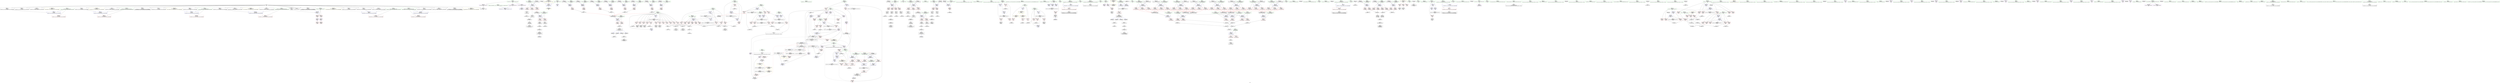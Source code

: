 digraph "SVFG" {
	label="SVFG";

	Node0x55737dc0b850 [shape=record,color=grey,label="{NodeID: 0\nNullPtr}"];
	Node0x55737dc0b850 -> Node0x55737dc3a530[style=solid];
	Node0x55737dc0b850 -> Node0x55737dc3a630[style=solid];
	Node0x55737dc0b850 -> Node0x55737dc3a700[style=solid];
	Node0x55737dc0b850 -> Node0x55737dc3a7d0[style=solid];
	Node0x55737dc0b850 -> Node0x55737dc3a8a0[style=solid];
	Node0x55737dc0b850 -> Node0x55737dc3a970[style=solid];
	Node0x55737dc0b850 -> Node0x55737dc3aa40[style=solid];
	Node0x55737dc0b850 -> Node0x55737dc3ab10[style=solid];
	Node0x55737dc0b850 -> Node0x55737dc3abe0[style=solid];
	Node0x55737dc0b850 -> Node0x55737dc3acb0[style=solid];
	Node0x55737dc0b850 -> Node0x55737dc3ad80[style=solid];
	Node0x55737dc0b850 -> Node0x55737dc3ae50[style=solid];
	Node0x55737dc0b850 -> Node0x55737dc3af20[style=solid];
	Node0x55737dc0b850 -> Node0x55737dc3aff0[style=solid];
	Node0x55737dc0b850 -> Node0x55737dc3b0c0[style=solid];
	Node0x55737dc0b850 -> Node0x55737dc3b190[style=solid];
	Node0x55737dc0b850 -> Node0x55737dc3b260[style=solid];
	Node0x55737dc0b850 -> Node0x55737dc3b330[style=solid];
	Node0x55737dc0b850 -> Node0x55737dc3b400[style=solid];
	Node0x55737dc0b850 -> Node0x55737dc3b4d0[style=solid];
	Node0x55737dc0b850 -> Node0x55737dc3f1a0[style=solid];
	Node0x55737dc48990 [shape=record,color=grey,label="{NodeID: 775\n433 = Binary(432, 434, )\n}"];
	Node0x55737dc48990 -> Node0x55737dc5e620[style=solid];
	Node0x55737dc3f2a0 [shape=record,color=blue,label="{NodeID: 443\n8\<--75\n_ZL2pi\<--call\n__cxx_global_var_init.1\n|{<s0>52}}"];
	Node0x55737dc3f2a0:s0 -> Node0x55737dca5370[style=dashed,color=blue];
	Node0x55737dc42760 [shape=record,color=red,label="{NodeID: 277\n124\<--121\n\<--x.addr\n_Z3sqrIdET_S0_\n}"];
	Node0x55737dc42760 -> Node0x55737dc47f10[style=solid];
	Node0x55737dc331e0 [shape=record,color=green,label="{NodeID: 111\n521\<--522\nexn.slot\<--exn.slot_field_insensitive\n_Z7toInt64NSt7__cxx1112basic_stringIcSt11char_traitsIcESaIcEEE\n}"];
	Node0x55737dc331e0 -> Node0x55737dc45f70[style=solid];
	Node0x55737dc331e0 -> Node0x55737dc50fc0[style=solid];
	Node0x55737dc3c500 [shape=record,color=red,label="{NodeID: 388\n766\<--673\n\<--j23\n_Z4doIti\n}"];
	Node0x55737dc3c500 -> Node0x55737dc63ac0[style=solid];
	Node0x55737dc37680 [shape=record,color=black,label="{NodeID: 222\n686\<--685\nidxprom\<--\n_Z4doIti\n}"];
	Node0x55737dc33b90 [shape=record,color=green,label="{NodeID: 56\n106\<--107\n_Z3sqrIdET_S0_\<--_Z3sqrIdET_S0__field_insensitive\n}"];
	Node0x55737dc51cc0 [shape=record,color=blue,label="{NodeID: 499\n667\<--698\ng\<--\n_Z4doIti\n}"];
	Node0x55737dc51cc0 -> Node0x55737dc47970[style=dashed];
	Node0x55737dc51cc0 -> Node0x55737dc47a40[style=dashed];
	Node0x55737dc51cc0 -> Node0x55737dc51cc0[style=dashed];
	Node0x55737dc51cc0 -> Node0x55737dc87e30[style=dashed];
	Node0x55737dc454e0 [shape=record,color=red,label="{NodeID: 333\n394\<--379\n\<--c.addr\n_Z8isLetterc\n}"];
	Node0x55737dc454e0 -> Node0x55737dc364a0[style=solid];
	Node0x55737dc3acb0 [shape=record,color=black,label="{NodeID: 167\n536\<--3\n\<--dummyVal\n_Z7toInt64NSt7__cxx1112basic_stringIcSt11char_traitsIcESaIcEEE\n}"];
	Node0x55737dc3acb0 -> Node0x55737dc50fc0[style=solid];
	Node0x55737dccffe0 [shape=record,color=black,label="{NodeID: 1108\n424 = PHI()\n0th arg _Z11toLowerCasec }"];
	Node0x55737dccffe0 -> Node0x55737dc50ae0[style=solid];
	Node0x55737dc13e00 [shape=record,color=green,label="{NodeID: 1\n7\<--1\n__dso_handle\<--dummyObj\nGlob }"];
	Node0x55737dc48b10 [shape=record,color=grey,label="{NodeID: 776\n454 = Binary(453, 434, )\n}"];
	Node0x55737dc48b10 -> Node0x55737dc60820[style=solid];
	Node0x55737dc3f370 [shape=record,color=blue,label="{NodeID: 444\n90\<--86\nx1.addr\<--x1\n_Z4distdddd\n}"];
	Node0x55737dc3f370 -> Node0x55737dc42420[style=dashed];
	Node0x55737dc42830 [shape=record,color=red,label="{NodeID: 278\n125\<--121\n\<--x.addr\n_Z3sqrIdET_S0_\n}"];
	Node0x55737dc42830 -> Node0x55737dc47f10[style=solid];
	Node0x55737dc332b0 [shape=record,color=green,label="{NodeID: 112\n523\<--524\nehselector.slot\<--ehselector.slot_field_insensitive\n_Z7toInt64NSt7__cxx1112basic_stringIcSt11char_traitsIcESaIcEEE\n}"];
	Node0x55737dc332b0 -> Node0x55737dc46040[style=solid];
	Node0x55737dc332b0 -> Node0x55737dc51090[style=solid];
	Node0x55737dc3c5d0 [shape=record,color=red,label="{NodeID: 389\n688\<--687\n\<--arrayidx\n_Z4doIti\n}"];
	Node0x55737dc3c5d0 -> Node0x55737dc61240[style=solid];
	Node0x55737dc37750 [shape=record,color=black,label="{NodeID: 223\n693\<--692\nidxprom1\<--\n_Z4doIti\n}"];
	Node0x55737dc33c90 [shape=record,color=green,label="{NodeID: 57\n114\<--115\nsqrt\<--sqrt_field_insensitive\n}"];
	Node0x55737dc51d90 [shape=record,color=blue,label="{NodeID: 500\n703\<--705\narrayidx4\<--sub\n_Z4doIti\n}"];
	Node0x55737dc51d90 -> Node0x55737dc3c840[style=dashed];
	Node0x55737dc51d90 -> Node0x55737dc3c910[style=dashed];
	Node0x55737dc51d90 -> Node0x55737dc3c9e0[style=dashed];
	Node0x55737dc51d90 -> Node0x55737dc3cab0[style=dashed];
	Node0x55737dc51d90 -> Node0x55737dc52410[style=dashed];
	Node0x55737dc51d90 -> Node0x55737dc86b30[style=dashed];
	Node0x55737dc51d90 -> Node0x55737dc90d70[style=dashed];
	Node0x55737dc455b0 [shape=record,color=red,label="{NodeID: 334\n409\<--406\n\<--c.addr\n_Z7isDigitc\n}"];
	Node0x55737dc455b0 -> Node0x55737dc36640[style=solid];
	Node0x55737dc3ad80 [shape=record,color=black,label="{NodeID: 168\n538\<--3\n\<--dummyVal\n_Z7toInt64NSt7__cxx1112basic_stringIcSt11char_traitsIcESaIcEEE\n}"];
	Node0x55737dc3ad80 -> Node0x55737dc51090[style=solid];
	Node0x55737dcd00b0 [shape=record,color=black,label="{NodeID: 1109\n873 = PHI()\n0th arg main }"];
	Node0x55737dcd00b0 -> Node0x55737dc53040[style=solid];
	Node0x55737dc13ec0 [shape=record,color=green,label="{NodeID: 2\n9\<--1\n\<--dummyObj\nCan only get source location for instruction, argument, global var or function.}"];
	Node0x55737dc48c90 [shape=record,color=grey,label="{NodeID: 777\n747 = Binary(746, 218, )\n}"];
	Node0x55737dc48c90 -> Node0x55737dc52270[style=solid];
	Node0x55737dc3f440 [shape=record,color=blue,label="{NodeID: 445\n92\<--87\ny1.addr\<--y1\n_Z4distdddd\n}"];
	Node0x55737dc3f440 -> Node0x55737dc424f0[style=dashed];
	Node0x55737dc42900 [shape=record,color=red,label="{NodeID: 279\n147\<--135\n\<--x1.addr\n_Z5distRdddd\n}"];
	Node0x55737dc42900 -> Node0x55737dc637c0[style=solid];
	Node0x55737dc33380 [shape=record,color=green,label="{NodeID: 113\n530\<--531\n_ZNSirsERx\<--_ZNSirsERx_field_insensitive\n}"];
	Node0x55737dc99740 [shape=record,color=yellow,style=double,label="{NodeID: 888\n100V_1 = ENCHI(MR_100V_0)\npts\{240000 \}\nFun[_Z4doIti]}"];
	Node0x55737dc99740 -> Node0x55737dc3ec00[style=dashed];
	Node0x55737dc3c6a0 [shape=record,color=red,label="{NodeID: 390\n698\<--695\n\<--call\n_Z4doIti\n}"];
	Node0x55737dc3c6a0 -> Node0x55737dc51cc0[style=solid];
	Node0x55737dc37820 [shape=record,color=black,label="{NodeID: 224\n702\<--701\nidxprom3\<--\n_Z4doIti\n}"];
	Node0x55737dc33d90 [shape=record,color=green,label="{NodeID: 58\n121\<--122\nx.addr\<--x.addr_field_insensitive\n_Z3sqrIdET_S0_\n}"];
	Node0x55737dc33d90 -> Node0x55737dc42760[style=solid];
	Node0x55737dc33d90 -> Node0x55737dc42830[style=solid];
	Node0x55737dc33d90 -> Node0x55737dc3f6b0[style=solid];
	Node0x55737dc51e60 [shape=record,color=blue,label="{NodeID: 501\n663\<--707\nsd\<--\n_Z4doIti\n}"];
	Node0x55737dc51e60 -> Node0x55737dc46ee0[style=dashed];
	Node0x55737dc51e60 -> Node0x55737dc51bf0[style=dashed];
	Node0x55737dc51e60 -> Node0x55737dc87930[style=dashed];
	Node0x55737dc45680 [shape=record,color=red,label="{NodeID: 335\n414\<--406\n\<--c.addr\n_Z7isDigitc\n}"];
	Node0x55737dc45680 -> Node0x55737dc36710[style=solid];
	Node0x55737dc3ae50 [shape=record,color=black,label="{NodeID: 169\n544\<--3\nlpad.val\<--dummyVal\n_Z7toInt64NSt7__cxx1112basic_stringIcSt11char_traitsIcESaIcEEE\n}"];
	Node0x55737dcd0180 [shape=record,color=black,label="{NodeID: 1110\n131 = PHI()\n0th arg _Z5distRdddd }"];
	Node0x55737dcd0180 -> Node0x55737dc3f780[style=solid];
	Node0x55737dc28270 [shape=record,color=green,label="{NodeID: 3\n12\<--1\n\<--dummyObj\nCan only get source location for instruction, argument, global var or function.}"];
	Node0x55737dc9db80 [shape=record,color=yellow,style=double,label="{NodeID: 944\n90V_1 = ENCHI(MR_90V_0)\npts\{13 \}\nFun[_Z4initv]}"];
	Node0x55737dc9db80 -> Node0x55737dc41f40[style=dashed];
	Node0x55737dc9db80 -> Node0x55737dc42010[style=dashed];
	Node0x55737dc48e10 [shape=record,color=grey,label="{NodeID: 778\n759 = Binary(757, 758, )\n}"];
	Node0x55737dc48e10 -> Node0x55737dc37b60[style=solid];
	Node0x55737dc3f510 [shape=record,color=blue,label="{NodeID: 446\n94\<--88\nx2.addr\<--x2\n_Z4distdddd\n}"];
	Node0x55737dc3f510 -> Node0x55737dc425c0[style=dashed];
	Node0x55737dc429d0 [shape=record,color=red,label="{NodeID: 280\n151\<--137\n\<--y1.addr\n_Z5distRdddd\n}"];
	Node0x55737dc429d0 -> Node0x55737dc63940[style=solid];
	Node0x55737dc37e70 [shape=record,color=green,label="{NodeID: 114\n550\<--551\n_Z8toDoubleNSt7__cxx1112basic_stringIcSt11char_traitsIcESaIcEEE\<--_Z8toDoubleNSt7__cxx1112basic_stringIcSt11char_traitsIcESaIcEEE_field_insensitive\n}"];
	Node0x55737dc3c770 [shape=record,color=red,label="{NodeID: 391\n704\<--703\n\<--arrayidx4\n_Z4doIti\n}"];
	Node0x55737dc3c770 -> Node0x55737dc48810[style=solid];
	Node0x55737dc378f0 [shape=record,color=black,label="{NodeID: 225\n710\<--709\nidxprom5\<--\n_Z4doIti\n}"];
	Node0x55737dc33e60 [shape=record,color=green,label="{NodeID: 59\n128\<--129\n_Z5distRdddd\<--_Z5distRdddd_field_insensitive\n}"];
	Node0x55737dc51f30 [shape=record,color=blue,label="{NodeID: 502\n659\<--295\nretval\<--\n_Z4doIti\n}"];
	Node0x55737dc51f30 -> Node0x55737dc87430[style=dashed];
	Node0x55737dc45750 [shape=record,color=red,label="{NodeID: 336\n428\<--425\n\<--c.addr\n_Z11toLowerCasec\n|{<s0>16}}"];
	Node0x55737dc45750:s0 -> Node0x55737dccf0f0[style=solid,color=red];
	Node0x55737dc3af20 [shape=record,color=black,label="{NodeID: 170\n545\<--3\nlpad.val1\<--dummyVal\n_Z7toInt64NSt7__cxx1112basic_stringIcSt11char_traitsIcESaIcEEE\n}"];
	Node0x55737dcd0250 [shape=record,color=black,label="{NodeID: 1111\n132 = PHI()\n1st arg _Z5distRdddd }"];
	Node0x55737dcd0250 -> Node0x55737dc3f850[style=solid];
	Node0x55737dc28300 [shape=record,color=green,label="{NodeID: 4\n25\<--1\n.str\<--dummyObj\nGlob }"];
	Node0x55737dc48f90 [shape=record,color=grey,label="{NodeID: 779\n392 = cmp(391, 366, )\n}"];
	Node0x55737dc3f5e0 [shape=record,color=blue,label="{NodeID: 447\n96\<--89\ny2.addr\<--y2\n_Z4distdddd\n}"];
	Node0x55737dc3f5e0 -> Node0x55737dc42690[style=dashed];
	Node0x55737dc42aa0 [shape=record,color=red,label="{NodeID: 281\n148\<--139\n\<--x2.addr\n_Z5distRdddd\n}"];
	Node0x55737dc42aa0 -> Node0x55737dc637c0[style=solid];
	Node0x55737dc37f70 [shape=record,color=green,label="{NodeID: 115\n554\<--555\nr\<--r_field_insensitive\n_Z8toDoubleNSt7__cxx1112basic_stringIcSt11char_traitsIcESaIcEEE\n}"];
	Node0x55737dc37f70 -> Node0x55737dc46110[style=solid];
	Node0x55737dc37f70 -> Node0x55737dc51160[style=solid];
	Node0x55737dc99930 [shape=record,color=yellow,style=double,label="{NodeID: 890\n80V_1 = ENCHI(MR_80V_0)\npts\{522 \}\nFun[_Z7toInt64NSt7__cxx1112basic_stringIcSt11char_traitsIcESaIcEEE]}"];
	Node0x55737dc99930 -> Node0x55737dc50fc0[style=dashed];
	Node0x55737dc5d540 [shape=record,color=black,label="{NodeID: 724\n398 = PHI(295, 396, )\n}"];
	Node0x55737dc5d540 -> Node0x55737dc5e080[style=solid];
	Node0x55737dc3c840 [shape=record,color=red,label="{NodeID: 392\n712\<--711\n\<--arrayidx6\n_Z4doIti\n}"];
	Node0x55737dc3c840 -> Node0x55737dc6c450[style=solid];
	Node0x55737dc379c0 [shape=record,color=black,label="{NodeID: 226\n724\<--723\nidxprom12\<--\n_Z4doIti\n}"];
	Node0x55737dc33f60 [shape=record,color=green,label="{NodeID: 60\n135\<--136\nx1.addr\<--x1.addr_field_insensitive\n_Z5distRdddd\n}"];
	Node0x55737dc33f60 -> Node0x55737dc42900[style=solid];
	Node0x55737dc33f60 -> Node0x55737dc3f780[style=solid];
	Node0x55737dc52000 [shape=record,color=blue,label="{NodeID: 503\n669\<--726\ncnt\<--\n_Z4doIti\n}"];
	Node0x55737dc52000 -> Node0x55737dc47b10[style=dashed];
	Node0x55737dc52000 -> Node0x55737dc47be0[style=dashed];
	Node0x55737dc52000 -> Node0x55737dc47cb0[style=dashed];
	Node0x55737dc52000 -> Node0x55737dc88330[style=dashed];
	Node0x55737dc52000 -> Node0x55737dc8fe70[style=dashed];
	Node0x55737dc45820 [shape=record,color=red,label="{NodeID: 337\n431\<--425\n\<--c.addr\n_Z11toLowerCasec\n}"];
	Node0x55737dc45820 -> Node0x55737dc368b0[style=solid];
	Node0x55737dc3aff0 [shape=record,color=black,label="{NodeID: 171\n553\<--3\ns\<--dummyVal\n_Z8toDoubleNSt7__cxx1112basic_stringIcSt11char_traitsIcESaIcEEE\n0th arg _Z8toDoubleNSt7__cxx1112basic_stringIcSt11char_traitsIcESaIcEEE }"];
	Node0x55737dcd0320 [shape=record,color=black,label="{NodeID: 1112\n133 = PHI()\n2nd arg _Z5distRdddd }"];
	Node0x55737dcd0320 -> Node0x55737dc3f920[style=solid];
	Node0x55737dc2f9c0 [shape=record,color=green,label="{NodeID: 5\n27\<--1\n.str.2\<--dummyObj\nGlob }"];
	Node0x55737dc49110 [shape=record,color=grey,label="{NodeID: 780\n388 = cmp(387, 352, )\n}"];
	Node0x55737dc3f6b0 [shape=record,color=blue,label="{NodeID: 448\n121\<--120\nx.addr\<--x\n_Z3sqrIdET_S0_\n}"];
	Node0x55737dc3f6b0 -> Node0x55737dc42760[style=dashed];
	Node0x55737dc3f6b0 -> Node0x55737dc42830[style=dashed];
	Node0x55737dc42b70 [shape=record,color=red,label="{NodeID: 282\n152\<--141\n\<--y2.addr\n_Z5distRdddd\n}"];
	Node0x55737dc42b70 -> Node0x55737dc63940[style=solid];
	Node0x55737dc38040 [shape=record,color=green,label="{NodeID: 116\n556\<--557\nsin\<--sin_field_insensitive\n_Z8toDoubleNSt7__cxx1112basic_stringIcSt11char_traitsIcESaIcEEE\n}"];
	Node0x55737dc38040 -> Node0x55737dc37270[style=solid];
	Node0x55737dca5130 [shape=record,color=yellow,style=double,label="{NodeID: 1057\n98V_4 = CSCHI(MR_98V_3)\npts\{180000 \}\nCS[]|{|<s1>49|<s2>49}}"];
	Node0x55737dca5130 -> Node0x55737dc967a0[style=dashed];
	Node0x55737dca5130:s1 -> Node0x55737dc8b840[style=dashed,color=red];
	Node0x55737dca5130:s2 -> Node0x55737dc95370[style=dashed,color=red];
	Node0x55737dc99a10 [shape=record,color=yellow,style=double,label="{NodeID: 891\n82V_1 = ENCHI(MR_82V_0)\npts\{524 \}\nFun[_Z7toInt64NSt7__cxx1112basic_stringIcSt11char_traitsIcESaIcEEE]}"];
	Node0x55737dc99a10 -> Node0x55737dc51090[style=dashed];
	Node0x55737dc5dae0 [shape=record,color=black,label="{NodeID: 725\n419 = PHI(295, 416, )\n}"];
	Node0x55737dc5dae0 -> Node0x55737dc367e0[style=solid];
	Node0x55737dc3c910 [shape=record,color=red,label="{NodeID: 393\n726\<--725\n\<--arrayidx13\n_Z4doIti\n}"];
	Node0x55737dc3c910 -> Node0x55737dc52000[style=solid];
	Node0x55737dc37a90 [shape=record,color=black,label="{NodeID: 227\n737\<--736\nidxprom18\<--add17\n_Z4doIti\n}"];
	Node0x55737dc34030 [shape=record,color=green,label="{NodeID: 61\n137\<--138\ny1.addr\<--y1.addr_field_insensitive\n_Z5distRdddd\n}"];
	Node0x55737dc34030 -> Node0x55737dc429d0[style=solid];
	Node0x55737dc34030 -> Node0x55737dc3f850[style=solid];
	Node0x55737dc520d0 [shape=record,color=blue,label="{NodeID: 504\n671\<--12\nj\<--\n_Z4doIti\n}"];
	Node0x55737dc520d0 -> Node0x55737dc47d80[style=dashed];
	Node0x55737dc520d0 -> Node0x55737dc3c1c0[style=dashed];
	Node0x55737dc520d0 -> Node0x55737dc3c290[style=dashed];
	Node0x55737dc520d0 -> Node0x55737dc52270[style=dashed];
	Node0x55737dc520d0 -> Node0x55737dc86630[style=dashed];
	Node0x55737dc520d0 -> Node0x55737dc90370[style=dashed];
	Node0x55737dc458f0 [shape=record,color=red,label="{NodeID: 338\n436\<--425\n\<--c.addr\n_Z11toLowerCasec\n}"];
	Node0x55737dc458f0 -> Node0x55737dc36980[style=solid];
	Node0x55737dc3b0c0 [shape=record,color=black,label="{NodeID: 172\n571\<--3\n\<--dummyVal\n_Z8toDoubleNSt7__cxx1112basic_stringIcSt11char_traitsIcESaIcEEE\n}"];
	Node0x55737dcd03f0 [shape=record,color=black,label="{NodeID: 1113\n134 = PHI()\n3rd arg _Z5distRdddd }"];
	Node0x55737dcd03f0 -> Node0x55737dc3f9f0[style=solid];
	Node0x55737dc2fa50 [shape=record,color=green,label="{NodeID: 6\n29\<--1\n.str.3\<--dummyObj\nGlob }"];
	Node0x55737dc9de50 [shape=record,color=yellow,style=double,label="{NodeID: 947\n96V_1 = ENCHI(MR_96V_0)\npts\{150000 \}\nFun[_Z4initv]}"];
	Node0x55737dc9de50 -> Node0x55737dc46860[style=dashed];
	Node0x55737dc49290 [shape=record,color=grey,label="{NodeID: 781\n396 = cmp(395, 371, )\n}"];
	Node0x55737dc49290 -> Node0x55737dc5d540[style=solid];
	Node0x55737dc3f780 [shape=record,color=blue,label="{NodeID: 449\n135\<--131\nx1.addr\<--x1\n_Z5distRdddd\n}"];
	Node0x55737dc3f780 -> Node0x55737dc42900[style=dashed];
	Node0x55737dc42c40 [shape=record,color=red,label="{NodeID: 283\n221\<--166\n\<--retval\n_Z9crossOperdddddd\n}"];
	Node0x55737dc42c40 -> Node0x55737dc3bce0[style=solid];
	Node0x55737dc38110 [shape=record,color=green,label="{NodeID: 117\n558\<--559\nexn.slot\<--exn.slot_field_insensitive\n_Z8toDoubleNSt7__cxx1112basic_stringIcSt11char_traitsIcESaIcEEE\n}"];
	Node0x55737dc38110 -> Node0x55737dc461e0[style=solid];
	Node0x55737dc38110 -> Node0x55737dc51230[style=solid];
	Node0x55737dca5290 [shape=record,color=yellow,style=double,label="{NodeID: 1058\n100V_4 = CSCHI(MR_100V_3)\npts\{240000 \}\nCS[]|{|<s1>49}}"];
	Node0x55737dca5290 -> Node0x55737dc971a0[style=dashed];
	Node0x55737dca5290:s1 -> Node0x55737dc893a0[style=dashed,color=red];
	Node0x55737dc5e080 [shape=record,color=black,label="{NodeID: 726\n400 = PHI(335, 398, )\n}"];
	Node0x55737dc5e080 -> Node0x55737dc36570[style=solid];
	Node0x55737dc3c9e0 [shape=record,color=red,label="{NodeID: 394\n739\<--738\n\<--arrayidx19\n_Z4doIti\n}"];
	Node0x55737dc3c9e0 -> Node0x55737dc4b390[style=solid];
	Node0x55737dc37b60 [shape=record,color=black,label="{NodeID: 228\n760\<--759\nidxprom28\<--add27\n_Z4doIti\n}"];
	Node0x55737dc34100 [shape=record,color=green,label="{NodeID: 62\n139\<--140\nx2.addr\<--x2.addr_field_insensitive\n_Z5distRdddd\n}"];
	Node0x55737dc34100 -> Node0x55737dc42aa0[style=solid];
	Node0x55737dc34100 -> Node0x55737dc3f920[style=solid];
	Node0x55737dc521a0 [shape=record,color=blue,label="{NodeID: 505\n659\<--295\nretval\<--\n_Z4doIti\n}"];
	Node0x55737dc521a0 -> Node0x55737dc87430[style=dashed];
	Node0x55737dc459c0 [shape=record,color=red,label="{NodeID: 339\n449\<--446\n\<--c.addr\n_Z11toUpperCasec\n|{<s0>17}}"];
	Node0x55737dc459c0:s0 -> Node0x55737dcd0590[style=solid,color=red];
	Node0x55737dc3b190 [shape=record,color=black,label="{NodeID: 173\n572\<--3\n\<--dummyVal\n_Z8toDoubleNSt7__cxx1112basic_stringIcSt11char_traitsIcESaIcEEE\n}"];
	Node0x55737dc3b190 -> Node0x55737dc51230[style=solid];
	Node0x55737dcd04c0 [shape=record,color=black,label="{NodeID: 1114\n445 = PHI()\n0th arg _Z11toUpperCasec }"];
	Node0x55737dcd04c0 -> Node0x55737dc50bb0[style=solid];
	Node0x55737dc2fae0 [shape=record,color=green,label="{NodeID: 7\n31\<--1\n.str.4\<--dummyObj\nGlob }"];
	Node0x55737dc49410 [shape=record,color=grey,label="{NodeID: 782\n384 = cmp(383, 347, )\n}"];
	Node0x55737dc3f850 [shape=record,color=blue,label="{NodeID: 450\n137\<--132\ny1.addr\<--y1\n_Z5distRdddd\n}"];
	Node0x55737dc3f850 -> Node0x55737dc429d0[style=dashed];
	Node0x55737dc42d10 [shape=record,color=red,label="{NodeID: 284\n189\<--168\n\<--x0.addr\n_Z9crossOperdddddd\n}"];
	Node0x55737dc42d10 -> Node0x55737dc616c0[style=solid];
	Node0x55737dc381e0 [shape=record,color=green,label="{NodeID: 118\n560\<--561\nehselector.slot\<--ehselector.slot_field_insensitive\n_Z8toDoubleNSt7__cxx1112basic_stringIcSt11char_traitsIcESaIcEEE\n}"];
	Node0x55737dc381e0 -> Node0x55737dc462b0[style=solid];
	Node0x55737dc381e0 -> Node0x55737dc51300[style=solid];
	Node0x55737dca5370 [shape=record,color=yellow,style=double,label="{NodeID: 1059\n2V_2 = CSCHI(MR_2V_1)\npts\{10 \}\nCS[]}"];
	Node0x55737dc5e620 [shape=record,color=black,label="{NodeID: 727\n439 = PHI(433, 437, )\n}"];
	Node0x55737dc5e620 -> Node0x55737dc36a50[style=solid];
	Node0x55737dc3cab0 [shape=record,color=red,label="{NodeID: 395\n762\<--761\n\<--arrayidx29\n_Z4doIti\n}"];
	Node0x55737dc3cab0 -> Node0x55737dc63c40[style=solid];
	Node0x55737dc37c30 [shape=record,color=black,label="{NodeID: 229\n779\<--778\nidxprom38\<--add37\n_Z4doIti\n}"];
	Node0x55737dc341d0 [shape=record,color=green,label="{NodeID: 63\n141\<--142\ny2.addr\<--y2.addr_field_insensitive\n_Z5distRdddd\n}"];
	Node0x55737dc341d0 -> Node0x55737dc42b70[style=solid];
	Node0x55737dc341d0 -> Node0x55737dc3f9f0[style=solid];
	Node0x55737dc52270 [shape=record,color=blue,label="{NodeID: 506\n671\<--747\nj\<--inc\n_Z4doIti\n}"];
	Node0x55737dc52270 -> Node0x55737dc47d80[style=dashed];
	Node0x55737dc52270 -> Node0x55737dc3c1c0[style=dashed];
	Node0x55737dc52270 -> Node0x55737dc3c290[style=dashed];
	Node0x55737dc52270 -> Node0x55737dc52270[style=dashed];
	Node0x55737dc52270 -> Node0x55737dc86630[style=dashed];
	Node0x55737dc52270 -> Node0x55737dc90370[style=dashed];
	Node0x55737dc45a90 [shape=record,color=red,label="{NodeID: 340\n452\<--446\n\<--c.addr\n_Z11toUpperCasec\n}"];
	Node0x55737dc45a90 -> Node0x55737dc36bf0[style=solid];
	Node0x55737dc3b260 [shape=record,color=black,label="{NodeID: 174\n574\<--3\n\<--dummyVal\n_Z8toDoubleNSt7__cxx1112basic_stringIcSt11char_traitsIcESaIcEEE\n}"];
	Node0x55737dc3b260 -> Node0x55737dc51300[style=solid];
	Node0x55737dcd0590 [shape=record,color=black,label="{NodeID: 1115\n359 = PHI(449, )\n0th arg _Z11isLowerCasec }"];
	Node0x55737dcd0590 -> Node0x55737dc50870[style=solid];
	Node0x55737dc2fb70 [shape=record,color=green,label="{NodeID: 8\n33\<--1\n.str.5\<--dummyObj\nGlob }"];
	Node0x55737dc49590 [shape=record,color=grey,label="{NodeID: 783\n411 = cmp(410, 412, )\n}"];
	Node0x55737dc3f920 [shape=record,color=blue,label="{NodeID: 451\n139\<--133\nx2.addr\<--x2\n_Z5distRdddd\n}"];
	Node0x55737dc3f920 -> Node0x55737dc42aa0[style=dashed];
	Node0x55737dc42de0 [shape=record,color=red,label="{NodeID: 285\n196\<--168\n\<--x0.addr\n_Z9crossOperdddddd\n}"];
	Node0x55737dc42de0 -> Node0x55737dc61840[style=solid];
	Node0x55737dc382b0 [shape=record,color=green,label="{NodeID: 119\n566\<--567\n_ZNSirsERd\<--_ZNSirsERd_field_insensitive\n}"];
	Node0x55737dcc7110 [shape=record,color=black,label="{NodeID: 1060\n594 = PHI()\n}"];
	Node0x55737dc5ebc0 [shape=record,color=black,label="{NodeID: 728\n354 = PHI(295, 351, )\n}"];
	Node0x55737dc5ebc0 -> Node0x55737dc35ef0[style=solid];
	Node0x55737dc3cb80 [shape=record,color=red,label="{NodeID: 396\n781\<--780\n\<--arrayidx39\n_Z4doIti\n}"];
	Node0x55737dc3cb80 -> Node0x55737dc63040[style=solid];
	Node0x55737dc37d00 [shape=record,color=black,label="{NodeID: 230\n657\<--793\n_Z4doIti_ret\<--\n_Z4doIti\n|{<s0>38}}"];
	Node0x55737dc37d00:s0 -> Node0x55737dccd960[style=solid,color=blue];
	Node0x55737dc342a0 [shape=record,color=green,label="{NodeID: 64\n157\<--158\n_Z9crossOperdddddd\<--_Z9crossOperdddddd_field_insensitive\n}"];
	Node0x55737dc8e570 [shape=record,color=black,label="{NodeID: 839\nMR_94V_3 = PHI(MR_94V_4, MR_94V_2, )\npts\{592 \}\n}"];
	Node0x55737dc8e570 -> Node0x55737dc465f0[style=dashed];
	Node0x55737dc8e570 -> Node0x55737dc466c0[style=dashed];
	Node0x55737dc8e570 -> Node0x55737dc46790[style=dashed];
	Node0x55737dc8e570 -> Node0x55737dc51710[style=dashed];
	Node0x55737dc52340 [shape=record,color=blue,label="{NodeID: 507\n673\<--12\nj23\<--\n_Z4doIti\n}"];
	Node0x55737dc52340 -> Node0x55737dc3c360[style=dashed];
	Node0x55737dc52340 -> Node0x55737dc3c430[style=dashed];
	Node0x55737dc52340 -> Node0x55737dc3c500[style=dashed];
	Node0x55737dc52340 -> Node0x55737dc524e0[style=dashed];
	Node0x55737dc52340 -> Node0x55737dc90870[style=dashed];
	Node0x55737dc45b60 [shape=record,color=red,label="{NodeID: 341\n456\<--446\n\<--c.addr\n_Z11toUpperCasec\n}"];
	Node0x55737dc45b60 -> Node0x55737dc36cc0[style=solid];
	Node0x55737dc3b330 [shape=record,color=black,label="{NodeID: 175\n580\<--3\nlpad.val\<--dummyVal\n_Z8toDoubleNSt7__cxx1112basic_stringIcSt11char_traitsIcESaIcEEE\n}"];
	Node0x55737dcd06a0 [shape=record,color=black,label="{NodeID: 1116\n120 = PHI(104, 110, 149, 153, )\n0th arg _Z3sqrIdET_S0_ }"];
	Node0x55737dcd06a0 -> Node0x55737dc3f6b0[style=solid];
	Node0x55737dc303b0 [shape=record,color=green,label="{NodeID: 9\n35\<--1\n.str.6\<--dummyObj\nGlob }"];
	Node0x55737dc49710 [shape=record,color=grey,label="{NodeID: 784\n416 = cmp(415, 417, )\n}"];
	Node0x55737dc49710 -> Node0x55737dc5dae0[style=solid];
	Node0x55737dc3f9f0 [shape=record,color=blue,label="{NodeID: 452\n141\<--134\ny2.addr\<--y2\n_Z5distRdddd\n}"];
	Node0x55737dc3f9f0 -> Node0x55737dc42b70[style=dashed];
	Node0x55737dc42eb0 [shape=record,color=red,label="{NodeID: 286\n192\<--170\n\<--y0.addr\n_Z9crossOperdddddd\n}"];
	Node0x55737dc42eb0 -> Node0x55737dc61540[style=solid];
	Node0x55737dc383b0 [shape=record,color=green,label="{NodeID: 120\n586\<--587\n_Z4initv\<--_Z4initv_field_insensitive\n}"];
	Node0x55737dccc540 [shape=record,color=black,label="{NodeID: 1061\n480 = PHI()\n}"];
	Node0x55737dc5f160 [shape=record,color=black,label="{NodeID: 729\n373 = PHI(295, 370, )\n}"];
	Node0x55737dc5f160 -> Node0x55737dc36160[style=solid];
	Node0x55737dc3cc50 [shape=record,color=red,label="{NodeID: 397\n818\<--798\n\<--retval\n_ZSt3minIiERKT_S2_S2_\n}"];
	Node0x55737dc3cc50 -> Node0x55737dc401e0[style=solid];
	Node0x55737dc401e0 [shape=record,color=black,label="{NodeID: 231\n795\<--818\n_ZSt3minIiERKT_S2_S2__ret\<--\n_ZSt3minIiERKT_S2_S2_\n|{<s0>36}}"];
	Node0x55737dc401e0:s0 -> Node0x55737dcce080[style=solid,color=blue];
	Node0x55737dc343a0 [shape=record,color=green,label="{NodeID: 65\n166\<--167\nretval\<--retval_field_insensitive\n_Z9crossOperdddddd\n}"];
	Node0x55737dc343a0 -> Node0x55737dc42c40[style=solid];
	Node0x55737dc343a0 -> Node0x55737dc40070[style=solid];
	Node0x55737dc343a0 -> Node0x55737dc40140[style=solid];
	Node0x55737dc8ea70 [shape=record,color=black,label="{NodeID: 840\nMR_98V_2 = PHI(MR_98V_3, MR_98V_1, )\npts\{180000 \}\n|{|<s3>47}}"];
	Node0x55737dc8ea70 -> Node0x55737dc46930[style=dashed];
	Node0x55737dc8ea70 -> Node0x55737dc3ecd0[style=dashed];
	Node0x55737dc8ea70 -> Node0x55737dc51640[style=dashed];
	Node0x55737dc8ea70:s3 -> Node0x55737dca5130[style=dashed,color=blue];
	Node0x55737dc52410 [shape=record,color=blue,label="{NodeID: 508\n761\<--763\narrayidx29\<--sub30\n_Z4doIti\n}"];
	Node0x55737dc52410 -> Node0x55737dc3cab0[style=dashed];
	Node0x55737dc52410 -> Node0x55737dc52410[style=dashed];
	Node0x55737dc52410 -> Node0x55737dc90d70[style=dashed];
	Node0x55737dc45c30 [shape=record,color=red,label="{NodeID: 342\n483\<--466\n\<--r\n_Z5toIntNSt7__cxx1112basic_stringIcSt11char_traitsIcESaIcEEE\n}"];
	Node0x55737dc45c30 -> Node0x55737dc37000[style=solid];
	Node0x55737dc3b400 [shape=record,color=black,label="{NodeID: 176\n581\<--3\nlpad.val1\<--dummyVal\n_Z8toDoubleNSt7__cxx1112basic_stringIcSt11char_traitsIcESaIcEEE\n}"];
	Node0x55737dcd0a20 [shape=record,color=black,label="{NodeID: 1117\n228 = PHI()\n0th arg _Z11isIntersectdddddddd }"];
	Node0x55737dcd0a20 -> Node0x55737dc4feb0[style=solid];
	Node0x55737dc30440 [shape=record,color=green,label="{NodeID: 10\n37\<--1\n.str.7\<--dummyObj\nGlob }"];
	Node0x55737dc9e200 [shape=record,color=yellow,style=double,label="{NodeID: 951\n106V_1 = ENCHI(MR_106V_0)\npts\{664 \}\nFun[_ZSt3minIiERKT_S2_S2_]}"];
	Node0x55737dc9e200 -> Node0x55737dc3d060[style=dashed];
	Node0x55737dc49890 [shape=record,color=grey,label="{NodeID: 785\n208 = cmp(205, 209, )\n}"];
	Node0x55737dc3fac0 [shape=record,color=blue,label="{NodeID: 453\n168\<--160\nx0.addr\<--x0\n_Z9crossOperdddddd\n}"];
	Node0x55737dc3fac0 -> Node0x55737dc42d10[style=dashed];
	Node0x55737dc3fac0 -> Node0x55737dc42de0[style=dashed];
	Node0x55737dc42f80 [shape=record,color=red,label="{NodeID: 287\n199\<--170\n\<--y0.addr\n_Z9crossOperdddddd\n}"];
	Node0x55737dc42f80 -> Node0x55737dc61e40[style=solid];
	Node0x55737dc384b0 [shape=record,color=green,label="{NodeID: 121\n589\<--590\ni\<--i_field_insensitive\n_Z4initv\n}"];
	Node0x55737dc384b0 -> Node0x55737dc46380[style=solid];
	Node0x55737dc384b0 -> Node0x55737dc46450[style=solid];
	Node0x55737dc384b0 -> Node0x55737dc46520[style=solid];
	Node0x55737dc384b0 -> Node0x55737dc513d0[style=solid];
	Node0x55737dc384b0 -> Node0x55737dc514a0[style=solid];
	Node0x55737dccc640 [shape=record,color=black,label="{NodeID: 1062\n111 = PHI(119, )\n}"];
	Node0x55737dccc640 -> Node0x55737dc48090[style=solid];
	Node0x55737dc5f700 [shape=record,color=black,label="{NodeID: 730\n334 = PHI(335, 335, 332, )\n}"];
	Node0x55737dc5f700 -> Node0x55737dc3c020[style=solid];
	Node0x55737dc3cd20 [shape=record,color=red,label="{NodeID: 398\n808\<--800\n\<--__a.addr\n_ZSt3minIiERKT_S2_S2_\n}"];
	Node0x55737dc3cd20 -> Node0x55737dc3d130[style=solid];
	Node0x55737dc40270 [shape=record,color=black,label="{NodeID: 232\n935\<--932\ncall9\<--\nmain\n}"];
	Node0x55737dc34470 [shape=record,color=green,label="{NodeID: 66\n168\<--169\nx0.addr\<--x0.addr_field_insensitive\n_Z9crossOperdddddd\n}"];
	Node0x55737dc34470 -> Node0x55737dc42d10[style=solid];
	Node0x55737dc34470 -> Node0x55737dc42de0[style=solid];
	Node0x55737dc34470 -> Node0x55737dc3fac0[style=solid];
	Node0x55737dc524e0 [shape=record,color=blue,label="{NodeID: 509\n673\<--767\nj23\<--inc32\n_Z4doIti\n}"];
	Node0x55737dc524e0 -> Node0x55737dc3c360[style=dashed];
	Node0x55737dc524e0 -> Node0x55737dc3c430[style=dashed];
	Node0x55737dc524e0 -> Node0x55737dc3c500[style=dashed];
	Node0x55737dc524e0 -> Node0x55737dc524e0[style=dashed];
	Node0x55737dc524e0 -> Node0x55737dc90870[style=dashed];
	Node0x55737dc45d00 [shape=record,color=red,label="{NodeID: 343\n495\<--470\nexn\<--exn.slot\n_Z5toIntNSt7__cxx1112basic_stringIcSt11char_traitsIcESaIcEEE\n}"];
	Node0x55737dc3b4d0 [shape=record,color=black,label="{NodeID: 177\n874\<--3\nargs\<--dummyVal\nmain\n1st arg main }"];
	Node0x55737dc3b4d0 -> Node0x55737dc53110[style=solid];
	Node0x55737dcd0af0 [shape=record,color=black,label="{NodeID: 1118\n229 = PHI()\n1st arg _Z11isIntersectdddddddd }"];
	Node0x55737dcd0af0 -> Node0x55737dc4ff80[style=solid];
	Node0x55737dc304d0 [shape=record,color=green,label="{NodeID: 11\n39\<--1\nstdin\<--dummyObj\nGlob }"];
	Node0x55737dc49a10 [shape=record,color=grey,label="{NodeID: 786\n326 = cmp(324, 325, )\n}"];
	Node0x55737dc49a10 -> Node0x55737dc3be80[style=solid];
	Node0x55737dc3fb90 [shape=record,color=blue,label="{NodeID: 454\n170\<--161\ny0.addr\<--y0\n_Z9crossOperdddddd\n}"];
	Node0x55737dc3fb90 -> Node0x55737dc42eb0[style=dashed];
	Node0x55737dc3fb90 -> Node0x55737dc42f80[style=dashed];
	Node0x55737dc43050 [shape=record,color=red,label="{NodeID: 288\n188\<--172\n\<--x1.addr\n_Z9crossOperdddddd\n}"];
	Node0x55737dc43050 -> Node0x55737dc616c0[style=solid];
	Node0x55737dc38580 [shape=record,color=green,label="{NodeID: 122\n591\<--592\ni2\<--i2_field_insensitive\n_Z4initv\n}"];
	Node0x55737dc38580 -> Node0x55737dc465f0[style=solid];
	Node0x55737dc38580 -> Node0x55737dc466c0[style=solid];
	Node0x55737dc38580 -> Node0x55737dc46790[style=solid];
	Node0x55737dc38580 -> Node0x55737dc51570[style=solid];
	Node0x55737dc38580 -> Node0x55737dc51710[style=solid];
	Node0x55737dccc830 [shape=record,color=black,label="{NodeID: 1063\n113 = PHI()\n}"];
	Node0x55737dccc830 -> Node0x55737dc3b9a0[style=solid];
	Node0x55737dc5fce0 [shape=record,color=black,label="{NodeID: 731\n216 = PHI(217, 218, )\n}"];
	Node0x55737dc5fce0 -> Node0x55737dc40140[style=solid];
	Node0x55737dc3cdf0 [shape=record,color=red,label="{NodeID: 399\n815\<--800\n\<--__a.addr\n_ZSt3minIiERKT_S2_S2_\n}"];
	Node0x55737dc3cdf0 -> Node0x55737dc52a90[style=solid];
	Node0x55737dc40340 [shape=record,color=black,label="{NodeID: 233\n941\<--939\ncall11\<--\nmain\n}"];
	Node0x55737dc34540 [shape=record,color=green,label="{NodeID: 67\n170\<--171\ny0.addr\<--y0.addr_field_insensitive\n_Z9crossOperdddddd\n}"];
	Node0x55737dc34540 -> Node0x55737dc42eb0[style=solid];
	Node0x55737dc34540 -> Node0x55737dc42f80[style=solid];
	Node0x55737dc34540 -> Node0x55737dc3fb90[style=solid];
	Node0x55737dc8f470 [shape=record,color=black,label="{NodeID: 842\nMR_108V_3 = PHI(MR_108V_4, MR_108V_2, )\npts\{666 \}\n}"];
	Node0x55737dc8f470 -> Node0x55737dc46fb0[style=dashed];
	Node0x55737dc8f470 -> Node0x55737dc47080[style=dashed];
	Node0x55737dc8f470 -> Node0x55737dc47150[style=dashed];
	Node0x55737dc8f470 -> Node0x55737dc47220[style=dashed];
	Node0x55737dc8f470 -> Node0x55737dc472f0[style=dashed];
	Node0x55737dc8f470 -> Node0x55737dc473c0[style=dashed];
	Node0x55737dc8f470 -> Node0x55737dc47490[style=dashed];
	Node0x55737dc8f470 -> Node0x55737dc47560[style=dashed];
	Node0x55737dc8f470 -> Node0x55737dc47630[style=dashed];
	Node0x55737dc8f470 -> Node0x55737dc47700[style=dashed];
	Node0x55737dc8f470 -> Node0x55737dc477d0[style=dashed];
	Node0x55737dc8f470 -> Node0x55737dc478a0[style=dashed];
	Node0x55737dc8f470 -> Node0x55737dc52680[style=dashed];
	Node0x55737dc525b0 [shape=record,color=blue,label="{NodeID: 510\n780\<--782\narrayidx39\<--add40\n_Z4doIti\n}"];
	Node0x55737dc525b0 -> Node0x55737dc91270[style=dashed];
	Node0x55737dc45dd0 [shape=record,color=red,label="{NodeID: 344\n496\<--472\nsel\<--ehselector.slot\n_Z5toIntNSt7__cxx1112basic_stringIcSt11char_traitsIcESaIcEEE\n}"];
	Node0x55737dc3b5a0 [shape=record,color=black,label="{NodeID: 178\n17\<--16\n\<--c\nCan only get source location for instruction, argument, global var or function.}"];
	Node0x55737dc3b5a0 -> Node0x55737dc40d00[style=solid];
	Node0x55737dcd0bc0 [shape=record,color=black,label="{NodeID: 1119\n230 = PHI()\n2nd arg _Z11isIntersectdddddddd }"];
	Node0x55737dcd0bc0 -> Node0x55737dc50050[style=solid];
	Node0x55737dc30560 [shape=record,color=green,label="{NodeID: 12\n40\<--1\n.str.8\<--dummyObj\nGlob }"];
	Node0x55737dc49b90 [shape=record,color=grey,label="{NodeID: 787\n844 = cmp(842, 843, )\n}"];
	Node0x55737dc3fc60 [shape=record,color=blue,label="{NodeID: 455\n172\<--162\nx1.addr\<--x1\n_Z9crossOperdddddd\n}"];
	Node0x55737dc3fc60 -> Node0x55737dc43050[style=dashed];
	Node0x55737dc43120 [shape=record,color=red,label="{NodeID: 289\n198\<--174\n\<--y1.addr\n_Z9crossOperdddddd\n}"];
	Node0x55737dc43120 -> Node0x55737dc61e40[style=solid];
	Node0x55737dc38650 [shape=record,color=green,label="{NodeID: 123\n595\<--596\nscanf\<--scanf_field_insensitive\n}"];
	Node0x55737dccc900 [shape=record,color=black,label="{NodeID: 1064\n290 = PHI(159, )\n}"];
	Node0x55737dccc900 -> Node0x55737dc48390[style=solid];
	Node0x55737dc60280 [shape=record,color=black,label="{NodeID: 732\n294 = PHI(295, 292, )\n}"];
	Node0x55737dc60280 -> Node0x55737dc3bdb0[style=solid];
	Node0x55737dc3cec0 [shape=record,color=red,label="{NodeID: 400\n806\<--802\n\<--__b.addr\n_ZSt3minIiERKT_S2_S2_\n}"];
	Node0x55737dc3cec0 -> Node0x55737dc3d060[style=solid];
	Node0x55737dc40410 [shape=record,color=black,label="{NodeID: 234\n872\<--985\nmain_ret\<--\nmain\n}"];
	Node0x55737dc34610 [shape=record,color=green,label="{NodeID: 68\n172\<--173\nx1.addr\<--x1.addr_field_insensitive\n_Z9crossOperdddddd\n}"];
	Node0x55737dc34610 -> Node0x55737dc43050[style=solid];
	Node0x55737dc34610 -> Node0x55737dc3fc60[style=solid];
	Node0x55737dc52680 [shape=record,color=blue,label="{NodeID: 511\n665\<--788\ni\<--inc44\n_Z4doIti\n}"];
	Node0x55737dc52680 -> Node0x55737dc8f470[style=dashed];
	Node0x55737dc45ea0 [shape=record,color=red,label="{NodeID: 345\n532\<--517\n\<--r\n_Z7toInt64NSt7__cxx1112basic_stringIcSt11char_traitsIcESaIcEEE\n}"];
	Node0x55737dc45ea0 -> Node0x55737dc371a0[style=solid];
	Node0x55737dc3b6a0 [shape=record,color=black,label="{NodeID: 179\n20\<--19\n\<--d\nCan only get source location for instruction, argument, global var or function.}"];
	Node0x55737dcd0c90 [shape=record,color=black,label="{NodeID: 1120\n231 = PHI()\n3rd arg _Z11isIntersectdddddddd }"];
	Node0x55737dcd0c90 -> Node0x55737dc50120[style=solid];
	Node0x55737dc305f0 [shape=record,color=green,label="{NodeID: 13\n42\<--1\nstdout\<--dummyObj\nGlob }"];
	Node0x55737dc9e4a0 [shape=record,color=yellow,style=double,label="{NodeID: 954\n98V_1 = ENCHI(MR_98V_0)\npts\{180000 \}\nFun[_ZSt3minIiERKT_S2_S2_]}"];
	Node0x55737dc9e4a0 -> Node0x55737dc3d130[style=dashed];
	Node0x55737dc49d10 [shape=record,color=grey,label="{NodeID: 788\n682 = cmp(681, 683, )\n}"];
	Node0x55737dc3fd30 [shape=record,color=blue,label="{NodeID: 456\n174\<--163\ny1.addr\<--y1\n_Z9crossOperdddddd\n}"];
	Node0x55737dc3fd30 -> Node0x55737dc43120[style=dashed];
	Node0x55737dc431f0 [shape=record,color=red,label="{NodeID: 290\n195\<--176\n\<--x2.addr\n_Z9crossOperdddddd\n}"];
	Node0x55737dc431f0 -> Node0x55737dc61840[style=solid];
	Node0x55737dc38750 [shape=record,color=green,label="{NodeID: 124\n616\<--617\nllvm.memset.p0i8.i64\<--llvm.memset.p0i8.i64_field_insensitive\n}"];
	Node0x55737dccca30 [shape=record,color=black,label="{NodeID: 1065\n57 = PHI()\n}"];
	Node0x55737dc60820 [shape=record,color=black,label="{NodeID: 733\n459 = PHI(454, 457, )\n}"];
	Node0x55737dc60820 -> Node0x55737dc36d90[style=solid];
	Node0x55737dc3cf90 [shape=record,color=red,label="{NodeID: 401\n812\<--802\n\<--__b.addr\n_ZSt3minIiERKT_S2_S2_\n}"];
	Node0x55737dc3cf90 -> Node0x55737dc529c0[style=solid];
	Node0x55737dc404e0 [shape=record,color=purple,label="{NodeID: 235\n56\<--4\n\<--_ZStL8__ioinit\n__cxx_global_var_init\n}"];
	Node0x55737dc346e0 [shape=record,color=green,label="{NodeID: 69\n174\<--175\ny1.addr\<--y1.addr_field_insensitive\n_Z9crossOperdddddd\n}"];
	Node0x55737dc346e0 -> Node0x55737dc43120[style=solid];
	Node0x55737dc346e0 -> Node0x55737dc3fd30[style=solid];
	Node0x55737dc8fe70 [shape=record,color=black,label="{NodeID: 844\nMR_112V_2 = PHI(MR_112V_4, MR_112V_1, )\npts\{670 \}\n}"];
	Node0x55737dc8fe70 -> Node0x55737dc52000[style=dashed];
	Node0x55737dc8fe70 -> Node0x55737dc88330[style=dashed];
	Node0x55737dc8fe70 -> Node0x55737dc8fe70[style=dashed];
	Node0x55737dc52750 [shape=record,color=blue,label="{NodeID: 512\n659\<--335\nretval\<--\n_Z4doIti\n}"];
	Node0x55737dc52750 -> Node0x55737dc87430[style=dashed];
	Node0x55737dc45f70 [shape=record,color=red,label="{NodeID: 346\n542\<--521\nexn\<--exn.slot\n_Z7toInt64NSt7__cxx1112basic_stringIcSt11char_traitsIcESaIcEEE\n}"];
	Node0x55737dc3b7a0 [shape=record,color=black,label="{NodeID: 180\n23\<--22\n\<--tc\nCan only get source location for instruction, argument, global var or function.}"];
	Node0x55737dc3b7a0 -> Node0x55737dc40f70[style=solid];
	Node0x55737dcd0d60 [shape=record,color=black,label="{NodeID: 1121\n232 = PHI()\n4th arg _Z11isIntersectdddddddd }"];
	Node0x55737dcd0d60 -> Node0x55737dc501f0[style=solid];
	Node0x55737dc30680 [shape=record,color=green,label="{NodeID: 14\n43\<--1\n.str.9\<--dummyObj\nGlob }"];
	Node0x55737dc49e90 [shape=record,color=grey,label="{NodeID: 789\n830 = cmp(829, 12, )\n}"];
	Node0x55737dc3fe00 [shape=record,color=blue,label="{NodeID: 457\n176\<--164\nx2.addr\<--x2\n_Z9crossOperdddddd\n}"];
	Node0x55737dc3fe00 -> Node0x55737dc431f0[style=dashed];
	Node0x55737dc432c0 [shape=record,color=red,label="{NodeID: 291\n191\<--178\n\<--y2.addr\n_Z9crossOperdddddd\n}"];
	Node0x55737dc432c0 -> Node0x55737dc61540[style=solid];
	Node0x55737dc38850 [shape=record,color=green,label="{NodeID: 125\n639\<--640\nllvm.memcpy.p0i8.p0i8.i64\<--llvm.memcpy.p0i8.p0i8.i64_field_insensitive\n}"];
	Node0x55737dcccb00 [shape=record,color=black,label="{NodeID: 1066\n75 = PHI()\n}"];
	Node0x55737dcccb00 -> Node0x55737dc3f2a0[style=solid];
	Node0x55737dc60dc0 [shape=record,color=grey,label="{NodeID: 734\n155 = Binary(150, 154, )\n}"];
	Node0x55737dc60dc0 -> Node0x55737dc3bb40[style=solid];
	Node0x55737dc3d060 [shape=record,color=red,label="{NodeID: 402\n807\<--806\n\<--\n_ZSt3minIiERKT_S2_S2_\n}"];
	Node0x55737dc3d060 -> Node0x55737dc4a790[style=solid];
	Node0x55737dc405b0 [shape=record,color=purple,label="{NodeID: 236\n605\<--14\narrayidx\<--a\n_Z4initv\n}"];
	Node0x55737dc347b0 [shape=record,color=green,label="{NodeID: 70\n176\<--177\nx2.addr\<--x2.addr_field_insensitive\n_Z9crossOperdddddd\n}"];
	Node0x55737dc347b0 -> Node0x55737dc431f0[style=solid];
	Node0x55737dc347b0 -> Node0x55737dc3fe00[style=solid];
	Node0x55737dc90370 [shape=record,color=black,label="{NodeID: 845\nMR_114V_2 = PHI(MR_114V_6, MR_114V_1, )\npts\{672 \}\n}"];
	Node0x55737dc90370 -> Node0x55737dc520d0[style=dashed];
	Node0x55737dc90370 -> Node0x55737dc86630[style=dashed];
	Node0x55737dc90370 -> Node0x55737dc90370[style=dashed];
	Node0x55737dc52820 [shape=record,color=blue,label="{NodeID: 513\n800\<--796\n__a.addr\<--__a\n_ZSt3minIiERKT_S2_S2_\n}"];
	Node0x55737dc52820 -> Node0x55737dc3cd20[style=dashed];
	Node0x55737dc52820 -> Node0x55737dc3cdf0[style=dashed];
	Node0x55737dc46040 [shape=record,color=red,label="{NodeID: 347\n543\<--523\nsel\<--ehselector.slot\n_Z7toInt64NSt7__cxx1112basic_stringIcSt11char_traitsIcESaIcEEE\n}"];
	Node0x55737dc3b8a0 [shape=record,color=black,label="{NodeID: 181\n58\<--59\n\<--_ZNSt8ios_base4InitD1Ev\nCan only get source location for instruction, argument, global var or function.}"];
	Node0x55737dcd0e30 [shape=record,color=black,label="{NodeID: 1122\n233 = PHI()\n5th arg _Z11isIntersectdddddddd }"];
	Node0x55737dcd0e30 -> Node0x55737dc502c0[style=solid];
	Node0x55737dc30710 [shape=record,color=green,label="{NodeID: 15\n46\<--1\n\<--dummyObj\nCan only get source location for instruction, argument, global var or function.}"];
	Node0x55737dc4a010 [shape=record,color=grey,label="{NodeID: 790\n365 = cmp(364, 366, )\n}"];
	Node0x55737dc3fed0 [shape=record,color=blue,label="{NodeID: 458\n178\<--165\ny2.addr\<--y2\n_Z9crossOperdddddd\n}"];
	Node0x55737dc3fed0 -> Node0x55737dc432c0[style=dashed];
	Node0x55737dc43390 [shape=record,color=red,label="{NodeID: 292\n204\<--180\n\<--t\n_Z9crossOperdddddd\n}"];
	Node0x55737dc38950 [shape=record,color=green,label="{NodeID: 126\n655\<--656\n_Z4doIti\<--_Z4doIti_field_insensitive\n}"];
	Node0x55737dcccbd0 [shape=record,color=black,label="{NodeID: 1067\n105 = PHI(119, )\n}"];
	Node0x55737dcccbd0 -> Node0x55737dc48090[style=solid];
	Node0x55737dc60f40 [shape=record,color=grey,label="{NodeID: 735\n848 = Binary(846, 847, )\n}"];
	Node0x55737dc60f40 -> Node0x55737dc61cc0[style=solid];
	Node0x55737dc3d130 [shape=record,color=red,label="{NodeID: 403\n809\<--808\n\<--\n_ZSt3minIiERKT_S2_S2_\n}"];
	Node0x55737dc3d130 -> Node0x55737dc4a790[style=solid];
	Node0x55737dc40680 [shape=record,color=purple,label="{NodeID: 237\n626\<--14\narrayidx7\<--a\n_Z4initv\n}"];
	Node0x55737dc40680 -> Node0x55737dc46860[style=solid];
	Node0x55737dc34880 [shape=record,color=green,label="{NodeID: 71\n178\<--179\ny2.addr\<--y2.addr_field_insensitive\n_Z9crossOperdddddd\n}"];
	Node0x55737dc34880 -> Node0x55737dc432c0[style=solid];
	Node0x55737dc34880 -> Node0x55737dc3fed0[style=solid];
	Node0x55737dc90870 [shape=record,color=black,label="{NodeID: 846\nMR_116V_2 = PHI(MR_116V_6, MR_116V_1, )\npts\{674 \}\n}"];
	Node0x55737dc90870 -> Node0x55737dc52340[style=dashed];
	Node0x55737dc90870 -> Node0x55737dc90870[style=dashed];
	Node0x55737dc528f0 [shape=record,color=blue,label="{NodeID: 514\n802\<--797\n__b.addr\<--__b\n_ZSt3minIiERKT_S2_S2_\n}"];
	Node0x55737dc528f0 -> Node0x55737dc3cec0[style=dashed];
	Node0x55737dc528f0 -> Node0x55737dc3cf90[style=dashed];
	Node0x55737dc46110 [shape=record,color=red,label="{NodeID: 348\n568\<--554\n\<--r\n_Z8toDoubleNSt7__cxx1112basic_stringIcSt11char_traitsIcESaIcEEE\n}"];
	Node0x55737dc46110 -> Node0x55737dc37340[style=solid];
	Node0x55737dc3b9a0 [shape=record,color=black,label="{NodeID: 182\n85\<--113\n_Z4distdddd_ret\<--call3\n_Z4distdddd\n}"];
	Node0x55737dcd0f00 [shape=record,color=black,label="{NodeID: 1123\n234 = PHI()\n6th arg _Z11isIntersectdddddddd }"];
	Node0x55737dcd0f00 -> Node0x55737dc50390[style=solid];
	Node0x55737dc307a0 [shape=record,color=green,label="{NodeID: 16\n76\<--1\n\<--dummyObj\nCan only get source location for instruction, argument, global var or function.}"];
	Node0x55737dc4a190 [shape=record,color=grey,label="{NodeID: 791\n370 = cmp(369, 371, )\n}"];
	Node0x55737dc4a190 -> Node0x55737dc5f160[style=solid];
	Node0x55737dc3ffa0 [shape=record,color=blue,label="{NodeID: 459\n180\<--202\nt\<--sub5\n_Z9crossOperdddddd\n}"];
	Node0x55737dc3ffa0 -> Node0x55737dc43390[style=dashed];
	Node0x55737dc3ffa0 -> Node0x55737dc43460[style=dashed];
	Node0x55737dc43460 [shape=record,color=red,label="{NodeID: 293\n213\<--180\n\<--t\n_Z9crossOperdddddd\n}"];
	Node0x55737dc43460 -> Node0x55737dc6c150[style=solid];
	Node0x55737dc38a50 [shape=record,color=green,label="{NodeID: 127\n659\<--660\nretval\<--retval_field_insensitive\n_Z4doIti\n}"];
	Node0x55737dc38a50 -> Node0x55737dc46a00[style=solid];
	Node0x55737dc38a50 -> Node0x55737dc51f30[style=solid];
	Node0x55737dc38a50 -> Node0x55737dc521a0[style=solid];
	Node0x55737dc38a50 -> Node0x55737dc52750[style=solid];
	Node0x55737dcccd70 [shape=record,color=black,label="{NodeID: 1068\n607 = PHI()\n}"];
	Node0x55737dc9a470 [shape=record,color=yellow,style=double,label="{NodeID: 902\n140V_1 = ENCHI(MR_140V_0)\npts\{1 \}\nFun[main]}"];
	Node0x55737dc9a470 -> Node0x55737dc421b0[style=dashed];
	Node0x55737dc9a470 -> Node0x55737dc42280[style=dashed];
	Node0x55737dc9a470 -> Node0x55737dc42350[style=dashed];
	Node0x55737dc610c0 [shape=record,color=grey,label="{NodeID: 736\n842 = Binary(841, 218, )\n}"];
	Node0x55737dc610c0 -> Node0x55737dc49b90[style=solid];
	Node0x55737dc3d200 [shape=record,color=red,label="{NodeID: 404\n841\<--823\n\<--H\n_Z5solvev\n}"];
	Node0x55737dc3d200 -> Node0x55737dc610c0[style=solid];
	Node0x55737dc40750 [shape=record,color=purple,label="{NodeID: 238\n629\<--16\narrayidx9\<--c\n_Z4initv\n}"];
	Node0x55737dc40750 -> Node0x55737dc46930[style=solid];
	Node0x55737dc40750 -> Node0x55737dc51640[style=solid];
	Node0x55737dc34950 [shape=record,color=green,label="{NodeID: 72\n180\<--181\nt\<--t_field_insensitive\n_Z9crossOperdddddd\n}"];
	Node0x55737dc34950 -> Node0x55737dc43390[style=solid];
	Node0x55737dc34950 -> Node0x55737dc43460[style=solid];
	Node0x55737dc34950 -> Node0x55737dc3ffa0[style=solid];
	Node0x55737dc90d70 [shape=record,color=black,label="{NodeID: 847\nMR_98V_3 = PHI(MR_98V_7, MR_98V_2, )\npts\{180000 \}\n|{|<s4>36}}"];
	Node0x55737dc90d70 -> Node0x55737dc3c6a0[style=dashed];
	Node0x55737dc90d70 -> Node0x55737dc3c770[style=dashed];
	Node0x55737dc90d70 -> Node0x55737dc51d90[style=dashed];
	Node0x55737dc90d70 -> Node0x55737dc86b30[style=dashed];
	Node0x55737dc90d70:s4 -> Node0x55737dc9e4a0[style=dashed,color=red];
	Node0x55737dc529c0 [shape=record,color=blue,label="{NodeID: 515\n798\<--812\nretval\<--\n_ZSt3minIiERKT_S2_S2_\n}"];
	Node0x55737dc529c0 -> Node0x55737dc86c20[style=dashed];
	Node0x55737dc461e0 [shape=record,color=red,label="{NodeID: 349\n578\<--558\nexn\<--exn.slot\n_Z8toDoubleNSt7__cxx1112basic_stringIcSt11char_traitsIcESaIcEEE\n}"];
	Node0x55737dc3ba70 [shape=record,color=black,label="{NodeID: 183\n119\<--126\n_Z3sqrIdET_S0__ret\<--mul\n_Z3sqrIdET_S0_\n|{<s0>4|<s1>5|<s2>7|<s3>8}}"];
	Node0x55737dc3ba70:s0 -> Node0x55737dcccbd0[style=solid,color=blue];
	Node0x55737dc3ba70:s1 -> Node0x55737dccc640[style=solid,color=blue];
	Node0x55737dc3ba70:s2 -> Node0x55737dccce40[style=solid,color=blue];
	Node0x55737dc3ba70:s3 -> Node0x55737dcccfb0[style=solid,color=blue];
	Node0x55737dcd0fd0 [shape=record,color=black,label="{NodeID: 1124\n235 = PHI()\n7th arg _Z11isIntersectdddddddd }"];
	Node0x55737dcd0fd0 -> Node0x55737dc50460[style=solid];
	Node0x55737dc30830 [shape=record,color=green,label="{NodeID: 17\n209\<--1\n\<--dummyObj\nCan only get source location for instruction, argument, global var or function.}"];
	Node0x55737dc4a310 [shape=record,color=grey,label="{NodeID: 792\n330 = cmp(328, 329, )\n}"];
	Node0x55737dc4a310 -> Node0x55737dc3bf50[style=solid];
	Node0x55737dc40070 [shape=record,color=blue,label="{NodeID: 460\n166\<--12\nretval\<--\n_Z9crossOperdddddd\n}"];
	Node0x55737dc40070 -> Node0x55737dc976a0[style=dashed];
	Node0x55737dc43530 [shape=record,color=red,label="{NodeID: 294\n260\<--236\n\<--x1.addr\n_Z11isIntersectdddddddd\n|{<s0>10}}"];
	Node0x55737dc43530:s0 -> Node0x55737dccf230[style=solid,color=red];
	Node0x55737dc38b20 [shape=record,color=green,label="{NodeID: 128\n661\<--662\nL.addr\<--L.addr_field_insensitive\n_Z4doIti\n}"];
	Node0x55737dc38b20 -> Node0x55737dc46ad0[style=solid];
	Node0x55737dc38b20 -> Node0x55737dc46ba0[style=solid];
	Node0x55737dc38b20 -> Node0x55737dc46c70[style=solid];
	Node0x55737dc38b20 -> Node0x55737dc46d40[style=solid];
	Node0x55737dc38b20 -> Node0x55737dc46e10[style=solid];
	Node0x55737dc38b20 -> Node0x55737dc518b0[style=solid];
	Node0x55737dccce40 [shape=record,color=black,label="{NodeID: 1069\n150 = PHI(119, )\n}"];
	Node0x55737dccce40 -> Node0x55737dc60dc0[style=solid];
	Node0x55737dc9a580 [shape=record,color=yellow,style=double,label="{NodeID: 903\n90V_1 = ENCHI(MR_90V_0)\npts\{13 \}\nFun[main]|{<s0>47|<s1>49}}"];
	Node0x55737dc9a580:s0 -> Node0x55737dc9db80[style=dashed,color=red];
	Node0x55737dc9a580:s1 -> Node0x55737dc88ff0[style=dashed,color=red];
	Node0x55737dc61240 [shape=record,color=grey,label="{NodeID: 737\n690 = Binary(689, 688, )\n}"];
	Node0x55737dc61240 -> Node0x55737dc51bf0[style=solid];
	Node0x55737dc3d2d0 [shape=record,color=red,label="{NodeID: 405\n846\<--823\n\<--H\n_Z5solvev\n}"];
	Node0x55737dc3d2d0 -> Node0x55737dc60f40[style=solid];
	Node0x55737dc40820 [shape=record,color=purple,label="{NodeID: 239\n694\<--16\narrayidx2\<--c\n_Z4doIti\n|{<s0>36}}"];
	Node0x55737dc40820:s0 -> Node0x55737dcd1170[style=solid,color=red];
	Node0x55737dc34a20 [shape=record,color=green,label="{NodeID: 73\n206\<--207\nllvm.fabs.f64\<--llvm.fabs.f64_field_insensitive\n}"];
	Node0x55737dc91270 [shape=record,color=black,label="{NodeID: 848\nMR_119V_2 = PHI(MR_119V_5, MR_119V_1, )\npts\{210000 \}\n|{|<s4>38}}"];
	Node0x55737dc91270 -> Node0x55737dc3c5d0[style=dashed];
	Node0x55737dc91270 -> Node0x55737dc3cb80[style=dashed];
	Node0x55737dc91270 -> Node0x55737dc525b0[style=dashed];
	Node0x55737dc91270 -> Node0x55737dc91270[style=dashed];
	Node0x55737dc91270:s4 -> Node0x55737dc8b840[style=dashed,color=blue];
	Node0x55737dc52a90 [shape=record,color=blue,label="{NodeID: 516\n798\<--815\nretval\<--\n_ZSt3minIiERKT_S2_S2_\n}"];
	Node0x55737dc52a90 -> Node0x55737dc86c20[style=dashed];
	Node0x55737dc462b0 [shape=record,color=red,label="{NodeID: 350\n579\<--560\nsel\<--ehselector.slot\n_Z8toDoubleNSt7__cxx1112basic_stringIcSt11char_traitsIcESaIcEEE\n}"];
	Node0x55737dc3bb40 [shape=record,color=black,label="{NodeID: 184\n130\<--155\n_Z5distRdddd_ret\<--add\n_Z5distRdddd\n}"];
	Node0x55737dcd10a0 [shape=record,color=black,label="{NodeID: 1125\n378 = PHI()\n0th arg _Z8isLetterc }"];
	Node0x55737dcd10a0 -> Node0x55737dc50940[style=solid];
	Node0x55737dc308c0 [shape=record,color=green,label="{NodeID: 18\n217\<--1\n\<--dummyObj\nCan only get source location for instruction, argument, global var or function.}"];
	Node0x55737dc4a490 [shape=record,color=grey,label="{NodeID: 793\n332 = cmp(327, 331, )\n}"];
	Node0x55737dc4a490 -> Node0x55737dc5f700[style=solid];
	Node0x55737dc40140 [shape=record,color=blue,label="{NodeID: 461\n166\<--216\nretval\<--cond\n_Z9crossOperdddddd\n}"];
	Node0x55737dc40140 -> Node0x55737dc976a0[style=dashed];
	Node0x55737dc43600 [shape=record,color=red,label="{NodeID: 295\n267\<--236\n\<--x1.addr\n_Z11isIntersectdddddddd\n|{<s0>11}}"];
	Node0x55737dc43600:s0 -> Node0x55737dccf230[style=solid,color=red];
	Node0x55737dc38bf0 [shape=record,color=green,label="{NodeID: 129\n663\<--664\nsd\<--sd_field_insensitive\n_Z4doIti\n|{|<s4>36}}"];
	Node0x55737dc38bf0 -> Node0x55737dc46ee0[style=solid];
	Node0x55737dc38bf0 -> Node0x55737dc51a50[style=solid];
	Node0x55737dc38bf0 -> Node0x55737dc51bf0[style=solid];
	Node0x55737dc38bf0 -> Node0x55737dc51e60[style=solid];
	Node0x55737dc38bf0:s4 -> Node0x55737dcd12b0[style=solid,color=red];
	Node0x55737dcccfb0 [shape=record,color=black,label="{NodeID: 1070\n154 = PHI(119, )\n}"];
	Node0x55737dcccfb0 -> Node0x55737dc60dc0[style=solid];
	Node0x55737dc613c0 [shape=record,color=grey,label="{NodeID: 738\n194 = Binary(190, 193, )\n}"];
	Node0x55737dc613c0 -> Node0x55737dc619c0[style=solid];
	Node0x55737dc3d3a0 [shape=record,color=red,label="{NodeID: 406\n862\<--823\n\<--H\n_Z5solvev\n}"];
	Node0x55737dc408f0 [shape=record,color=purple,label="{NodeID: 240\n703\<--16\narrayidx4\<--c\n_Z4doIti\n}"];
	Node0x55737dc408f0 -> Node0x55737dc3c770[style=solid];
	Node0x55737dc408f0 -> Node0x55737dc51d90[style=solid];
	Node0x55737dc34b20 [shape=record,color=green,label="{NodeID: 74\n225\<--226\n_Z11isIntersectdddddddd\<--_Z11isIntersectdddddddd_field_insensitive\n}"];
	Node0x55737dc52b60 [shape=record,color=blue,label="{NodeID: 517\n823\<--12\nH\<--\n_Z5solvev\n}"];
	Node0x55737dc52b60 -> Node0x55737dc8a940[style=dashed];
	Node0x55737dc46380 [shape=record,color=red,label="{NodeID: 351\n599\<--589\n\<--i\n_Z4initv\n}"];
	Node0x55737dc46380 -> Node0x55737dc4aa90[style=solid];
	Node0x55737dc3bc10 [shape=record,color=black,label="{NodeID: 185\n215\<--214\n\<--cmp6\n_Z9crossOperdddddd\n}"];
	Node0x55737dcd1170 [shape=record,color=black,label="{NodeID: 1126\n796 = PHI(694, )\n0th arg _ZSt3minIiERKT_S2_S2_ }"];
	Node0x55737dcd1170 -> Node0x55737dc52820[style=solid];
	Node0x55737dc30950 [shape=record,color=green,label="{NodeID: 19\n218\<--1\n\<--dummyObj\nCan only get source location for instruction, argument, global var or function.}"];
	Node0x55737dc4a610 [shape=record,color=grey,label="{NodeID: 794\n316 = cmp(315, 209, )\n}"];
	Node0x55737dc4feb0 [shape=record,color=blue,label="{NodeID: 462\n236\<--228\nx1.addr\<--x1\n_Z11isIntersectdddddddd\n}"];
	Node0x55737dc4feb0 -> Node0x55737dc43530[style=dashed];
	Node0x55737dc4feb0 -> Node0x55737dc43600[style=dashed];
	Node0x55737dc4feb0 -> Node0x55737dc436d0[style=dashed];
	Node0x55737dc436d0 [shape=record,color=red,label="{NodeID: 296\n281\<--236\n\<--x1.addr\n_Z11isIntersectdddddddd\n|{<s0>12}}"];
	Node0x55737dc436d0:s0 -> Node0x55737dccfbe0[style=solid,color=red];
	Node0x55737dc38cc0 [shape=record,color=green,label="{NodeID: 130\n665\<--666\ni\<--i_field_insensitive\n_Z4doIti\n}"];
	Node0x55737dc38cc0 -> Node0x55737dc46fb0[style=solid];
	Node0x55737dc38cc0 -> Node0x55737dc47080[style=solid];
	Node0x55737dc38cc0 -> Node0x55737dc47150[style=solid];
	Node0x55737dc38cc0 -> Node0x55737dc47220[style=solid];
	Node0x55737dc38cc0 -> Node0x55737dc472f0[style=solid];
	Node0x55737dc38cc0 -> Node0x55737dc473c0[style=solid];
	Node0x55737dc38cc0 -> Node0x55737dc47490[style=solid];
	Node0x55737dc38cc0 -> Node0x55737dc47560[style=solid];
	Node0x55737dc38cc0 -> Node0x55737dc47630[style=solid];
	Node0x55737dc38cc0 -> Node0x55737dc47700[style=solid];
	Node0x55737dc38cc0 -> Node0x55737dc477d0[style=solid];
	Node0x55737dc38cc0 -> Node0x55737dc478a0[style=solid];
	Node0x55737dc38cc0 -> Node0x55737dc51b20[style=solid];
	Node0x55737dc38cc0 -> Node0x55737dc52680[style=solid];
	Node0x55737dccd0f0 [shape=record,color=black,label="{NodeID: 1071\n429 = PHI(339, )\n}"];
	Node0x55737dc61540 [shape=record,color=grey,label="{NodeID: 739\n193 = Binary(191, 192, )\n}"];
	Node0x55737dc61540 -> Node0x55737dc613c0[style=solid];
	Node0x55737dc3d470 [shape=record,color=red,label="{NodeID: 407\n843\<--825\n\<--T\n_Z5solvev\n}"];
	Node0x55737dc3d470 -> Node0x55737dc49b90[style=solid];
	Node0x55737dc409c0 [shape=record,color=purple,label="{NodeID: 241\n711\<--16\narrayidx6\<--c\n_Z4doIti\n}"];
	Node0x55737dc409c0 -> Node0x55737dc3c840[style=solid];
	Node0x55737dc34c20 [shape=record,color=green,label="{NodeID: 75\n236\<--237\nx1.addr\<--x1.addr_field_insensitive\n_Z11isIntersectdddddddd\n}"];
	Node0x55737dc34c20 -> Node0x55737dc43530[style=solid];
	Node0x55737dc34c20 -> Node0x55737dc43600[style=solid];
	Node0x55737dc34c20 -> Node0x55737dc436d0[style=solid];
	Node0x55737dc34c20 -> Node0x55737dc4feb0[style=solid];
	Node0x55737dc52c30 [shape=record,color=blue,label="{NodeID: 518\n825\<--839\nT\<--\n_Z5solvev\n}"];
	Node0x55737dc52c30 -> Node0x55737dc8ae40[style=dashed];
	Node0x55737dc46450 [shape=record,color=red,label="{NodeID: 352\n603\<--589\n\<--i\n_Z4initv\n}"];
	Node0x55737dc46450 -> Node0x55737dc37410[style=solid];
	Node0x55737dc3bce0 [shape=record,color=black,label="{NodeID: 186\n159\<--221\n_Z9crossOperdddddd_ret\<--\n_Z9crossOperdddddd\n|{<s0>10|<s1>11|<s2>12|<s3>13}}"];
	Node0x55737dc3bce0:s0 -> Node0x55737dccd2d0[style=solid,color=blue];
	Node0x55737dc3bce0:s1 -> Node0x55737dccd470[style=solid,color=blue];
	Node0x55737dc3bce0:s2 -> Node0x55737dccd5b0[style=solid,color=blue];
	Node0x55737dc3bce0:s3 -> Node0x55737dccc900[style=solid,color=blue];
	Node0x55737dcd12b0 [shape=record,color=black,label="{NodeID: 1127\n797 = PHI(663, )\n1st arg _ZSt3minIiERKT_S2_S2_ }"];
	Node0x55737dcd12b0 -> Node0x55737dc528f0[style=solid];
	Node0x55737dc309e0 [shape=record,color=green,label="{NodeID: 20\n295\<--1\n\<--dummyObj\nCan only get source location for instruction, argument, global var or function.}"];
	Node0x55737dc4a790 [shape=record,color=grey,label="{NodeID: 795\n810 = cmp(807, 809, )\n}"];
	Node0x55737dc4ff80 [shape=record,color=blue,label="{NodeID: 463\n238\<--229\ny1.addr\<--y1\n_Z11isIntersectdddddddd\n}"];
	Node0x55737dc4ff80 -> Node0x55737dc437a0[style=dashed];
	Node0x55737dc4ff80 -> Node0x55737dc43870[style=dashed];
	Node0x55737dc4ff80 -> Node0x55737dc43940[style=dashed];
	Node0x55737dc437a0 [shape=record,color=red,label="{NodeID: 297\n261\<--238\n\<--y1.addr\n_Z11isIntersectdddddddd\n|{<s0>10}}"];
	Node0x55737dc437a0:s0 -> Node0x55737dccf5e0[style=solid,color=red];
	Node0x55737dc38d90 [shape=record,color=green,label="{NodeID: 131\n667\<--668\ng\<--g_field_insensitive\n_Z4doIti\n}"];
	Node0x55737dc38d90 -> Node0x55737dc47970[style=solid];
	Node0x55737dc38d90 -> Node0x55737dc47a40[style=solid];
	Node0x55737dc38d90 -> Node0x55737dc51cc0[style=solid];
	Node0x55737dccd200 [shape=record,color=black,label="{NodeID: 1072\n205 = PHI()\n}"];
	Node0x55737dccd200 -> Node0x55737dc49890[style=solid];
	Node0x55737dc616c0 [shape=record,color=grey,label="{NodeID: 740\n190 = Binary(188, 189, )\n}"];
	Node0x55737dc616c0 -> Node0x55737dc613c0[style=solid];
	Node0x55737dc3d540 [shape=record,color=red,label="{NodeID: 408\n847\<--825\n\<--T\n_Z5solvev\n}"];
	Node0x55737dc3d540 -> Node0x55737dc60f40[style=solid];
	Node0x55737dc40a90 [shape=record,color=purple,label="{NodeID: 242\n725\<--16\narrayidx13\<--c\n_Z4doIti\n}"];
	Node0x55737dc40a90 -> Node0x55737dc3c910[style=solid];
	Node0x55737dc34cf0 [shape=record,color=green,label="{NodeID: 76\n238\<--239\ny1.addr\<--y1.addr_field_insensitive\n_Z11isIntersectdddddddd\n}"];
	Node0x55737dc34cf0 -> Node0x55737dc437a0[style=solid];
	Node0x55737dc34cf0 -> Node0x55737dc43870[style=solid];
	Node0x55737dc34cf0 -> Node0x55737dc43940[style=solid];
	Node0x55737dc34cf0 -> Node0x55737dc4ff80[style=solid];
	Node0x55737dc92170 [shape=record,color=black,label="{NodeID: 851\nMR_143V_4 = PHI(MR_143V_5, MR_143V_3, )\npts\{876 \}\n}"];
	Node0x55737dc92170 -> Node0x55737dc3d880[style=dashed];
	Node0x55737dc52d00 [shape=record,color=blue,label="{NodeID: 519\n827\<--849\nM\<--div\n_Z5solvev\n}"];
	Node0x55737dc52d00 -> Node0x55737dc3d610[style=dashed];
	Node0x55737dc52d00 -> Node0x55737dc3d6e0[style=dashed];
	Node0x55737dc52d00 -> Node0x55737dc3d7b0[style=dashed];
	Node0x55737dc52d00 -> Node0x55737dc52d00[style=dashed];
	Node0x55737dc52d00 -> Node0x55737dc94e70[style=dashed];
	Node0x55737dc46520 [shape=record,color=red,label="{NodeID: 353\n609\<--589\n\<--i\n_Z4initv\n}"];
	Node0x55737dc46520 -> Node0x55737dc62440[style=solid];
	Node0x55737dc3bdb0 [shape=record,color=black,label="{NodeID: 187\n227\<--294\n_Z11isIntersectdddddddd_ret\<--\n_Z11isIntersectdddddddd\n}"];
	Node0x55737dc30ab0 [shape=record,color=green,label="{NodeID: 21\n335\<--1\n\<--dummyObj\nCan only get source location for instruction, argument, global var or function.}"];
	Node0x55737dc4a910 [shape=record,color=grey,label="{NodeID: 796\n322 = cmp(321, 209, )\n}"];
	Node0x55737dc50050 [shape=record,color=blue,label="{NodeID: 464\n240\<--230\nx2.addr\<--x2\n_Z11isIntersectdddddddd\n}"];
	Node0x55737dc50050 -> Node0x55737dc43a10[style=dashed];
	Node0x55737dc50050 -> Node0x55737dc43ae0[style=dashed];
	Node0x55737dc50050 -> Node0x55737dc43bb0[style=dashed];
	Node0x55737dc43870 [shape=record,color=red,label="{NodeID: 298\n268\<--238\n\<--y1.addr\n_Z11isIntersectdddddddd\n|{<s0>11}}"];
	Node0x55737dc43870:s0 -> Node0x55737dccf5e0[style=solid,color=red];
	Node0x55737dc38e60 [shape=record,color=green,label="{NodeID: 132\n669\<--670\ncnt\<--cnt_field_insensitive\n_Z4doIti\n}"];
	Node0x55737dc38e60 -> Node0x55737dc47b10[style=solid];
	Node0x55737dc38e60 -> Node0x55737dc47be0[style=solid];
	Node0x55737dc38e60 -> Node0x55737dc47cb0[style=solid];
	Node0x55737dc38e60 -> Node0x55737dc52000[style=solid];
	Node0x55737dccd2d0 [shape=record,color=black,label="{NodeID: 1073\n266 = PHI(159, )\n}"];
	Node0x55737dccd2d0 -> Node0x55737dc62740[style=solid];
	Node0x55737dc61840 [shape=record,color=grey,label="{NodeID: 741\n197 = Binary(195, 196, )\n}"];
	Node0x55737dc61840 -> Node0x55737dc61b40[style=solid];
	Node0x55737dc3d610 [shape=record,color=red,label="{NodeID: 409\n852\<--827\n\<--M\n_Z5solvev\n|{<s0>38}}"];
	Node0x55737dc3d610:s0 -> Node0x55737dccef20[style=solid,color=red];
	Node0x55737dc40b60 [shape=record,color=purple,label="{NodeID: 243\n738\<--16\narrayidx19\<--c\n_Z4doIti\n}"];
	Node0x55737dc40b60 -> Node0x55737dc3c9e0[style=solid];
	Node0x55737dc34dc0 [shape=record,color=green,label="{NodeID: 77\n240\<--241\nx2.addr\<--x2.addr_field_insensitive\n_Z11isIntersectdddddddd\n}"];
	Node0x55737dc34dc0 -> Node0x55737dc43a10[style=solid];
	Node0x55737dc34dc0 -> Node0x55737dc43ae0[style=solid];
	Node0x55737dc34dc0 -> Node0x55737dc43bb0[style=solid];
	Node0x55737dc34dc0 -> Node0x55737dc50050[style=solid];
	Node0x55737dc92670 [shape=record,color=black,label="{NodeID: 852\nMR_149V_4 = PHI(MR_149V_5, MR_149V_3, )\npts\{882 \}\n}"];
	Node0x55737dc52dd0 [shape=record,color=blue,label="{NodeID: 520\n823\<--855\nH\<--\n_Z5solvev\n}"];
	Node0x55737dc52dd0 -> Node0x55737dc8a940[style=dashed];
	Node0x55737dc465f0 [shape=record,color=red,label="{NodeID: 354\n620\<--591\n\<--i2\n_Z4initv\n}"];
	Node0x55737dc465f0 -> Node0x55737dc4ac10[style=solid];
	Node0x55737dc3be80 [shape=record,color=black,label="{NodeID: 188\n327\<--326\nconv\<--cmp3\n_Z8isMiddleddd\n}"];
	Node0x55737dc3be80 -> Node0x55737dc4a490[style=solid];
	Node0x55737dc30b80 [shape=record,color=green,label="{NodeID: 22\n347\<--1\n\<--dummyObj\nCan only get source location for instruction, argument, global var or function.}"];
	Node0x55737dc9f720 [shape=record,color=yellow,style=double,label="{NodeID: 963\nRETMU(2V_2)\npts\{10 \}\nFun[_GLOBAL__sub_I_ACRushTC_1_1.cpp]}"];
	Node0x55737dc4aa90 [shape=record,color=grey,label="{NodeID: 797\n601 = cmp(599, 600, )\n}"];
	Node0x55737dc50120 [shape=record,color=blue,label="{NodeID: 465\n242\<--231\ny2.addr\<--y2\n_Z11isIntersectdddddddd\n}"];
	Node0x55737dc50120 -> Node0x55737dc43c80[style=dashed];
	Node0x55737dc50120 -> Node0x55737dc43d50[style=dashed];
	Node0x55737dc50120 -> Node0x55737dc43e20[style=dashed];
	Node0x55737dc43940 [shape=record,color=red,label="{NodeID: 299\n282\<--238\n\<--y1.addr\n_Z11isIntersectdddddddd\n|{<s0>12}}"];
	Node0x55737dc43940:s0 -> Node0x55737dccfde0[style=solid,color=red];
	Node0x55737dc38f30 [shape=record,color=green,label="{NodeID: 133\n671\<--672\nj\<--j_field_insensitive\n_Z4doIti\n}"];
	Node0x55737dc38f30 -> Node0x55737dc47d80[style=solid];
	Node0x55737dc38f30 -> Node0x55737dc3c1c0[style=solid];
	Node0x55737dc38f30 -> Node0x55737dc3c290[style=solid];
	Node0x55737dc38f30 -> Node0x55737dc520d0[style=solid];
	Node0x55737dc38f30 -> Node0x55737dc52270[style=solid];
	Node0x55737dccd470 [shape=record,color=black,label="{NodeID: 1074\n273 = PHI(159, )\n}"];
	Node0x55737dccd470 -> Node0x55737dc62740[style=solid];
	Node0x55737dc619c0 [shape=record,color=grey,label="{NodeID: 742\n202 = Binary(194, 201, )\n}"];
	Node0x55737dc619c0 -> Node0x55737dc3ffa0[style=solid];
	Node0x55737dc3d6e0 [shape=record,color=red,label="{NodeID: 410\n855\<--827\n\<--M\n_Z5solvev\n}"];
	Node0x55737dc3d6e0 -> Node0x55737dc52dd0[style=solid];
	Node0x55737dc40c30 [shape=record,color=purple,label="{NodeID: 244\n761\<--16\narrayidx29\<--c\n_Z4doIti\n}"];
	Node0x55737dc40c30 -> Node0x55737dc3cab0[style=solid];
	Node0x55737dc40c30 -> Node0x55737dc52410[style=solid];
	Node0x55737dc34e90 [shape=record,color=green,label="{NodeID: 78\n242\<--243\ny2.addr\<--y2.addr_field_insensitive\n_Z11isIntersectdddddddd\n}"];
	Node0x55737dc34e90 -> Node0x55737dc43c80[style=solid];
	Node0x55737dc34e90 -> Node0x55737dc43d50[style=solid];
	Node0x55737dc34e90 -> Node0x55737dc43e20[style=solid];
	Node0x55737dc34e90 -> Node0x55737dc50120[style=solid];
	Node0x55737dc92b70 [shape=record,color=black,label="{NodeID: 853\nMR_151V_4 = PHI(MR_151V_5, MR_151V_3, )\npts\{884 \}\n}"];
	Node0x55737dc52ea0 [shape=record,color=blue,label="{NodeID: 521\n825\<--858\nT\<--\n_Z5solvev\n}"];
	Node0x55737dc52ea0 -> Node0x55737dc8ae40[style=dashed];
	Node0x55737dc466c0 [shape=record,color=red,label="{NodeID: 355\n624\<--591\n\<--i2\n_Z4initv\n}"];
	Node0x55737dc466c0 -> Node0x55737dc374e0[style=solid];
	Node0x55737dc3bf50 [shape=record,color=black,label="{NodeID: 189\n331\<--330\nconv5\<--cmp4\n_Z8isMiddleddd\n}"];
	Node0x55737dc3bf50 -> Node0x55737dc4a490[style=solid];
	Node0x55737dc30c50 [shape=record,color=green,label="{NodeID: 23\n352\<--1\n\<--dummyObj\nCan only get source location for instruction, argument, global var or function.}"];
	Node0x55737dc4ac10 [shape=record,color=grey,label="{NodeID: 798\n622 = cmp(620, 621, )\n}"];
	Node0x55737dc501f0 [shape=record,color=blue,label="{NodeID: 466\n244\<--232\nx3.addr\<--x3\n_Z11isIntersectdddddddd\n}"];
	Node0x55737dc501f0 -> Node0x55737dc43ef0[style=dashed];
	Node0x55737dc501f0 -> Node0x55737dc43fc0[style=dashed];
	Node0x55737dc501f0 -> Node0x55737dc44090[style=dashed];
	Node0x55737dc43a10 [shape=record,color=red,label="{NodeID: 300\n262\<--240\n\<--x2.addr\n_Z11isIntersectdddddddd\n|{<s0>10}}"];
	Node0x55737dc43a10:s0 -> Node0x55737dccf7e0[style=solid,color=red];
	Node0x55737dc39000 [shape=record,color=green,label="{NodeID: 134\n673\<--674\nj23\<--j23_field_insensitive\n_Z4doIti\n}"];
	Node0x55737dc39000 -> Node0x55737dc3c360[style=solid];
	Node0x55737dc39000 -> Node0x55737dc3c430[style=solid];
	Node0x55737dc39000 -> Node0x55737dc3c500[style=solid];
	Node0x55737dc39000 -> Node0x55737dc52340[style=solid];
	Node0x55737dc39000 -> Node0x55737dc524e0[style=solid];
	Node0x55737dccd5b0 [shape=record,color=black,label="{NodeID: 1075\n283 = PHI(159, )\n}"];
	Node0x55737dccd5b0 -> Node0x55737dc48390[style=solid];
	Node0x55737dc9aac0 [shape=record,color=yellow,style=double,label="{NodeID: 909\n153V_1 = ENCHI(MR_153V_0)\npts\{888 \}\nFun[main]}"];
	Node0x55737dc9aac0 -> Node0x55737dc3e3e0[style=dashed];
	Node0x55737dc9aac0 -> Node0x55737dc3e4b0[style=dashed];
	Node0x55737dc9aac0 -> Node0x55737dc3e580[style=dashed];
	Node0x55737dc61b40 [shape=record,color=grey,label="{NodeID: 743\n201 = Binary(197, 200, )\n}"];
	Node0x55737dc61b40 -> Node0x55737dc619c0[style=solid];
	Node0x55737dc3d7b0 [shape=record,color=red,label="{NodeID: 411\n858\<--827\n\<--M\n_Z5solvev\n}"];
	Node0x55737dc3d7b0 -> Node0x55737dc52ea0[style=solid];
	Node0x55737dc40d00 [shape=record,color=purple,label="{NodeID: 245\n1008\<--17\noffset_0\<--\n}"];
	Node0x55737dc40d00 -> Node0x55737dc3ecd0[style=solid];
	Node0x55737dc40d00 -> Node0x55737dc51980[style=solid];
	Node0x55737dc34f60 [shape=record,color=green,label="{NodeID: 79\n244\<--245\nx3.addr\<--x3.addr_field_insensitive\n_Z11isIntersectdddddddd\n}"];
	Node0x55737dc34f60 -> Node0x55737dc43ef0[style=solid];
	Node0x55737dc34f60 -> Node0x55737dc43fc0[style=solid];
	Node0x55737dc34f60 -> Node0x55737dc44090[style=solid];
	Node0x55737dc34f60 -> Node0x55737dc501f0[style=solid];
	Node0x55737dc93070 [shape=record,color=black,label="{NodeID: 854\nMR_155V_2 = PHI(MR_155V_4, MR_155V_1, )\npts\{890 \}\n}"];
	Node0x55737dc52f70 [shape=record,color=blue,label="{NodeID: 522\n875\<--12\nretval\<--\nmain\n}"];
	Node0x55737dc52f70 -> Node0x55737dc53520[style=dashed];
	Node0x55737dc52f70 -> Node0x55737dc53790[style=dashed];
	Node0x55737dc46790 [shape=record,color=red,label="{NodeID: 356\n634\<--591\n\<--i2\n_Z4initv\n}"];
	Node0x55737dc46790 -> Node0x55737dc62140[style=solid];
	Node0x55737dc3c020 [shape=record,color=black,label="{NodeID: 190\n299\<--334\n_Z8isMiddleddd_ret\<--\n_Z8isMiddleddd\n}"];
	Node0x55737dc30d20 [shape=record,color=green,label="{NodeID: 24\n366\<--1\n\<--dummyObj\nCan only get source location for instruction, argument, global var or function.}"];
	Node0x55737dc4ad90 [shape=record,color=grey,label="{NodeID: 799\n346 = cmp(345, 347, )\n}"];
	Node0x55737dc502c0 [shape=record,color=blue,label="{NodeID: 467\n246\<--233\ny3.addr\<--y3\n_Z11isIntersectdddddddd\n}"];
	Node0x55737dc502c0 -> Node0x55737dc44160[style=dashed];
	Node0x55737dc502c0 -> Node0x55737dc44230[style=dashed];
	Node0x55737dc502c0 -> Node0x55737dc44300[style=dashed];
	Node0x55737dc43ae0 [shape=record,color=red,label="{NodeID: 301\n269\<--240\n\<--x2.addr\n_Z11isIntersectdddddddd\n|{<s0>11}}"];
	Node0x55737dc43ae0:s0 -> Node0x55737dccf7e0[style=solid,color=red];
	Node0x55737dc390d0 [shape=record,color=green,label="{NodeID: 135\n696\<--697\n_ZSt3minIiERKT_S2_S2_\<--_ZSt3minIiERKT_S2_S2__field_insensitive\n}"];
	Node0x55737dccd6f0 [shape=record,color=black,label="{NodeID: 1076\n315 = PHI()\n}"];
	Node0x55737dccd6f0 -> Node0x55737dc4a610[style=solid];
	Node0x55737dc61cc0 [shape=record,color=grey,label="{NodeID: 744\n849 = Binary(848, 850, )\n}"];
	Node0x55737dc61cc0 -> Node0x55737dc52d00[style=solid];
	Node0x55737dc3d880 [shape=record,color=red,label="{NodeID: 412\n985\<--875\n\<--retval\nmain\n}"];
	Node0x55737dc3d880 -> Node0x55737dc40410[style=solid];
	Node0x55737dc40dd0 [shape=record,color=purple,label="{NodeID: 246\n687\<--19\narrayidx\<--d\n_Z4doIti\n}"];
	Node0x55737dc40dd0 -> Node0x55737dc3c5d0[style=solid];
	Node0x55737dc35030 [shape=record,color=green,label="{NodeID: 80\n246\<--247\ny3.addr\<--y3.addr_field_insensitive\n_Z11isIntersectdddddddd\n}"];
	Node0x55737dc35030 -> Node0x55737dc44160[style=solid];
	Node0x55737dc35030 -> Node0x55737dc44230[style=solid];
	Node0x55737dc35030 -> Node0x55737dc44300[style=solid];
	Node0x55737dc35030 -> Node0x55737dc502c0[style=solid];
	Node0x55737dc93570 [shape=record,color=black,label="{NodeID: 855\nMR_98V_2 = PHI(MR_98V_3, MR_98V_1, )\npts\{180000 \}\n}"];
	Node0x55737dc53040 [shape=record,color=blue,label="{NodeID: 523\n877\<--873\nargc.addr\<--argc\nmain\n}"];
	Node0x55737dc53040 -> Node0x55737dc3d950[style=dashed];
	Node0x55737dc46860 [shape=record,color=red,label="{NodeID: 357\n627\<--626\n\<--arrayidx7\n_Z4initv\n}"];
	Node0x55737dc46860 -> Node0x55737dc375b0[style=solid];
	Node0x55737dc3c0f0 [shape=record,color=black,label="{NodeID: 191\n345\<--344\nconv\<--\n_Z11isUpperCasec\n}"];
	Node0x55737dc3c0f0 -> Node0x55737dc4ad90[style=solid];
	Node0x55737dc30df0 [shape=record,color=green,label="{NodeID: 25\n371\<--1\n\<--dummyObj\nCan only get source location for instruction, argument, global var or function.}"];
	Node0x55737dc4af10 [shape=record,color=grey,label="{NodeID: 800\n351 = cmp(350, 352, )\n}"];
	Node0x55737dc4af10 -> Node0x55737dc5ebc0[style=solid];
	Node0x55737dc50390 [shape=record,color=blue,label="{NodeID: 468\n248\<--234\nx4.addr\<--x4\n_Z11isIntersectdddddddd\n}"];
	Node0x55737dc50390 -> Node0x55737dc443d0[style=dashed];
	Node0x55737dc50390 -> Node0x55737dc444a0[style=dashed];
	Node0x55737dc50390 -> Node0x55737dc44570[style=dashed];
	Node0x55737dc43bb0 [shape=record,color=red,label="{NodeID: 302\n288\<--240\n\<--x2.addr\n_Z11isIntersectdddddddd\n|{<s0>13}}"];
	Node0x55737dc43bb0:s0 -> Node0x55737dccfbe0[style=solid,color=red];
	Node0x55737dc391d0 [shape=record,color=green,label="{NodeID: 136\n798\<--799\nretval\<--retval_field_insensitive\n_ZSt3minIiERKT_S2_S2_\n}"];
	Node0x55737dc391d0 -> Node0x55737dc3cc50[style=solid];
	Node0x55737dc391d0 -> Node0x55737dc529c0[style=solid];
	Node0x55737dc391d0 -> Node0x55737dc52a90[style=solid];
	Node0x55737dccd7c0 [shape=record,color=black,label="{NodeID: 1077\n321 = PHI()\n}"];
	Node0x55737dccd7c0 -> Node0x55737dc4a910[style=solid];
	Node0x55737dc9ac80 [shape=record,color=yellow,style=double,label="{NodeID: 911\n96V_1 = ENCHI(MR_96V_0)\npts\{150000 \}\nFun[main]|{<s0>47}}"];
	Node0x55737dc9ac80:s0 -> Node0x55737dc9de50[style=dashed,color=red];
	Node0x55737dc61e40 [shape=record,color=grey,label="{NodeID: 745\n200 = Binary(198, 199, )\n}"];
	Node0x55737dc61e40 -> Node0x55737dc61b40[style=solid];
	Node0x55737dc3d950 [shape=record,color=red,label="{NodeID: 413\n896\<--877\n\<--argc.addr\nmain\n}"];
	Node0x55737dc3d950 -> Node0x55737dc4b210[style=solid];
	Node0x55737dc40ea0 [shape=record,color=purple,label="{NodeID: 247\n780\<--19\narrayidx39\<--d\n_Z4doIti\n}"];
	Node0x55737dc40ea0 -> Node0x55737dc3cb80[style=solid];
	Node0x55737dc40ea0 -> Node0x55737dc525b0[style=solid];
	Node0x55737dc35100 [shape=record,color=green,label="{NodeID: 81\n248\<--249\nx4.addr\<--x4.addr_field_insensitive\n_Z11isIntersectdddddddd\n}"];
	Node0x55737dc35100 -> Node0x55737dc443d0[style=solid];
	Node0x55737dc35100 -> Node0x55737dc444a0[style=solid];
	Node0x55737dc35100 -> Node0x55737dc44570[style=solid];
	Node0x55737dc35100 -> Node0x55737dc50390[style=solid];
	Node0x55737dc93a70 [shape=record,color=black,label="{NodeID: 856\nMR_119V_2 = PHI(MR_119V_3, MR_119V_1, )\npts\{210000 \}\n}"];
	Node0x55737dc53110 [shape=record,color=blue,label="{NodeID: 524\n879\<--874\nargs.addr\<--args\nmain\n}"];
	Node0x55737dc53110 -> Node0x55737dc3da20[style=dashed];
	Node0x55737dc53110 -> Node0x55737dc3daf0[style=dashed];
	Node0x55737dc46930 [shape=record,color=red,label="{NodeID: 358\n630\<--629\n\<--arrayidx9\n_Z4initv\n}"];
	Node0x55737dc46930 -> Node0x55737dc61fc0[style=solid];
	Node0x55737dc35e20 [shape=record,color=black,label="{NodeID: 192\n350\<--349\nconv1\<--\n_Z11isUpperCasec\n}"];
	Node0x55737dc35e20 -> Node0x55737dc4af10[style=solid];
	Node0x55737dc30ec0 [shape=record,color=green,label="{NodeID: 26\n412\<--1\n\<--dummyObj\nCan only get source location for instruction, argument, global var or function.}"];
	Node0x55737dc4b090 [shape=record,color=grey,label="{NodeID: 801\n754 = cmp(752, 753, )\n}"];
	Node0x55737dc50460 [shape=record,color=blue,label="{NodeID: 469\n250\<--235\ny4.addr\<--y4\n_Z11isIntersectdddddddd\n}"];
	Node0x55737dc50460 -> Node0x55737dc44640[style=dashed];
	Node0x55737dc50460 -> Node0x55737dc44710[style=dashed];
	Node0x55737dc50460 -> Node0x55737dc447e0[style=dashed];
	Node0x55737dc43c80 [shape=record,color=red,label="{NodeID: 303\n263\<--242\n\<--y2.addr\n_Z11isIntersectdddddddd\n|{<s0>10}}"];
	Node0x55737dc43c80:s0 -> Node0x55737dccf9e0[style=solid,color=red];
	Node0x55737dc392a0 [shape=record,color=green,label="{NodeID: 137\n800\<--801\n__a.addr\<--__a.addr_field_insensitive\n_ZSt3minIiERKT_S2_S2_\n}"];
	Node0x55737dc392a0 -> Node0x55737dc3cd20[style=solid];
	Node0x55737dc392a0 -> Node0x55737dc3cdf0[style=solid];
	Node0x55737dc392a0 -> Node0x55737dc52820[style=solid];
	Node0x55737dccd890 [shape=record,color=black,label="{NodeID: 1078\n833 = PHI()\n}"];
	Node0x55737dc61fc0 [shape=record,color=grey,label="{NodeID: 746\n631 = Binary(630, 218, )\n}"];
	Node0x55737dc61fc0 -> Node0x55737dc51640[style=solid];
	Node0x55737dc3da20 [shape=record,color=red,label="{NodeID: 414\n900\<--879\n\<--args.addr\nmain\n}"];
	Node0x55737dc3da20 -> Node0x55737dc41da0[style=solid];
	Node0x55737dc40f70 [shape=record,color=purple,label="{NodeID: 248\n1007\<--23\noffset_0\<--\n}"];
	Node0x55737dc40f70 -> Node0x55737dc3ec00[style=solid];
	Node0x55737dc40f70 -> Node0x55737dc517e0[style=solid];
	Node0x55737dc351d0 [shape=record,color=green,label="{NodeID: 82\n250\<--251\ny4.addr\<--y4.addr_field_insensitive\n_Z11isIntersectdddddddd\n}"];
	Node0x55737dc351d0 -> Node0x55737dc44640[style=solid];
	Node0x55737dc351d0 -> Node0x55737dc44710[style=solid];
	Node0x55737dc351d0 -> Node0x55737dc447e0[style=solid];
	Node0x55737dc351d0 -> Node0x55737dc50460[style=solid];
	Node0x55737dc93f70 [shape=record,color=black,label="{NodeID: 857\nMR_100V_2 = PHI(MR_100V_3, MR_100V_1, )\npts\{240000 \}\n}"];
	Node0x55737dc531e0 [shape=record,color=blue,label="{NodeID: 525\n881\<--218\nm_testcase\<--\nmain\n}"];
	Node0x55737dc531e0 -> Node0x55737dc3dd60[style=dashed];
	Node0x55737dc531e0 -> Node0x55737dc3de30[style=dashed];
	Node0x55737dc531e0 -> Node0x55737dc53380[style=dashed];
	Node0x55737dc531e0 -> Node0x55737dc92670[style=dashed];
	Node0x55737dc46a00 [shape=record,color=red,label="{NodeID: 359\n793\<--659\n\<--retval\n_Z4doIti\n}"];
	Node0x55737dc46a00 -> Node0x55737dc37d00[style=solid];
	Node0x55737dc35ef0 [shape=record,color=black,label="{NodeID: 193\n339\<--354\n_Z11isUpperCasec_ret\<--\n_Z11isUpperCasec\n|{<s0>16}}"];
	Node0x55737dc35ef0:s0 -> Node0x55737dccd0f0[style=solid,color=blue];
	Node0x55737dc30f90 [shape=record,color=green,label="{NodeID: 27\n417\<--1\n\<--dummyObj\nCan only get source location for instruction, argument, global var or function.}"];
	Node0x55737dc4b210 [shape=record,color=grey,label="{NodeID: 802\n897 = cmp(896, 898, )\n}"];
	Node0x55737dc50530 [shape=record,color=blue,label="{NodeID: 470\n303\<--300\ns.addr\<--s\n_Z8isMiddleddd\n}"];
	Node0x55737dc50530 -> Node0x55737dc448b0[style=dashed];
	Node0x55737dc50530 -> Node0x55737dc44980[style=dashed];
	Node0x55737dc43d50 [shape=record,color=red,label="{NodeID: 304\n270\<--242\n\<--y2.addr\n_Z11isIntersectdddddddd\n|{<s0>11}}"];
	Node0x55737dc43d50:s0 -> Node0x55737dccf9e0[style=solid,color=red];
	Node0x55737dc39370 [shape=record,color=green,label="{NodeID: 138\n802\<--803\n__b.addr\<--__b.addr_field_insensitive\n_ZSt3minIiERKT_S2_S2_\n}"];
	Node0x55737dc39370 -> Node0x55737dc3cec0[style=solid];
	Node0x55737dc39370 -> Node0x55737dc3cf90[style=solid];
	Node0x55737dc39370 -> Node0x55737dc528f0[style=solid];
	Node0x55737dccd960 [shape=record,color=black,label="{NodeID: 1079\n853 = PHI(657, )\n}"];
	Node0x55737dc62140 [shape=record,color=grey,label="{NodeID: 747\n635 = Binary(634, 218, )\n}"];
	Node0x55737dc62140 -> Node0x55737dc51710[style=solid];
	Node0x55737dc3daf0 [shape=record,color=red,label="{NodeID: 415\n907\<--879\n\<--args.addr\nmain\n}"];
	Node0x55737dc3daf0 -> Node0x55737dc41e70[style=solid];
	Node0x55737dc41040 [shape=record,color=purple,label="{NodeID: 249\n593\<--25\n\<--.str\n_Z4initv\n}"];
	Node0x55737dc352a0 [shape=record,color=green,label="{NodeID: 83\n297\<--298\n_Z8isMiddleddd\<--_Z8isMiddleddd_field_insensitive\n}"];
	Node0x55737dc94470 [shape=record,color=black,label="{NodeID: 858\nMR_131V_2 = PHI(MR_131V_4, MR_131V_1, )\npts\{824 \}\n}"];
	Node0x55737dc532b0 [shape=record,color=blue,label="{NodeID: 526\n883\<--218\nd_testcase\<--\nmain\n}"];
	Node0x55737dc532b0 -> Node0x55737dc3e170[style=dashed];
	Node0x55737dc532b0 -> Node0x55737dc3e240[style=dashed];
	Node0x55737dc532b0 -> Node0x55737dc3e310[style=dashed];
	Node0x55737dc532b0 -> Node0x55737dc53450[style=dashed];
	Node0x55737dc532b0 -> Node0x55737dc92b70[style=dashed];
	Node0x55737dc46ad0 [shape=record,color=red,label="{NodeID: 360\n716\<--661\n\<--L.addr\n_Z4doIti\n}"];
	Node0x55737dc46ad0 -> Node0x55737dc48510[style=solid];
	Node0x55737dc35fc0 [shape=record,color=black,label="{NodeID: 194\n364\<--363\nconv\<--\n_Z11isLowerCasec\n}"];
	Node0x55737dc35fc0 -> Node0x55737dc4a010[style=solid];
	Node0x55737dc31060 [shape=record,color=green,label="{NodeID: 28\n434\<--1\n\<--dummyObj\nCan only get source location for instruction, argument, global var or function.}"];
	Node0x55737dc4b390 [shape=record,color=grey,label="{NodeID: 803\n741 = cmp(739, 740, )\n}"];
	Node0x55737dc50600 [shape=record,color=blue,label="{NodeID: 471\n305\<--301\nm.addr\<--m\n_Z8isMiddleddd\n}"];
	Node0x55737dc50600 -> Node0x55737dc44a50[style=dashed];
	Node0x55737dc50600 -> Node0x55737dc44b20[style=dashed];
	Node0x55737dc50600 -> Node0x55737dc44bf0[style=dashed];
	Node0x55737dc50600 -> Node0x55737dc44cc0[style=dashed];
	Node0x55737dc43e20 [shape=record,color=red,label="{NodeID: 305\n289\<--242\n\<--y2.addr\n_Z11isIntersectdddddddd\n|{<s0>13}}"];
	Node0x55737dc43e20:s0 -> Node0x55737dccfde0[style=solid,color=red];
	Node0x55737dc39440 [shape=record,color=green,label="{NodeID: 139\n820\<--821\n_Z5solvev\<--_Z5solvev_field_insensitive\n}"];
	Node0x55737dccdaa0 [shape=record,color=black,label="{NodeID: 1080\n864 = PHI()\n}"];
	Node0x55737dc622c0 [shape=record,color=grey,label="{NodeID: 748\n320 = Binary(318, 319, )\n}"];
	Node0x55737dc3dbc0 [shape=record,color=red,label="{NodeID: 416\n916\<--881\n\<--m_testcase\nmain\n}"];
	Node0x55737dc3dbc0 -> Node0x55737dc6c5d0[style=solid];
	Node0x55737dc41110 [shape=record,color=purple,label="{NodeID: 250\n606\<--25\n\<--.str\n_Z4initv\n}"];
	Node0x55737dc353a0 [shape=record,color=green,label="{NodeID: 84\n303\<--304\ns.addr\<--s.addr_field_insensitive\n_Z8isMiddleddd\n}"];
	Node0x55737dc353a0 -> Node0x55737dc448b0[style=solid];
	Node0x55737dc353a0 -> Node0x55737dc44980[style=solid];
	Node0x55737dc353a0 -> Node0x55737dc50530[style=solid];
	Node0x55737dc94970 [shape=record,color=black,label="{NodeID: 859\nMR_133V_2 = PHI(MR_133V_4, MR_133V_1, )\npts\{826 \}\n}"];
	Node0x55737dc53380 [shape=record,color=blue,label="{NodeID: 527\n881\<--903\nm_testcase\<--call\nmain\n}"];
	Node0x55737dc53380 -> Node0x55737dc3dbc0[style=dashed];
	Node0x55737dc53380 -> Node0x55737dc3dc90[style=dashed];
	Node0x55737dc53380 -> Node0x55737dc3dd60[style=dashed];
	Node0x55737dc53380 -> Node0x55737dc3de30[style=dashed];
	Node0x55737dc53380 -> Node0x55737dc92670[style=dashed];
	Node0x55737dc46ba0 [shape=record,color=red,label="{NodeID: 361\n731\<--661\n\<--L.addr\n_Z4doIti\n}"];
	Node0x55737dc46ba0 -> Node0x55737dc6c2d0[style=solid];
	Node0x55737dc36090 [shape=record,color=black,label="{NodeID: 195\n369\<--368\nconv1\<--\n_Z11isLowerCasec\n}"];
	Node0x55737dc36090 -> Node0x55737dc4a190[style=solid];
	Node0x55737dc31130 [shape=record,color=green,label="{NodeID: 29\n476\<--1\n\<--dummyObj\nCan only get source location for instruction, argument, global var or function.}"];
	Node0x55737dc4b510 [shape=record,color=grey,label="{NodeID: 804\n275 = cmp(274, 12, )\n}"];
	Node0x55737dc506d0 [shape=record,color=blue,label="{NodeID: 472\n307\<--302\nt.addr\<--t\n_Z8isMiddleddd\n}"];
	Node0x55737dc506d0 -> Node0x55737dc44d90[style=dashed];
	Node0x55737dc506d0 -> Node0x55737dc44e60[style=dashed];
	Node0x55737dc43ef0 [shape=record,color=red,label="{NodeID: 306\n264\<--244\n\<--x3.addr\n_Z11isIntersectdddddddd\n|{<s0>10}}"];
	Node0x55737dc43ef0:s0 -> Node0x55737dccfbe0[style=solid,color=red];
	Node0x55737dc39540 [shape=record,color=green,label="{NodeID: 140\n823\<--824\nH\<--H_field_insensitive\n_Z5solvev\n}"];
	Node0x55737dc39540 -> Node0x55737dc3d200[style=solid];
	Node0x55737dc39540 -> Node0x55737dc3d2d0[style=solid];
	Node0x55737dc39540 -> Node0x55737dc3d3a0[style=solid];
	Node0x55737dc39540 -> Node0x55737dc52b60[style=solid];
	Node0x55737dc39540 -> Node0x55737dc52dd0[style=solid];
	Node0x55737dccdb70 [shape=record,color=black,label="{NodeID: 1081\n450 = PHI(358, )\n}"];
	Node0x55737dc62440 [shape=record,color=grey,label="{NodeID: 749\n610 = Binary(609, 218, )\n}"];
	Node0x55737dc62440 -> Node0x55737dc514a0[style=solid];
	Node0x55737dc3dc90 [shape=record,color=red,label="{NodeID: 417\n919\<--881\n\<--m_testcase\nmain\n}"];
	Node0x55737dc411e0 [shape=record,color=purple,label="{NodeID: 251\n942\<--25\n\<--.str\nmain\n}"];
	Node0x55737dc35470 [shape=record,color=green,label="{NodeID: 85\n305\<--306\nm.addr\<--m.addr_field_insensitive\n_Z8isMiddleddd\n}"];
	Node0x55737dc35470 -> Node0x55737dc44a50[style=solid];
	Node0x55737dc35470 -> Node0x55737dc44b20[style=solid];
	Node0x55737dc35470 -> Node0x55737dc44bf0[style=solid];
	Node0x55737dc35470 -> Node0x55737dc44cc0[style=solid];
	Node0x55737dc35470 -> Node0x55737dc50600[style=solid];
	Node0x55737dc94e70 [shape=record,color=black,label="{NodeID: 860\nMR_135V_2 = PHI(MR_135V_3, MR_135V_1, )\npts\{828 \}\n}"];
	Node0x55737dc53450 [shape=record,color=blue,label="{NodeID: 528\n883\<--910\nd_testcase\<--call2\nmain\n}"];
	Node0x55737dc53450 -> Node0x55737dc3df00[style=dashed];
	Node0x55737dc53450 -> Node0x55737dc3dfd0[style=dashed];
	Node0x55737dc53450 -> Node0x55737dc3e0a0[style=dashed];
	Node0x55737dc53450 -> Node0x55737dc3e170[style=dashed];
	Node0x55737dc53450 -> Node0x55737dc3e240[style=dashed];
	Node0x55737dc53450 -> Node0x55737dc3e310[style=dashed];
	Node0x55737dc53450 -> Node0x55737dc92b70[style=dashed];
	Node0x55737dc46c70 [shape=record,color=red,label="{NodeID: 362\n753\<--661\n\<--L.addr\n_Z4doIti\n}"];
	Node0x55737dc46c70 -> Node0x55737dc4b090[style=solid];
	Node0x55737dc36160 [shape=record,color=black,label="{NodeID: 196\n358\<--373\n_Z11isLowerCasec_ret\<--\n_Z11isLowerCasec\n|{<s0>17}}"];
	Node0x55737dc36160:s0 -> Node0x55737dccdb70[style=solid,color=blue];
	Node0x55737dc31230 [shape=record,color=green,label="{NodeID: 30\n526\<--1\n\<--dummyObj\nCan only get source location for instruction, argument, global var or function.}"];
	Node0x55737dc4b690 [shape=record,color=grey,label="{NodeID: 805\n958 = cmp(951, 957, )\n}"];
	Node0x55737dc507a0 [shape=record,color=blue,label="{NodeID: 473\n341\<--340\nc.addr\<--c\n_Z11isUpperCasec\n}"];
	Node0x55737dc507a0 -> Node0x55737dc44f30[style=dashed];
	Node0x55737dc507a0 -> Node0x55737dc45000[style=dashed];
	Node0x55737dc43fc0 [shape=record,color=red,label="{NodeID: 307\n277\<--244\n\<--x3.addr\n_Z11isIntersectdddddddd\n|{<s0>12}}"];
	Node0x55737dc43fc0:s0 -> Node0x55737dccf230[style=solid,color=red];
	Node0x55737dc39610 [shape=record,color=green,label="{NodeID: 141\n825\<--826\nT\<--T_field_insensitive\n_Z5solvev\n}"];
	Node0x55737dc39610 -> Node0x55737dc3d470[style=solid];
	Node0x55737dc39610 -> Node0x55737dc3d540[style=solid];
	Node0x55737dc39610 -> Node0x55737dc52c30[style=solid];
	Node0x55737dc39610 -> Node0x55737dc52ea0[style=solid];
	Node0x55737dccdce0 [shape=record,color=black,label="{NodeID: 1082\n529 = PHI()\n}"];
	Node0x55737dc625c0 [shape=record,color=grey,label="{NodeID: 750\n980 = Binary(979, 218, )\n}"];
	Node0x55737dc625c0 -> Node0x55737dc536c0[style=solid];
	Node0x55737dc3dd60 [shape=record,color=red,label="{NodeID: 418\n956\<--881\n\<--m_testcase\nmain\n}"];
	Node0x55737dc3dd60 -> Node0x55737dc62ec0[style=solid];
	Node0x55737dc412b0 [shape=record,color=purple,label="{NodeID: 252\n832\<--27\n\<--.str.2\n_Z5solvev\n}"];
	Node0x55737dc35540 [shape=record,color=green,label="{NodeID: 86\n307\<--308\nt.addr\<--t.addr_field_insensitive\n_Z8isMiddleddd\n}"];
	Node0x55737dc35540 -> Node0x55737dc44d90[style=solid];
	Node0x55737dc35540 -> Node0x55737dc44e60[style=solid];
	Node0x55737dc35540 -> Node0x55737dc506d0[style=solid];
	Node0x55737dc95370 [shape=record,color=black,label="{NodeID: 861\nMR_138V_2 = PHI(MR_138V_3, MR_138V_1, )\npts\{180000 210000 \}\n|{<s0>49|<s1>49}}"];
	Node0x55737dc95370:s0 -> Node0x55737dc967a0[style=dashed,color=blue];
	Node0x55737dc95370:s1 -> Node0x55737dc96ca0[style=dashed,color=blue];
	Node0x55737dc53520 [shape=record,color=blue,label="{NodeID: 529\n875\<--12\nretval\<--\nmain\n}"];
	Node0x55737dc53520 -> Node0x55737dc92170[style=dashed];
	Node0x55737dc46d40 [shape=record,color=red,label="{NodeID: 363\n771\<--661\n\<--L.addr\n_Z4doIti\n}"];
	Node0x55737dc46d40 -> Node0x55737dc63f40[style=solid];
	Node0x55737dc36230 [shape=record,color=black,label="{NodeID: 197\n383\<--382\nconv\<--\n_Z8isLetterc\n}"];
	Node0x55737dc36230 -> Node0x55737dc49410[style=solid];
	Node0x55737dc31330 [shape=record,color=green,label="{NodeID: 31\n614\<--1\n\<--dummyObj\nCan only get source location for instruction, argument, global var or function.}"];
	Node0x55737dc4b810 [shape=record,color=grey,label="{NodeID: 806\n948 = cmp(946, 947, )\n}"];
	Node0x55737dc50870 [shape=record,color=blue,label="{NodeID: 474\n360\<--359\nc.addr\<--c\n_Z11isLowerCasec\n}"];
	Node0x55737dc50870 -> Node0x55737dc450d0[style=dashed];
	Node0x55737dc50870 -> Node0x55737dc451a0[style=dashed];
	Node0x55737dc44090 [shape=record,color=red,label="{NodeID: 308\n284\<--244\n\<--x3.addr\n_Z11isIntersectdddddddd\n|{<s0>13}}"];
	Node0x55737dc44090:s0 -> Node0x55737dccf230[style=solid,color=red];
	Node0x55737dc396e0 [shape=record,color=green,label="{NodeID: 142\n827\<--828\nM\<--M_field_insensitive\n_Z5solvev\n}"];
	Node0x55737dc396e0 -> Node0x55737dc3d610[style=solid];
	Node0x55737dc396e0 -> Node0x55737dc3d6e0[style=solid];
	Node0x55737dc396e0 -> Node0x55737dc3d7b0[style=solid];
	Node0x55737dc396e0 -> Node0x55737dc52d00[style=solid];
	Node0x55737dccddb0 [shape=record,color=black,label="{NodeID: 1083\n565 = PHI()\n}"];
	Node0x55737dc62740 [shape=record,color=grey,label="{NodeID: 751\n274 = Binary(266, 273, )\n}"];
	Node0x55737dc62740 -> Node0x55737dc4b510[style=solid];
	Node0x55737dc3de30 [shape=record,color=red,label="{NodeID: 419\n965\<--881\n\<--m_testcase\nmain\n}"];
	Node0x55737dc3de30 -> Node0x55737dc62d40[style=solid];
	Node0x55737dc41380 [shape=record,color=purple,label="{NodeID: 253\n863\<--29\n\<--.str.3\n_Z5solvev\n}"];
	Node0x55737dc35610 [shape=record,color=green,label="{NodeID: 87\n337\<--338\n_Z11isUpperCasec\<--_Z11isUpperCasec_field_insensitive\n}"];
	Node0x55737dc535f0 [shape=record,color=blue,label="{NodeID: 530\n889\<--218\ncase_id\<--\nmain\n}"];
	Node0x55737dc535f0 -> Node0x55737dc3e650[style=dashed];
	Node0x55737dc535f0 -> Node0x55737dc3e720[style=dashed];
	Node0x55737dc535f0 -> Node0x55737dc3e7f0[style=dashed];
	Node0x55737dc535f0 -> Node0x55737dc3e8c0[style=dashed];
	Node0x55737dc535f0 -> Node0x55737dc3e990[style=dashed];
	Node0x55737dc535f0 -> Node0x55737dc536c0[style=dashed];
	Node0x55737dc535f0 -> Node0x55737dc93070[style=dashed];
	Node0x55737dc46e10 [shape=record,color=red,label="{NodeID: 364\n777\<--661\n\<--L.addr\n_Z4doIti\n}"];
	Node0x55737dc46e10 -> Node0x55737dc63dc0[style=solid];
	Node0x55737dc36300 [shape=record,color=black,label="{NodeID: 198\n387\<--386\nconv1\<--\n_Z8isLetterc\n}"];
	Node0x55737dc36300 -> Node0x55737dc49110[style=solid];
	Node0x55737dc31430 [shape=record,color=green,label="{NodeID: 32\n615\<--1\n\<--dummyObj\nCan only get source location for instruction, argument, global var or function.}"];
	Node0x55737dc4b990 [shape=record,color=grey,label="{NodeID: 807\n773 = cmp(772, 683, )\n}"];
	Node0x55737dc50940 [shape=record,color=blue,label="{NodeID: 475\n379\<--378\nc.addr\<--c\n_Z8isLetterc\n}"];
	Node0x55737dc50940 -> Node0x55737dc45270[style=dashed];
	Node0x55737dc50940 -> Node0x55737dc45340[style=dashed];
	Node0x55737dc50940 -> Node0x55737dc45410[style=dashed];
	Node0x55737dc50940 -> Node0x55737dc454e0[style=dashed];
	Node0x55737dc44160 [shape=record,color=red,label="{NodeID: 309\n265\<--246\n\<--y3.addr\n_Z11isIntersectdddddddd\n|{<s0>10}}"];
	Node0x55737dc44160:s0 -> Node0x55737dccfde0[style=solid,color=red];
	Node0x55737dc397b0 [shape=record,color=green,label="{NodeID: 143\n834\<--835\nprintf\<--printf_field_insensitive\n}"];
	Node0x55737dccde80 [shape=record,color=black,label="{NodeID: 1084\n972 = PHI()\n}"];
	Node0x55737dc628c0 [shape=record,color=grey,label="{NodeID: 752\n736 = Binary(734, 735, )\n}"];
	Node0x55737dc628c0 -> Node0x55737dc37a90[style=solid];
	Node0x55737dc3df00 [shape=record,color=red,label="{NodeID: 420\n912\<--883\n\<--d_testcase\nmain\n}"];
	Node0x55737dc3df00 -> Node0x55737dc6c750[style=solid];
	Node0x55737dc41450 [shape=record,color=purple,label="{NodeID: 254\n921\<--31\n\<--.str.4\nmain\n}"];
	Node0x55737dc35710 [shape=record,color=green,label="{NodeID: 88\n341\<--342\nc.addr\<--c.addr_field_insensitive\n_Z11isUpperCasec\n}"];
	Node0x55737dc35710 -> Node0x55737dc44f30[style=solid];
	Node0x55737dc35710 -> Node0x55737dc45000[style=solid];
	Node0x55737dc35710 -> Node0x55737dc507a0[style=solid];
	Node0x55737dc536c0 [shape=record,color=blue,label="{NodeID: 531\n889\<--980\ncase_id\<--inc\nmain\n}"];
	Node0x55737dc536c0 -> Node0x55737dc3e650[style=dashed];
	Node0x55737dc536c0 -> Node0x55737dc3e720[style=dashed];
	Node0x55737dc536c0 -> Node0x55737dc3e7f0[style=dashed];
	Node0x55737dc536c0 -> Node0x55737dc3e8c0[style=dashed];
	Node0x55737dc536c0 -> Node0x55737dc3e990[style=dashed];
	Node0x55737dc536c0 -> Node0x55737dc536c0[style=dashed];
	Node0x55737dc536c0 -> Node0x55737dc93070[style=dashed];
	Node0x55737dc46ee0 [shape=record,color=red,label="{NodeID: 365\n689\<--663\n\<--sd\n_Z4doIti\n}"];
	Node0x55737dc46ee0 -> Node0x55737dc61240[style=solid];
	Node0x55737dc363d0 [shape=record,color=black,label="{NodeID: 199\n391\<--390\nconv3\<--\n_Z8isLetterc\n}"];
	Node0x55737dc363d0 -> Node0x55737dc48f90[style=solid];
	Node0x55737dc31530 [shape=record,color=green,label="{NodeID: 33\n683\<--1\n\<--dummyObj\nCan only get source location for instruction, argument, global var or function.}"];
	Node0x55737dc4bb10 [shape=record,color=grey,label="{NodeID: 808\n292 = cmp(291, 12, )\n}"];
	Node0x55737dc4bb10 -> Node0x55737dc60280[style=solid];
	Node0x55737dc50a10 [shape=record,color=blue,label="{NodeID: 476\n406\<--405\nc.addr\<--c\n_Z7isDigitc\n}"];
	Node0x55737dc50a10 -> Node0x55737dc455b0[style=dashed];
	Node0x55737dc50a10 -> Node0x55737dc45680[style=dashed];
	Node0x55737dc44230 [shape=record,color=red,label="{NodeID: 310\n278\<--246\n\<--y3.addr\n_Z11isIntersectdddddddd\n|{<s0>12}}"];
	Node0x55737dc44230:s0 -> Node0x55737dccf5e0[style=solid,color=red];
	Node0x55737dc398b0 [shape=record,color=green,label="{NodeID: 144\n870\<--871\nmain\<--main_field_insensitive\n}"];
	Node0x55737dccdf80 [shape=record,color=black,label="{NodeID: 1085\n975 = PHI()\n}"];
	Node0x55737dc62a40 [shape=record,color=grey,label="{NodeID: 753\n788 = Binary(787, 218, )\n}"];
	Node0x55737dc62a40 -> Node0x55737dc52680[style=solid];
	Node0x55737dc3dfd0 [shape=record,color=red,label="{NodeID: 421\n915\<--883\n\<--d_testcase\nmain\n}"];
	Node0x55737dc3dfd0 -> Node0x55737dc6c5d0[style=solid];
	Node0x55737dc41520 [shape=record,color=purple,label="{NodeID: 255\n928\<--33\n\<--.str.5\nmain\n}"];
	Node0x55737dc357e0 [shape=record,color=green,label="{NodeID: 89\n356\<--357\n_Z11isLowerCasec\<--_Z11isLowerCasec_field_insensitive\n}"];
	Node0x55737dc53790 [shape=record,color=blue,label="{NodeID: 532\n875\<--12\nretval\<--\nmain\n}"];
	Node0x55737dc53790 -> Node0x55737dc92170[style=dashed];
	Node0x55737dc46fb0 [shape=record,color=red,label="{NodeID: 366\n681\<--665\n\<--i\n_Z4doIti\n}"];
	Node0x55737dc46fb0 -> Node0x55737dc49d10[style=solid];
	Node0x55737dc364a0 [shape=record,color=black,label="{NodeID: 200\n395\<--394\nconv5\<--\n_Z8isLetterc\n}"];
	Node0x55737dc364a0 -> Node0x55737dc49290[style=solid];
	Node0x55737dc31630 [shape=record,color=green,label="{NodeID: 34\n839\<--1\n\<--dummyObj\nCan only get source location for instruction, argument, global var or function.}"];
	Node0x55737dc4bc90 [shape=record,color=grey,label="{NodeID: 809\n967 = cmp(961, 966, )\n}"];
	Node0x55737dc50ae0 [shape=record,color=blue,label="{NodeID: 477\n425\<--424\nc.addr\<--c\n_Z11toLowerCasec\n}"];
	Node0x55737dc50ae0 -> Node0x55737dc45750[style=dashed];
	Node0x55737dc50ae0 -> Node0x55737dc45820[style=dashed];
	Node0x55737dc50ae0 -> Node0x55737dc458f0[style=dashed];
	Node0x55737dc44300 [shape=record,color=red,label="{NodeID: 311\n285\<--246\n\<--y3.addr\n_Z11isIntersectdddddddd\n|{<s0>13}}"];
	Node0x55737dc44300:s0 -> Node0x55737dccf5e0[style=solid,color=red];
	Node0x55737dc399b0 [shape=record,color=green,label="{NodeID: 145\n875\<--876\nretval\<--retval_field_insensitive\nmain\n}"];
	Node0x55737dc399b0 -> Node0x55737dc3d880[style=solid];
	Node0x55737dc399b0 -> Node0x55737dc52f70[style=solid];
	Node0x55737dc399b0 -> Node0x55737dc53520[style=solid];
	Node0x55737dc399b0 -> Node0x55737dc53790[style=solid];
	Node0x55737dcce080 [shape=record,color=black,label="{NodeID: 1086\n695 = PHI(795, )\n}"];
	Node0x55737dcce080 -> Node0x55737dc3c6a0[style=solid];
	Node0x55737dc62bc0 [shape=record,color=grey,label="{NodeID: 754\n964 = Binary(962, 963, )\n}"];
	Node0x55737dc62bc0 -> Node0x55737dc62d40[style=solid];
	Node0x55737dc3e0a0 [shape=record,color=red,label="{NodeID: 422\n920\<--883\n\<--d_testcase\nmain\n}"];
	Node0x55737dc415f0 [shape=record,color=purple,label="{NodeID: 256\n933\<--35\n\<--.str.6\nmain\n}"];
	Node0x55737dc358e0 [shape=record,color=green,label="{NodeID: 90\n360\<--361\nc.addr\<--c.addr_field_insensitive\n_Z11isLowerCasec\n}"];
	Node0x55737dc358e0 -> Node0x55737dc450d0[style=solid];
	Node0x55737dc358e0 -> Node0x55737dc451a0[style=solid];
	Node0x55737dc358e0 -> Node0x55737dc50870[style=solid];
	Node0x55737dc967a0 [shape=record,color=black,label="{NodeID: 865\nMR_98V_3 = PHI(MR_98V_5, MR_98V_1, )\npts\{180000 \}\n|{|<s1>47}}"];
	Node0x55737dc967a0 -> Node0x55737dc93570[style=dashed];
	Node0x55737dc967a0:s1 -> Node0x55737dc8ea70[style=dashed,color=red];
	Node0x55737dc47080 [shape=record,color=red,label="{NodeID: 367\n685\<--665\n\<--i\n_Z4doIti\n}"];
	Node0x55737dc47080 -> Node0x55737dc37680[style=solid];
	Node0x55737dc36570 [shape=record,color=black,label="{NodeID: 201\n377\<--400\n_Z8isLetterc_ret\<--\n_Z8isLetterc\n}"];
	Node0x55737dc31730 [shape=record,color=green,label="{NodeID: 35\n850\<--1\n\<--dummyObj\nCan only get source location for instruction, argument, global var or function.}"];
	Node0x55737dc6c010 [shape=record,color=grey,label="{NodeID: 810\n719 = cmp(718, 683, )\n}"];
	Node0x55737dc50bb0 [shape=record,color=blue,label="{NodeID: 478\n446\<--445\nc.addr\<--c\n_Z11toUpperCasec\n}"];
	Node0x55737dc50bb0 -> Node0x55737dc459c0[style=dashed];
	Node0x55737dc50bb0 -> Node0x55737dc45a90[style=dashed];
	Node0x55737dc50bb0 -> Node0x55737dc45b60[style=dashed];
	Node0x55737dc443d0 [shape=record,color=red,label="{NodeID: 312\n271\<--248\n\<--x4.addr\n_Z11isIntersectdddddddd\n|{<s0>11}}"];
	Node0x55737dc443d0:s0 -> Node0x55737dccfbe0[style=solid,color=red];
	Node0x55737dc39a80 [shape=record,color=green,label="{NodeID: 146\n877\<--878\nargc.addr\<--argc.addr_field_insensitive\nmain\n}"];
	Node0x55737dc39a80 -> Node0x55737dc3d950[style=solid];
	Node0x55737dc39a80 -> Node0x55737dc53040[style=solid];
	Node0x55737dcce2b0 [shape=record,color=black,label="{NodeID: 1087\n903 = PHI()\n}"];
	Node0x55737dcce2b0 -> Node0x55737dc53380[style=solid];
	Node0x55737dc62d40 [shape=record,color=grey,label="{NodeID: 755\n966 = Binary(964, 965, )\n}"];
	Node0x55737dc62d40 -> Node0x55737dc4bc90[style=solid];
	Node0x55737dc3e170 [shape=record,color=red,label="{NodeID: 423\n927\<--883\n\<--d_testcase\nmain\n}"];
	Node0x55737dc416c0 [shape=record,color=purple,label="{NodeID: 257\n934\<--37\n\<--.str.7\nmain\n}"];
	Node0x55737dc359b0 [shape=record,color=green,label="{NodeID: 91\n375\<--376\n_Z8isLetterc\<--_Z8isLetterc_field_insensitive\n}"];
	Node0x55737dc96ca0 [shape=record,color=black,label="{NodeID: 866\nMR_119V_3 = PHI(MR_119V_4, MR_119V_1, )\npts\{210000 \}\n|{|<s2>49|<s3>49}}"];
	Node0x55737dc96ca0 -> Node0x55737dc93a70[style=dashed];
	Node0x55737dc96ca0 -> Node0x55737dc96ca0[style=dashed];
	Node0x55737dc96ca0:s2 -> Node0x55737dc8b840[style=dashed,color=red];
	Node0x55737dc96ca0:s3 -> Node0x55737dc95370[style=dashed,color=red];
	Node0x55737dc47150 [shape=record,color=red,label="{NodeID: 368\n692\<--665\n\<--i\n_Z4doIti\n}"];
	Node0x55737dc47150 -> Node0x55737dc37750[style=solid];
	Node0x55737dc36640 [shape=record,color=black,label="{NodeID: 202\n410\<--409\nconv\<--\n_Z7isDigitc\n}"];
	Node0x55737dc36640 -> Node0x55737dc49590[style=solid];
	Node0x55737dc31830 [shape=record,color=green,label="{NodeID: 36\n898\<--1\n\<--dummyObj\nCan only get source location for instruction, argument, global var or function.}"];
	Node0x55737dc6c150 [shape=record,color=grey,label="{NodeID: 811\n214 = cmp(213, 9, )\n}"];
	Node0x55737dc6c150 -> Node0x55737dc3bc10[style=solid];
	Node0x55737dc50c80 [shape=record,color=blue,label="{NodeID: 479\n466\<--12\nr\<--\n_Z5toIntNSt7__cxx1112basic_stringIcSt11char_traitsIcESaIcEEE\n}"];
	Node0x55737dc50c80 -> Node0x55737dc45c30[style=dashed];
	Node0x55737dc444a0 [shape=record,color=red,label="{NodeID: 313\n279\<--248\n\<--x4.addr\n_Z11isIntersectdddddddd\n|{<s0>12}}"];
	Node0x55737dc444a0:s0 -> Node0x55737dccf7e0[style=solid,color=red];
	Node0x55737dc39b50 [shape=record,color=green,label="{NodeID: 147\n879\<--880\nargs.addr\<--args.addr_field_insensitive\nmain\n}"];
	Node0x55737dc39b50 -> Node0x55737dc3da20[style=solid];
	Node0x55737dc39b50 -> Node0x55737dc3daf0[style=solid];
	Node0x55737dc39b50 -> Node0x55737dc53110[style=solid];
	Node0x55737dcce380 [shape=record,color=black,label="{NodeID: 1088\n910 = PHI()\n}"];
	Node0x55737dcce380 -> Node0x55737dc53450[style=solid];
	Node0x55737dc62ec0 [shape=record,color=grey,label="{NodeID: 756\n957 = Binary(955, 956, )\n}"];
	Node0x55737dc62ec0 -> Node0x55737dc4b690[style=solid];
	Node0x55737dc3e240 [shape=record,color=red,label="{NodeID: 424\n953\<--883\n\<--d_testcase\nmain\n}"];
	Node0x55737dc3e240 -> Node0x55737dc63640[style=solid];
	Node0x55737dc41790 [shape=record,color=purple,label="{NodeID: 258\n940\<--40\n\<--.str.8\nmain\n}"];
	Node0x55737dc35ab0 [shape=record,color=green,label="{NodeID: 92\n379\<--380\nc.addr\<--c.addr_field_insensitive\n_Z8isLetterc\n}"];
	Node0x55737dc35ab0 -> Node0x55737dc45270[style=solid];
	Node0x55737dc35ab0 -> Node0x55737dc45340[style=solid];
	Node0x55737dc35ab0 -> Node0x55737dc45410[style=solid];
	Node0x55737dc35ab0 -> Node0x55737dc454e0[style=solid];
	Node0x55737dc35ab0 -> Node0x55737dc50940[style=solid];
	Node0x55737dc971a0 [shape=record,color=black,label="{NodeID: 867\nMR_100V_3 = PHI(MR_100V_4, MR_100V_1, )\npts\{240000 \}\n|{|<s1>47}}"];
	Node0x55737dc971a0 -> Node0x55737dc93f70[style=dashed];
	Node0x55737dc971a0:s1 -> Node0x55737dc517e0[style=dashed,color=red];
	Node0x55737dc47220 [shape=record,color=red,label="{NodeID: 369\n701\<--665\n\<--i\n_Z4doIti\n}"];
	Node0x55737dc47220 -> Node0x55737dc37820[style=solid];
	Node0x55737dc36710 [shape=record,color=black,label="{NodeID: 203\n415\<--414\nconv1\<--\n_Z7isDigitc\n}"];
	Node0x55737dc36710 -> Node0x55737dc49710[style=solid];
	Node0x55737dc31930 [shape=record,color=green,label="{NodeID: 37\n4\<--6\n_ZStL8__ioinit\<--_ZStL8__ioinit_field_insensitive\nGlob }"];
	Node0x55737dc31930 -> Node0x55737dc404e0[style=solid];
	Node0x55737dc6c2d0 [shape=record,color=grey,label="{NodeID: 812\n732 = cmp(730, 731, )\n}"];
	Node0x55737dc50d50 [shape=record,color=blue,label="{NodeID: 480\n470\<--489\nexn.slot\<--\n_Z5toIntNSt7__cxx1112basic_stringIcSt11char_traitsIcESaIcEEE\n}"];
	Node0x55737dc50d50 -> Node0x55737dc45d00[style=dashed];
	Node0x55737dc44570 [shape=record,color=red,label="{NodeID: 314\n286\<--248\n\<--x4.addr\n_Z11isIntersectdddddddd\n|{<s0>13}}"];
	Node0x55737dc44570:s0 -> Node0x55737dccf7e0[style=solid,color=red];
	Node0x55737dc39c20 [shape=record,color=green,label="{NodeID: 148\n881\<--882\nm_testcase\<--m_testcase_field_insensitive\nmain\n}"];
	Node0x55737dc39c20 -> Node0x55737dc3dbc0[style=solid];
	Node0x55737dc39c20 -> Node0x55737dc3dc90[style=solid];
	Node0x55737dc39c20 -> Node0x55737dc3dd60[style=solid];
	Node0x55737dc39c20 -> Node0x55737dc3de30[style=solid];
	Node0x55737dc39c20 -> Node0x55737dc531e0[style=solid];
	Node0x55737dc39c20 -> Node0x55737dc53380[style=solid];
	Node0x55737dcce450 [shape=record,color=black,label="{NodeID: 1089\n922 = PHI()\n}"];
	Node0x55737dc88d20 [shape=record,color=yellow,style=double,label="{NodeID: 923\n86V_1 = ENCHI(MR_86V_0)\npts\{559 \}\nFun[_Z8toDoubleNSt7__cxx1112basic_stringIcSt11char_traitsIcESaIcEEE]}"];
	Node0x55737dc88d20 -> Node0x55737dc51230[style=dashed];
	Node0x55737dc63040 [shape=record,color=grey,label="{NodeID: 757\n782 = Binary(781, 775, )\n}"];
	Node0x55737dc63040 -> Node0x55737dc525b0[style=solid];
	Node0x55737dc3e310 [shape=record,color=red,label="{NodeID: 425\n963\<--883\n\<--d_testcase\nmain\n}"];
	Node0x55737dc3e310 -> Node0x55737dc62bc0[style=solid];
	Node0x55737dc41860 [shape=record,color=purple,label="{NodeID: 259\n971\<--43\n\<--.str.9\nmain\n}"];
	Node0x55737dc35b80 [shape=record,color=green,label="{NodeID: 93\n402\<--403\n_Z7isDigitc\<--_Z7isDigitc_field_insensitive\n}"];
	Node0x55737dc976a0 [shape=record,color=black,label="{NodeID: 868\nMR_22V_3 = PHI(MR_22V_4, MR_22V_2, )\npts\{167 \}\n}"];
	Node0x55737dc976a0 -> Node0x55737dc42c40[style=dashed];
	Node0x55737dc472f0 [shape=record,color=red,label="{NodeID: 370\n709\<--665\n\<--i\n_Z4doIti\n}"];
	Node0x55737dc472f0 -> Node0x55737dc378f0[style=solid];
	Node0x55737dc367e0 [shape=record,color=black,label="{NodeID: 204\n404\<--419\n_Z7isDigitc_ret\<--\n_Z7isDigitc\n}"];
	Node0x55737dc31a30 [shape=record,color=green,label="{NodeID: 38\n8\<--10\n_ZL2pi\<--_ZL2pi_field_insensitive\nGlob }"];
	Node0x55737dc31a30 -> Node0x55737dc3eda0[style=solid];
	Node0x55737dc31a30 -> Node0x55737dc3f2a0[style=solid];
	Node0x55737dc6c450 [shape=record,color=grey,label="{NodeID: 813\n713 = cmp(712, 12, )\n}"];
	Node0x55737dc50e20 [shape=record,color=blue,label="{NodeID: 481\n472\<--491\nehselector.slot\<--\n_Z5toIntNSt7__cxx1112basic_stringIcSt11char_traitsIcESaIcEEE\n}"];
	Node0x55737dc50e20 -> Node0x55737dc45dd0[style=dashed];
	Node0x55737dc44640 [shape=record,color=red,label="{NodeID: 315\n272\<--250\n\<--y4.addr\n_Z11isIntersectdddddddd\n|{<s0>11}}"];
	Node0x55737dc44640:s0 -> Node0x55737dccfde0[style=solid,color=red];
	Node0x55737dc39cf0 [shape=record,color=green,label="{NodeID: 149\n883\<--884\nd_testcase\<--d_testcase_field_insensitive\nmain\n}"];
	Node0x55737dc39cf0 -> Node0x55737dc3df00[style=solid];
	Node0x55737dc39cf0 -> Node0x55737dc3dfd0[style=solid];
	Node0x55737dc39cf0 -> Node0x55737dc3e0a0[style=solid];
	Node0x55737dc39cf0 -> Node0x55737dc3e170[style=solid];
	Node0x55737dc39cf0 -> Node0x55737dc3e240[style=solid];
	Node0x55737dc39cf0 -> Node0x55737dc3e310[style=solid];
	Node0x55737dc39cf0 -> Node0x55737dc532b0[style=solid];
	Node0x55737dc39cf0 -> Node0x55737dc53450[style=solid];
	Node0x55737dcce520 [shape=record,color=black,label="{NodeID: 1090\n929 = PHI()\n}"];
	Node0x55737dc88e00 [shape=record,color=yellow,style=double,label="{NodeID: 924\n88V_1 = ENCHI(MR_88V_0)\npts\{561 \}\nFun[_Z8toDoubleNSt7__cxx1112basic_stringIcSt11char_traitsIcESaIcEEE]}"];
	Node0x55737dc88e00 -> Node0x55737dc51300[style=dashed];
	Node0x55737dc631c0 [shape=record,color=grey,label="{NodeID: 758\n955 = Binary(952, 954, )\n}"];
	Node0x55737dc631c0 -> Node0x55737dc62ec0[style=solid];
	Node0x55737dc3e3e0 [shape=record,color=red,label="{NodeID: 426\n947\<--887\n\<--testcase\nmain\n}"];
	Node0x55737dc3e3e0 -> Node0x55737dc4b810[style=solid];
	Node0x55737dc41930 [shape=record,color=purple,label="{NodeID: 260\n1004\<--45\nllvm.global_ctors_0\<--llvm.global_ctors\nGlob }"];
	Node0x55737dc41930 -> Node0x55737dc3efa0[style=solid];
	Node0x55737dc35c80 [shape=record,color=green,label="{NodeID: 94\n406\<--407\nc.addr\<--c.addr_field_insensitive\n_Z7isDigitc\n}"];
	Node0x55737dc35c80 -> Node0x55737dc455b0[style=solid];
	Node0x55737dc35c80 -> Node0x55737dc45680[style=solid];
	Node0x55737dc35c80 -> Node0x55737dc50a10[style=solid];
	Node0x55737dc473c0 [shape=record,color=red,label="{NodeID: 371\n715\<--665\n\<--i\n_Z4doIti\n}"];
	Node0x55737dc473c0 -> Node0x55737dc48510[style=solid];
	Node0x55737dc368b0 [shape=record,color=black,label="{NodeID: 205\n432\<--431\nconv\<--\n_Z11toLowerCasec\n}"];
	Node0x55737dc368b0 -> Node0x55737dc48990[style=solid];
	Node0x55737dc31b30 [shape=record,color=green,label="{NodeID: 39\n11\<--13\nn\<--n_field_insensitive\nGlob }"];
	Node0x55737dc31b30 -> Node0x55737dc41f40[style=solid];
	Node0x55737dc31b30 -> Node0x55737dc42010[style=solid];
	Node0x55737dc31b30 -> Node0x55737dc420e0[style=solid];
	Node0x55737dc31b30 -> Node0x55737dc3eea0[style=solid];
	Node0x55737dc6c5d0 [shape=record,color=grey,label="{NodeID: 814\n917 = cmp(915, 916, )\n}"];
	Node0x55737dc50ef0 [shape=record,color=blue,label="{NodeID: 482\n517\<--526\nr\<--\n_Z7toInt64NSt7__cxx1112basic_stringIcSt11char_traitsIcESaIcEEE\n}"];
	Node0x55737dc50ef0 -> Node0x55737dc45ea0[style=dashed];
	Node0x55737dc44710 [shape=record,color=red,label="{NodeID: 316\n280\<--250\n\<--y4.addr\n_Z11isIntersectdddddddd\n|{<s0>12}}"];
	Node0x55737dc44710:s0 -> Node0x55737dccf9e0[style=solid,color=red];
	Node0x55737dc39dc0 [shape=record,color=green,label="{NodeID: 150\n885\<--886\nlarge_outputfilename\<--large_outputfilename_field_insensitive\nmain\n}"];
	Node0x55737dc39dc0 -> Node0x55737dc41c00[style=solid];
	Node0x55737dc39dc0 -> Node0x55737dc41cd0[style=solid];
	Node0x55737dcce5f0 [shape=record,color=black,label="{NodeID: 1091\n943 = PHI()\n}"];
	Node0x55737dc63340 [shape=record,color=grey,label="{NodeID: 759\n104 = Binary(102, 103, )\n|{<s0>4}}"];
	Node0x55737dc63340:s0 -> Node0x55737dcd06a0[style=solid,color=red];
	Node0x55737dc3e4b0 [shape=record,color=red,label="{NodeID: 427\n952\<--887\n\<--testcase\nmain\n}"];
	Node0x55737dc3e4b0 -> Node0x55737dc631c0[style=solid];
	Node0x55737dc41a00 [shape=record,color=purple,label="{NodeID: 261\n1005\<--45\nllvm.global_ctors_1\<--llvm.global_ctors\nGlob }"];
	Node0x55737dc41a00 -> Node0x55737dc3f0a0[style=solid];
	Node0x55737dc35d50 [shape=record,color=green,label="{NodeID: 95\n421\<--422\n_Z11toLowerCasec\<--_Z11toLowerCasec_field_insensitive\n}"];
	Node0x55737dc47490 [shape=record,color=red,label="{NodeID: 372\n723\<--665\n\<--i\n_Z4doIti\n}"];
	Node0x55737dc47490 -> Node0x55737dc379c0[style=solid];
	Node0x55737dc36980 [shape=record,color=black,label="{NodeID: 206\n437\<--436\nconv1\<--\n_Z11toLowerCasec\n}"];
	Node0x55737dc36980 -> Node0x55737dc5e620[style=solid];
	Node0x55737dc31c30 [shape=record,color=green,label="{NodeID: 40\n14\<--15\na\<--a_field_insensitive\nGlob }"];
	Node0x55737dc31c30 -> Node0x55737dc405b0[style=solid];
	Node0x55737dc31c30 -> Node0x55737dc40680[style=solid];
	Node0x55737dc6c750 [shape=record,color=grey,label="{NodeID: 815\n913 = cmp(912, 12, )\n}"];
	Node0x55737dc50fc0 [shape=record,color=blue,label="{NodeID: 483\n521\<--536\nexn.slot\<--\n_Z7toInt64NSt7__cxx1112basic_stringIcSt11char_traitsIcESaIcEEE\n}"];
	Node0x55737dc50fc0 -> Node0x55737dc45f70[style=dashed];
	Node0x55737dc447e0 [shape=record,color=red,label="{NodeID: 317\n287\<--250\n\<--y4.addr\n_Z11isIntersectdddddddd\n|{<s0>13}}"];
	Node0x55737dc447e0:s0 -> Node0x55737dccf9e0[style=solid,color=red];
	Node0x55737dc39e90 [shape=record,color=green,label="{NodeID: 151\n887\<--888\ntestcase\<--testcase_field_insensitive\nmain\n}"];
	Node0x55737dc39e90 -> Node0x55737dc3e3e0[style=solid];
	Node0x55737dc39e90 -> Node0x55737dc3e4b0[style=solid];
	Node0x55737dc39e90 -> Node0x55737dc3e580[style=solid];
	Node0x55737dcce6c0 [shape=record,color=black,label="{NodeID: 1092\n300 = PHI()\n0th arg _Z8isMiddleddd }"];
	Node0x55737dcce6c0 -> Node0x55737dc50530[style=solid];
	Node0x55737dc88ff0 [shape=record,color=yellow,style=double,label="{NodeID: 926\n90V_1 = ENCHI(MR_90V_0)\npts\{13 \}\nFun[_Z5solvev]}"];
	Node0x55737dc88ff0 -> Node0x55737dc420e0[style=dashed];
	Node0x55737dc634c0 [shape=record,color=grey,label="{NodeID: 760\n110 = Binary(108, 109, )\n|{<s0>5}}"];
	Node0x55737dc634c0:s0 -> Node0x55737dcd06a0[style=solid,color=red];
	Node0x55737dc3e580 [shape=record,color=red,label="{NodeID: 428\n962\<--887\n\<--testcase\nmain\n}"];
	Node0x55737dc3e580 -> Node0x55737dc62bc0[style=solid];
	Node0x55737dc41b00 [shape=record,color=purple,label="{NodeID: 262\n1006\<--45\nllvm.global_ctors_2\<--llvm.global_ctors\nGlob }"];
	Node0x55737dc41b00 -> Node0x55737dc3f1a0[style=solid];
	Node0x55737dc32430 [shape=record,color=green,label="{NodeID: 96\n425\<--426\nc.addr\<--c.addr_field_insensitive\n_Z11toLowerCasec\n}"];
	Node0x55737dc32430 -> Node0x55737dc45750[style=solid];
	Node0x55737dc32430 -> Node0x55737dc45820[style=solid];
	Node0x55737dc32430 -> Node0x55737dc458f0[style=solid];
	Node0x55737dc32430 -> Node0x55737dc50ae0[style=solid];
	Node0x55737dc47560 [shape=record,color=red,label="{NodeID: 373\n734\<--665\n\<--i\n_Z4doIti\n}"];
	Node0x55737dc47560 -> Node0x55737dc628c0[style=solid];
	Node0x55737dc36a50 [shape=record,color=black,label="{NodeID: 207\n440\<--439\nconv2\<--cond\n_Z11toLowerCasec\n}"];
	Node0x55737dc36a50 -> Node0x55737dc36b20[style=solid];
	Node0x55737dc31d30 [shape=record,color=green,label="{NodeID: 41\n16\<--18\nc\<--c_field_insensitive\nGlob }"];
	Node0x55737dc31d30 -> Node0x55737dc3b5a0[style=solid];
	Node0x55737dc31d30 -> Node0x55737dc40750[style=solid];
	Node0x55737dc31d30 -> Node0x55737dc40820[style=solid];
	Node0x55737dc31d30 -> Node0x55737dc408f0[style=solid];
	Node0x55737dc31d30 -> Node0x55737dc409c0[style=solid];
	Node0x55737dc31d30 -> Node0x55737dc40a90[style=solid];
	Node0x55737dc31d30 -> Node0x55737dc40b60[style=solid];
	Node0x55737dc31d30 -> Node0x55737dc40c30[style=solid];
	Node0x55737dc86e40 [shape=record,color=black,label="{NodeID: 816\nMR_92V_3 = PHI(MR_92V_4, MR_92V_2, )\npts\{590 \}\n}"];
	Node0x55737dc86e40 -> Node0x55737dc46380[style=dashed];
	Node0x55737dc86e40 -> Node0x55737dc46450[style=dashed];
	Node0x55737dc86e40 -> Node0x55737dc46520[style=dashed];
	Node0x55737dc86e40 -> Node0x55737dc514a0[style=dashed];
	Node0x55737dc51090 [shape=record,color=blue,label="{NodeID: 484\n523\<--538\nehselector.slot\<--\n_Z7toInt64NSt7__cxx1112basic_stringIcSt11char_traitsIcESaIcEEE\n}"];
	Node0x55737dc51090 -> Node0x55737dc46040[style=dashed];
	Node0x55737dc448b0 [shape=record,color=red,label="{NodeID: 318\n312\<--303\n\<--s.addr\n_Z8isMiddleddd\n}"];
	Node0x55737dc448b0 -> Node0x55737dc48210[style=solid];
	Node0x55737dc39f60 [shape=record,color=green,label="{NodeID: 152\n889\<--890\ncase_id\<--case_id_field_insensitive\nmain\n}"];
	Node0x55737dc39f60 -> Node0x55737dc3e650[style=solid];
	Node0x55737dc39f60 -> Node0x55737dc3e720[style=solid];
	Node0x55737dc39f60 -> Node0x55737dc3e7f0[style=solid];
	Node0x55737dc39f60 -> Node0x55737dc3e8c0[style=solid];
	Node0x55737dc39f60 -> Node0x55737dc3e990[style=solid];
	Node0x55737dc39f60 -> Node0x55737dc535f0[style=solid];
	Node0x55737dc39f60 -> Node0x55737dc536c0[style=solid];
	Node0x55737dcce820 [shape=record,color=black,label="{NodeID: 1093\n301 = PHI()\n1st arg _Z8isMiddleddd }"];
	Node0x55737dcce820 -> Node0x55737dc50600[style=solid];
	Node0x55737dc63640 [shape=record,color=grey,label="{NodeID: 761\n954 = Binary(953, 218, )\n}"];
	Node0x55737dc63640 -> Node0x55737dc631c0[style=solid];
	Node0x55737dc3e650 [shape=record,color=red,label="{NodeID: 429\n946\<--889\n\<--case_id\nmain\n}"];
	Node0x55737dc3e650 -> Node0x55737dc4b810[style=solid];
	Node0x55737dc41c00 [shape=record,color=purple,label="{NodeID: 263\n926\<--885\narraydecay\<--large_outputfilename\nmain\n}"];
	Node0x55737dc32500 [shape=record,color=green,label="{NodeID: 97\n442\<--443\n_Z11toUpperCasec\<--_Z11toUpperCasec_field_insensitive\n}"];
	Node0x55737dc47630 [shape=record,color=red,label="{NodeID: 374\n757\<--665\n\<--i\n_Z4doIti\n}"];
	Node0x55737dc47630 -> Node0x55737dc48e10[style=solid];
	Node0x55737dc36b20 [shape=record,color=black,label="{NodeID: 208\n423\<--440\n_Z11toLowerCasec_ret\<--conv2\n_Z11toLowerCasec\n}"];
	Node0x55737dc31e30 [shape=record,color=green,label="{NodeID: 42\n19\<--21\nd\<--d_field_insensitive\nGlob }"];
	Node0x55737dc31e30 -> Node0x55737dc3b6a0[style=solid];
	Node0x55737dc31e30 -> Node0x55737dc40dd0[style=solid];
	Node0x55737dc31e30 -> Node0x55737dc40ea0[style=solid];
	Node0x55737dc51160 [shape=record,color=blue,label="{NodeID: 485\n554\<--9\nr\<--\n_Z8toDoubleNSt7__cxx1112basic_stringIcSt11char_traitsIcESaIcEEE\n}"];
	Node0x55737dc51160 -> Node0x55737dc46110[style=dashed];
	Node0x55737dc44980 [shape=record,color=red,label="{NodeID: 319\n324\<--303\n\<--s.addr\n_Z8isMiddleddd\n}"];
	Node0x55737dc44980 -> Node0x55737dc49a10[style=solid];
	Node0x55737dc3a030 [shape=record,color=green,label="{NodeID: 153\n904\<--905\natoi\<--atoi_field_insensitive\n}"];
	Node0x55737dcce920 [shape=record,color=black,label="{NodeID: 1094\n302 = PHI()\n2nd arg _Z8isMiddleddd }"];
	Node0x55737dcce920 -> Node0x55737dc506d0[style=solid];
	Node0x55737dc637c0 [shape=record,color=grey,label="{NodeID: 762\n149 = Binary(147, 148, )\n|{<s0>7}}"];
	Node0x55737dc637c0:s0 -> Node0x55737dcd06a0[style=solid,color=red];
	Node0x55737dc3e720 [shape=record,color=red,label="{NodeID: 430\n951\<--889\n\<--case_id\nmain\n}"];
	Node0x55737dc3e720 -> Node0x55737dc4b690[style=solid];
	Node0x55737dc41cd0 [shape=record,color=purple,label="{NodeID: 264\n938\<--885\narraydecay10\<--large_outputfilename\nmain\n}"];
	Node0x55737dc32600 [shape=record,color=green,label="{NodeID: 98\n446\<--447\nc.addr\<--c.addr_field_insensitive\n_Z11toUpperCasec\n}"];
	Node0x55737dc32600 -> Node0x55737dc459c0[style=solid];
	Node0x55737dc32600 -> Node0x55737dc45a90[style=solid];
	Node0x55737dc32600 -> Node0x55737dc45b60[style=solid];
	Node0x55737dc32600 -> Node0x55737dc50bb0[style=solid];
	Node0x55737dc47700 [shape=record,color=red,label="{NodeID: 375\n770\<--665\n\<--i\n_Z4doIti\n}"];
	Node0x55737dc47700 -> Node0x55737dc63f40[style=solid];
	Node0x55737dc36bf0 [shape=record,color=black,label="{NodeID: 209\n453\<--452\nconv\<--\n_Z11toUpperCasec\n}"];
	Node0x55737dc36bf0 -> Node0x55737dc48b10[style=solid];
	Node0x55737dc31f30 [shape=record,color=green,label="{NodeID: 43\n22\<--24\ntc\<--tc_field_insensitive\nGlob }"];
	Node0x55737dc31f30 -> Node0x55737dc3b7a0[style=solid];
	Node0x55737dc87430 [shape=record,color=black,label="{NodeID: 818\nMR_102V_4 = PHI(MR_102V_5, MR_102V_2, MR_102V_3, )\npts\{660 \}\n}"];
	Node0x55737dc87430 -> Node0x55737dc46a00[style=dashed];
	Node0x55737dc51230 [shape=record,color=blue,label="{NodeID: 486\n558\<--572\nexn.slot\<--\n_Z8toDoubleNSt7__cxx1112basic_stringIcSt11char_traitsIcESaIcEEE\n}"];
	Node0x55737dc51230 -> Node0x55737dc461e0[style=dashed];
	Node0x55737dc44a50 [shape=record,color=red,label="{NodeID: 320\n313\<--305\n\<--m.addr\n_Z8isMiddleddd\n}"];
	Node0x55737dc44a50 -> Node0x55737dc48210[style=solid];
	Node0x55737dc3a130 [shape=record,color=green,label="{NodeID: 154\n930\<--931\nsprintf\<--sprintf_field_insensitive\n}"];
	Node0x55737dccea20 [shape=record,color=black,label="{NodeID: 1095\n86 = PHI()\n0th arg _Z4distdddd }"];
	Node0x55737dccea20 -> Node0x55737dc3f370[style=solid];
	Node0x55737dc63940 [shape=record,color=grey,label="{NodeID: 763\n153 = Binary(151, 152, )\n|{<s0>8}}"];
	Node0x55737dc63940:s0 -> Node0x55737dcd06a0[style=solid,color=red];
	Node0x55737dc3e7f0 [shape=record,color=red,label="{NodeID: 431\n961\<--889\n\<--case_id\nmain\n}"];
	Node0x55737dc3e7f0 -> Node0x55737dc4bc90[style=solid];
	Node0x55737dc41da0 [shape=record,color=purple,label="{NodeID: 265\n901\<--900\narrayidx\<--\nmain\n}"];
	Node0x55737dc41da0 -> Node0x55737dc3ea60[style=solid];
	Node0x55737dc326d0 [shape=record,color=green,label="{NodeID: 99\n462\<--463\n_Z5toIntNSt7__cxx1112basic_stringIcSt11char_traitsIcESaIcEEE\<--_Z5toIntNSt7__cxx1112basic_stringIcSt11char_traitsIcESaIcEEE_field_insensitive\n}"];
	Node0x55737dc477d0 [shape=record,color=red,label="{NodeID: 376\n776\<--665\n\<--i\n_Z4doIti\n}"];
	Node0x55737dc477d0 -> Node0x55737dc63dc0[style=solid];
	Node0x55737dc36cc0 [shape=record,color=black,label="{NodeID: 210\n457\<--456\nconv1\<--\n_Z11toUpperCasec\n}"];
	Node0x55737dc36cc0 -> Node0x55737dc60820[style=solid];
	Node0x55737dc32030 [shape=record,color=green,label="{NodeID: 44\n45\<--49\nllvm.global_ctors\<--llvm.global_ctors_field_insensitive\nGlob }"];
	Node0x55737dc32030 -> Node0x55737dc41930[style=solid];
	Node0x55737dc32030 -> Node0x55737dc41a00[style=solid];
	Node0x55737dc32030 -> Node0x55737dc41b00[style=solid];
	Node0x55737dc87930 [shape=record,color=black,label="{NodeID: 819\nMR_106V_6 = PHI(MR_106V_3, MR_106V_5, MR_106V_5, )\npts\{664 \}\n}"];
	Node0x55737dc51300 [shape=record,color=blue,label="{NodeID: 487\n560\<--574\nehselector.slot\<--\n_Z8toDoubleNSt7__cxx1112basic_stringIcSt11char_traitsIcESaIcEEE\n}"];
	Node0x55737dc51300 -> Node0x55737dc462b0[style=dashed];
	Node0x55737dc44b20 [shape=record,color=red,label="{NodeID: 321\n319\<--305\n\<--m.addr\n_Z8isMiddleddd\n}"];
	Node0x55737dc44b20 -> Node0x55737dc622c0[style=solid];
	Node0x55737dc3a230 [shape=record,color=green,label="{NodeID: 155\n936\<--937\nfreopen\<--freopen_field_insensitive\n}"];
	Node0x55737dcceb20 [shape=record,color=black,label="{NodeID: 1096\n87 = PHI()\n1st arg _Z4distdddd }"];
	Node0x55737dcceb20 -> Node0x55737dc3f440[style=solid];
	Node0x55737dc893a0 [shape=record,color=yellow,style=double,label="{NodeID: 930\n100V_1 = ENCHI(MR_100V_0)\npts\{240000 \}\nFun[_Z5solvev]|{<s0>38}}"];
	Node0x55737dc893a0:s0 -> Node0x55737dc99740[style=dashed,color=red];
	Node0x55737dc63ac0 [shape=record,color=grey,label="{NodeID: 764\n767 = Binary(766, 218, )\n}"];
	Node0x55737dc63ac0 -> Node0x55737dc524e0[style=solid];
	Node0x55737dc3e8c0 [shape=record,color=red,label="{NodeID: 432\n970\<--889\n\<--case_id\nmain\n}"];
	Node0x55737dc41e70 [shape=record,color=purple,label="{NodeID: 266\n908\<--907\narrayidx1\<--\nmain\n}"];
	Node0x55737dc41e70 -> Node0x55737dc3eb30[style=solid];
	Node0x55737dc327d0 [shape=record,color=green,label="{NodeID: 100\n466\<--467\nr\<--r_field_insensitive\n_Z5toIntNSt7__cxx1112basic_stringIcSt11char_traitsIcESaIcEEE\n}"];
	Node0x55737dc327d0 -> Node0x55737dc45c30[style=solid];
	Node0x55737dc327d0 -> Node0x55737dc50c80[style=solid];
	Node0x55737dc478a0 [shape=record,color=red,label="{NodeID: 377\n787\<--665\n\<--i\n_Z4doIti\n}"];
	Node0x55737dc478a0 -> Node0x55737dc62a40[style=solid];
	Node0x55737dc36d90 [shape=record,color=black,label="{NodeID: 211\n460\<--459\nconv2\<--cond\n_Z11toUpperCasec\n}"];
	Node0x55737dc36d90 -> Node0x55737dc36e60[style=solid];
	Node0x55737dc32130 [shape=record,color=green,label="{NodeID: 45\n50\<--51\n__cxx_global_var_init\<--__cxx_global_var_init_field_insensitive\n}"];
	Node0x55737dc87e30 [shape=record,color=black,label="{NodeID: 820\nMR_110V_4 = PHI(MR_110V_2, MR_110V_3, MR_110V_3, )\npts\{668 \}\n}"];
	Node0x55737dc513d0 [shape=record,color=blue,label="{NodeID: 488\n589\<--12\ni\<--\n_Z4initv\n}"];
	Node0x55737dc513d0 -> Node0x55737dc86e40[style=dashed];
	Node0x55737dc44bf0 [shape=record,color=red,label="{NodeID: 322\n325\<--305\n\<--m.addr\n_Z8isMiddleddd\n}"];
	Node0x55737dc44bf0 -> Node0x55737dc49a10[style=solid];
	Node0x55737dc3a330 [shape=record,color=green,label="{NodeID: 156\n976\<--977\nfflush\<--fflush_field_insensitive\n}"];
	Node0x55737dccec20 [shape=record,color=black,label="{NodeID: 1097\n88 = PHI()\n2nd arg _Z4distdddd }"];
	Node0x55737dccec20 -> Node0x55737dc3f510[style=solid];
	Node0x55737dc63c40 [shape=record,color=grey,label="{NodeID: 765\n763 = Binary(762, 756, )\n}"];
	Node0x55737dc63c40 -> Node0x55737dc52410[style=solid];
	Node0x55737dc3e990 [shape=record,color=red,label="{NodeID: 433\n979\<--889\n\<--case_id\nmain\n}"];
	Node0x55737dc3e990 -> Node0x55737dc625c0[style=solid];
	Node0x55737dc41f40 [shape=record,color=red,label="{NodeID: 267\n600\<--11\n\<--n\n_Z4initv\n}"];
	Node0x55737dc41f40 -> Node0x55737dc4aa90[style=solid];
	Node0x55737dc328a0 [shape=record,color=green,label="{NodeID: 101\n468\<--469\nsin\<--sin_field_insensitive\n_Z5toIntNSt7__cxx1112basic_stringIcSt11char_traitsIcESaIcEEE\n}"];
	Node0x55737dc328a0 -> Node0x55737dc36f30[style=solid];
	Node0x55737dc47970 [shape=record,color=red,label="{NodeID: 378\n700\<--667\n\<--g\n_Z4doIti\n}"];
	Node0x55737dc47970 -> Node0x55737dc48810[style=solid];
	Node0x55737dc36e60 [shape=record,color=black,label="{NodeID: 212\n444\<--460\n_Z11toUpperCasec_ret\<--conv2\n_Z11toUpperCasec\n}"];
	Node0x55737dc32230 [shape=record,color=green,label="{NodeID: 46\n54\<--55\n_ZNSt8ios_base4InitC1Ev\<--_ZNSt8ios_base4InitC1Ev_field_insensitive\n}"];
	Node0x55737dc88330 [shape=record,color=black,label="{NodeID: 821\nMR_112V_5 = PHI(MR_112V_2, MR_112V_2, MR_112V_3, )\npts\{670 \}\n}"];
	Node0x55737dc514a0 [shape=record,color=blue,label="{NodeID: 489\n589\<--610\ni\<--inc\n_Z4initv\n}"];
	Node0x55737dc514a0 -> Node0x55737dc86e40[style=dashed];
	Node0x55737dc44cc0 [shape=record,color=red,label="{NodeID: 323\n329\<--305\n\<--m.addr\n_Z8isMiddleddd\n}"];
	Node0x55737dc44cc0 -> Node0x55737dc4a310[style=solid];
	Node0x55737dc3a430 [shape=record,color=green,label="{NodeID: 157\n47\<--999\n_GLOBAL__sub_I_ACRushTC_1_1.cpp\<--_GLOBAL__sub_I_ACRushTC_1_1.cpp_field_insensitive\n}"];
	Node0x55737dc3a430 -> Node0x55737dc3f0a0[style=solid];
	Node0x55737dcced20 [shape=record,color=black,label="{NodeID: 1098\n89 = PHI()\n3rd arg _Z4distdddd }"];
	Node0x55737dcced20 -> Node0x55737dc3f5e0[style=solid];
	Node0x55737dc63dc0 [shape=record,color=grey,label="{NodeID: 766\n778 = Binary(776, 777, )\n}"];
	Node0x55737dc63dc0 -> Node0x55737dc37c30[style=solid];
	Node0x55737dc3ea60 [shape=record,color=red,label="{NodeID: 434\n902\<--901\n\<--arrayidx\nmain\n}"];
	Node0x55737dc42010 [shape=record,color=red,label="{NodeID: 268\n621\<--11\n\<--n\n_Z4initv\n}"];
	Node0x55737dc42010 -> Node0x55737dc4ac10[style=solid];
	Node0x55737dc32970 [shape=record,color=green,label="{NodeID: 102\n470\<--471\nexn.slot\<--exn.slot_field_insensitive\n_Z5toIntNSt7__cxx1112basic_stringIcSt11char_traitsIcESaIcEEE\n}"];
	Node0x55737dc32970 -> Node0x55737dc45d00[style=solid];
	Node0x55737dc32970 -> Node0x55737dc50d50[style=solid];
	Node0x55737dc98d40 [shape=record,color=yellow,style=double,label="{NodeID: 877\n2V_1 = ENCHI(MR_2V_0)\npts\{10 \}\nFun[_GLOBAL__sub_I_ACRushTC_1_1.cpp]|{<s0>52}}"];
	Node0x55737dc98d40:s0 -> Node0x55737dc3f2a0[style=dashed,color=red];
	Node0x55737dc47a40 [shape=record,color=red,label="{NodeID: 379\n707\<--667\n\<--g\n_Z4doIti\n}"];
	Node0x55737dc47a40 -> Node0x55737dc51e60[style=solid];
	Node0x55737dc36f30 [shape=record,color=black,label="{NodeID: 213\n479\<--468\n\<--sin\n_Z5toIntNSt7__cxx1112basic_stringIcSt11char_traitsIcESaIcEEE\n}"];
	Node0x55737dc32330 [shape=record,color=green,label="{NodeID: 47\n60\<--61\n__cxa_atexit\<--__cxa_atexit_field_insensitive\n}"];
	Node0x55737dc86630 [shape=record,color=black,label="{NodeID: 822\nMR_114V_7 = PHI(MR_114V_2, MR_114V_2, MR_114V_4, )\npts\{672 \}\n}"];
	Node0x55737dc51570 [shape=record,color=blue,label="{NodeID: 490\n591\<--12\ni2\<--\n_Z4initv\n}"];
	Node0x55737dc51570 -> Node0x55737dc8e570[style=dashed];
	Node0x55737dc44d90 [shape=record,color=red,label="{NodeID: 324\n318\<--307\n\<--t.addr\n_Z8isMiddleddd\n}"];
	Node0x55737dc44d90 -> Node0x55737dc622c0[style=solid];
	Node0x55737dc3a530 [shape=record,color=black,label="{NodeID: 158\n2\<--3\ndummyVal\<--dummyVal\n}"];
	Node0x55737dccee20 [shape=record,color=black,label="{NodeID: 1099\n405 = PHI()\n0th arg _Z7isDigitc }"];
	Node0x55737dccee20 -> Node0x55737dc50a10[style=solid];
	Node0x55737dc896a0 [shape=record,color=yellow,style=double,label="{NodeID: 933\n74V_1 = ENCHI(MR_74V_0)\npts\{471 \}\nFun[_Z5toIntNSt7__cxx1112basic_stringIcSt11char_traitsIcESaIcEEE]}"];
	Node0x55737dc896a0 -> Node0x55737dc50d50[style=dashed];
	Node0x55737dc63f40 [shape=record,color=grey,label="{NodeID: 767\n772 = Binary(770, 771, )\n}"];
	Node0x55737dc63f40 -> Node0x55737dc4b990[style=solid];
	Node0x55737dc3eb30 [shape=record,color=red,label="{NodeID: 435\n909\<--908\n\<--arrayidx1\nmain\n}"];
	Node0x55737dc420e0 [shape=record,color=red,label="{NodeID: 269\n829\<--11\n\<--n\n_Z5solvev\n}"];
	Node0x55737dc420e0 -> Node0x55737dc49e90[style=solid];
	Node0x55737dc32a40 [shape=record,color=green,label="{NodeID: 103\n472\<--473\nehselector.slot\<--ehselector.slot_field_insensitive\n_Z5toIntNSt7__cxx1112basic_stringIcSt11char_traitsIcESaIcEEE\n}"];
	Node0x55737dc32a40 -> Node0x55737dc45dd0[style=solid];
	Node0x55737dc32a40 -> Node0x55737dc50e20[style=solid];
	Node0x55737dc47b10 [shape=record,color=red,label="{NodeID: 380\n740\<--669\n\<--cnt\n_Z4doIti\n}"];
	Node0x55737dc47b10 -> Node0x55737dc4b390[style=solid];
	Node0x55737dc37000 [shape=record,color=black,label="{NodeID: 214\n464\<--483\n_Z5toIntNSt7__cxx1112basic_stringIcSt11char_traitsIcESaIcEEE_ret\<--\n_Z5toIntNSt7__cxx1112basic_stringIcSt11char_traitsIcESaIcEEE\n}"];
	Node0x55737dc33450 [shape=record,color=green,label="{NodeID: 48\n59\<--65\n_ZNSt8ios_base4InitD1Ev\<--_ZNSt8ios_base4InitD1Ev_field_insensitive\n}"];
	Node0x55737dc33450 -> Node0x55737dc3b8a0[style=solid];
	Node0x55737dc86b30 [shape=record,color=black,label="{NodeID: 823\nMR_98V_8 = PHI(MR_98V_3, MR_98V_4, MR_98V_4, )\npts\{180000 \}\n|{<s0>38}}"];
	Node0x55737dc86b30:s0 -> Node0x55737dc8b840[style=dashed,color=blue];
	Node0x55737dc51640 [shape=record,color=blue,label="{NodeID: 491\n629\<--631\narrayidx9\<--inc10\n_Z4initv\n}"];
	Node0x55737dc51640 -> Node0x55737dc8ea70[style=dashed];
	Node0x55737dc44e60 [shape=record,color=red,label="{NodeID: 325\n328\<--307\n\<--t.addr\n_Z8isMiddleddd\n}"];
	Node0x55737dc44e60 -> Node0x55737dc4a310[style=solid];
	Node0x55737dc3a630 [shape=record,color=black,label="{NodeID: 159\n465\<--3\ns\<--dummyVal\n_Z5toIntNSt7__cxx1112basic_stringIcSt11char_traitsIcESaIcEEE\n0th arg _Z5toIntNSt7__cxx1112basic_stringIcSt11char_traitsIcESaIcEEE }"];
	Node0x55737dccef20 [shape=record,color=black,label="{NodeID: 1100\n658 = PHI(852, )\n0th arg _Z4doIti }"];
	Node0x55737dccef20 -> Node0x55737dc518b0[style=solid];
	Node0x55737dc89780 [shape=record,color=yellow,style=double,label="{NodeID: 934\n76V_1 = ENCHI(MR_76V_0)\npts\{473 \}\nFun[_Z5toIntNSt7__cxx1112basic_stringIcSt11char_traitsIcESaIcEEE]}"];
	Node0x55737dc89780 -> Node0x55737dc50e20[style=dashed];
	Node0x55737dc47f10 [shape=record,color=grey,label="{NodeID: 768\n126 = Binary(124, 125, )\n}"];
	Node0x55737dc47f10 -> Node0x55737dc3ba70[style=solid];
	Node0x55737dc3ec00 [shape=record,color=red,label="{NodeID: 436\n1010\<--1007\ndummyVal\<--offset_0\n_Z4doIti\n}"];
	Node0x55737dc3ec00 -> Node0x55737dc51980[style=solid];
	Node0x55737dc421b0 [shape=record,color=red,label="{NodeID: 270\n932\<--39\n\<--stdin\nmain\n}"];
	Node0x55737dc421b0 -> Node0x55737dc40270[style=solid];
	Node0x55737dc32b10 [shape=record,color=green,label="{NodeID: 104\n477\<--478\n_ZNSt7__cxx1119basic_istringstreamIcSt11char_traitsIcESaIcEEC1ERKNS_12basic_stringIcS2_S3_EESt13_Ios_Openmode\<--_ZNSt7__cxx1119basic_istringstreamIcSt11char_traitsIcESaIcEEC1ERKNS_12basic_stringIcS2_S3_EESt13_Ios_Openmode_field_insensitive\n}"];
	Node0x55737dc47be0 [shape=record,color=red,label="{NodeID: 381\n756\<--669\n\<--cnt\n_Z4doIti\n}"];
	Node0x55737dc47be0 -> Node0x55737dc63c40[style=solid];
	Node0x55737dc370d0 [shape=record,color=black,label="{NodeID: 215\n528\<--519\n\<--sin\n_Z7toInt64NSt7__cxx1112basic_stringIcSt11char_traitsIcESaIcEEE\n}"];
	Node0x55737dc33550 [shape=record,color=green,label="{NodeID: 49\n72\<--73\n__cxx_global_var_init.1\<--__cxx_global_var_init.1_field_insensitive\n}"];
	Node0x55737dc86c20 [shape=record,color=black,label="{NodeID: 824\nMR_123V_3 = PHI(MR_123V_4, MR_123V_2, )\npts\{799 \}\n}"];
	Node0x55737dc86c20 -> Node0x55737dc3cc50[style=dashed];
	Node0x55737dc51710 [shape=record,color=blue,label="{NodeID: 492\n591\<--635\ni2\<--inc12\n_Z4initv\n}"];
	Node0x55737dc51710 -> Node0x55737dc8e570[style=dashed];
	Node0x55737dc44f30 [shape=record,color=red,label="{NodeID: 326\n344\<--341\n\<--c.addr\n_Z11isUpperCasec\n}"];
	Node0x55737dc44f30 -> Node0x55737dc3c0f0[style=solid];
	Node0x55737dc3a700 [shape=record,color=black,label="{NodeID: 160\n488\<--3\n\<--dummyVal\n_Z5toIntNSt7__cxx1112basic_stringIcSt11char_traitsIcESaIcEEE\n}"];
	Node0x55737dccf0f0 [shape=record,color=black,label="{NodeID: 1101\n340 = PHI(428, )\n0th arg _Z11isUpperCasec }"];
	Node0x55737dccf0f0 -> Node0x55737dc507a0[style=solid];
	Node0x55737dc48090 [shape=record,color=grey,label="{NodeID: 769\n112 = Binary(105, 111, )\n}"];
	Node0x55737dc3ecd0 [shape=record,color=red,label="{NodeID: 437\n1009\<--1008\ndummyVal\<--offset_0\n_Z4initv\n}"];
	Node0x55737dc3ecd0 -> Node0x55737dc517e0[style=solid];
	Node0x55737dc42280 [shape=record,color=red,label="{NodeID: 271\n939\<--42\n\<--stdout\nmain\n}"];
	Node0x55737dc42280 -> Node0x55737dc40340[style=solid];
	Node0x55737dc32c40 [shape=record,color=green,label="{NodeID: 105\n481\<--482\n_ZNSirsERi\<--_ZNSirsERi_field_insensitive\n}"];
	Node0x55737dc47cb0 [shape=record,color=red,label="{NodeID: 382\n775\<--669\n\<--cnt\n_Z4doIti\n}"];
	Node0x55737dc47cb0 -> Node0x55737dc63040[style=solid];
	Node0x55737dc371a0 [shape=record,color=black,label="{NodeID: 216\n515\<--532\n_Z7toInt64NSt7__cxx1112basic_stringIcSt11char_traitsIcESaIcEEE_ret\<--\n_Z7toInt64NSt7__cxx1112basic_stringIcSt11char_traitsIcESaIcEEE\n}"];
	Node0x55737dc33650 [shape=record,color=green,label="{NodeID: 50\n77\<--78\nacos\<--acos_field_insensitive\n}"];
	Node0x55737dc517e0 [shape=record,color=blue, style = dotted,label="{NodeID: 493\n1007\<--1009\noffset_0\<--dummyVal\n_Z4initv\n|{<s0>47}}"];
	Node0x55737dc517e0:s0 -> Node0x55737dca5290[style=dashed,color=blue];
	Node0x55737dc45000 [shape=record,color=red,label="{NodeID: 327\n349\<--341\n\<--c.addr\n_Z11isUpperCasec\n}"];
	Node0x55737dc45000 -> Node0x55737dc35e20[style=solid];
	Node0x55737dc3a7d0 [shape=record,color=black,label="{NodeID: 161\n489\<--3\n\<--dummyVal\n_Z5toIntNSt7__cxx1112basic_stringIcSt11char_traitsIcESaIcEEE\n}"];
	Node0x55737dc3a7d0 -> Node0x55737dc50d50[style=solid];
	Node0x55737dccf230 [shape=record,color=black,label="{NodeID: 1102\n160 = PHI(260, 267, 277, 284, )\n0th arg _Z9crossOperdddddd }"];
	Node0x55737dccf230 -> Node0x55737dc3fac0[style=solid];
	Node0x55737dc48210 [shape=record,color=grey,label="{NodeID: 770\n314 = Binary(312, 313, )\n}"];
	Node0x55737dc3eda0 [shape=record,color=blue,label="{NodeID: 438\n8\<--9\n_ZL2pi\<--\nGlob }"];
	Node0x55737dc42350 [shape=record,color=red,label="{NodeID: 272\n974\<--42\n\<--stdout\nmain\n}"];
	Node0x55737dc32d40 [shape=record,color=green,label="{NodeID: 106\n485\<--486\n_ZNSt7__cxx1119basic_istringstreamIcSt11char_traitsIcESaIcEED1Ev\<--_ZNSt7__cxx1119basic_istringstreamIcSt11char_traitsIcESaIcEED1Ev_field_insensitive\n}"];
	Node0x55737dc47d80 [shape=record,color=red,label="{NodeID: 383\n730\<--671\n\<--j\n_Z4doIti\n}"];
	Node0x55737dc47d80 -> Node0x55737dc6c2d0[style=solid];
	Node0x55737dc37270 [shape=record,color=black,label="{NodeID: 217\n564\<--556\n\<--sin\n_Z8toDoubleNSt7__cxx1112basic_stringIcSt11char_traitsIcESaIcEEE\n}"];
	Node0x55737dc33750 [shape=record,color=green,label="{NodeID: 51\n83\<--84\n_Z4distdddd\<--_Z4distdddd_field_insensitive\n}"];
	Node0x55737dc518b0 [shape=record,color=blue,label="{NodeID: 494\n661\<--658\nL.addr\<--L\n_Z4doIti\n}"];
	Node0x55737dc518b0 -> Node0x55737dc46ad0[style=dashed];
	Node0x55737dc518b0 -> Node0x55737dc46ba0[style=dashed];
	Node0x55737dc518b0 -> Node0x55737dc46c70[style=dashed];
	Node0x55737dc518b0 -> Node0x55737dc46d40[style=dashed];
	Node0x55737dc518b0 -> Node0x55737dc46e10[style=dashed];
	Node0x55737dc450d0 [shape=record,color=red,label="{NodeID: 328\n363\<--360\n\<--c.addr\n_Z11isLowerCasec\n}"];
	Node0x55737dc450d0 -> Node0x55737dc35fc0[style=solid];
	Node0x55737dc3a8a0 [shape=record,color=black,label="{NodeID: 162\n491\<--3\n\<--dummyVal\n_Z5toIntNSt7__cxx1112basic_stringIcSt11char_traitsIcESaIcEEE\n}"];
	Node0x55737dc3a8a0 -> Node0x55737dc50e20[style=solid];
	Node0x55737dccf5e0 [shape=record,color=black,label="{NodeID: 1103\n161 = PHI(261, 268, 278, 285, )\n1st arg _Z9crossOperdddddd }"];
	Node0x55737dccf5e0 -> Node0x55737dc3fb90[style=solid];
	Node0x55737dc48390 [shape=record,color=grey,label="{NodeID: 771\n291 = Binary(283, 290, )\n}"];
	Node0x55737dc48390 -> Node0x55737dc4bb10[style=solid];
	Node0x55737dc3eea0 [shape=record,color=blue,label="{NodeID: 439\n11\<--12\nn\<--\nGlob }"];
	Node0x55737dc3eea0 -> Node0x55737dc9a580[style=dashed];
	Node0x55737dc42420 [shape=record,color=red,label="{NodeID: 273\n102\<--90\n\<--x1.addr\n_Z4distdddd\n}"];
	Node0x55737dc42420 -> Node0x55737dc63340[style=solid];
	Node0x55737dc32e40 [shape=record,color=green,label="{NodeID: 107\n507\<--508\n__gxx_personality_v0\<--__gxx_personality_v0_field_insensitive\n}"];
	Node0x55737dc3c1c0 [shape=record,color=red,label="{NodeID: 384\n735\<--671\n\<--j\n_Z4doIti\n}"];
	Node0x55737dc3c1c0 -> Node0x55737dc628c0[style=solid];
	Node0x55737dc37340 [shape=record,color=black,label="{NodeID: 218\n552\<--568\n_Z8toDoubleNSt7__cxx1112basic_stringIcSt11char_traitsIcESaIcEEE_ret\<--\n_Z8toDoubleNSt7__cxx1112basic_stringIcSt11char_traitsIcESaIcEEE\n}"];
	Node0x55737dc33850 [shape=record,color=green,label="{NodeID: 52\n90\<--91\nx1.addr\<--x1.addr_field_insensitive\n_Z4distdddd\n}"];
	Node0x55737dc33850 -> Node0x55737dc42420[style=solid];
	Node0x55737dc33850 -> Node0x55737dc3f370[style=solid];
	Node0x55737dc8a940 [shape=record,color=black,label="{NodeID: 827\nMR_131V_4 = PHI(MR_131V_6, MR_131V_3, )\npts\{824 \}\n}"];
	Node0x55737dc8a940 -> Node0x55737dc3d200[style=dashed];
	Node0x55737dc8a940 -> Node0x55737dc3d2d0[style=dashed];
	Node0x55737dc8a940 -> Node0x55737dc3d3a0[style=dashed];
	Node0x55737dc8a940 -> Node0x55737dc52dd0[style=dashed];
	Node0x55737dc8a940 -> Node0x55737dc8a940[style=dashed];
	Node0x55737dc8a940 -> Node0x55737dc94470[style=dashed];
	Node0x55737dc51980 [shape=record,color=blue, style = dotted,label="{NodeID: 495\n1008\<--1010\noffset_0\<--dummyVal\n_Z4doIti\n}"];
	Node0x55737dc51980 -> Node0x55737dc90d70[style=dashed];
	Node0x55737dc451a0 [shape=record,color=red,label="{NodeID: 329\n368\<--360\n\<--c.addr\n_Z11isLowerCasec\n}"];
	Node0x55737dc451a0 -> Node0x55737dc36090[style=solid];
	Node0x55737dc3a970 [shape=record,color=black,label="{NodeID: 163\n497\<--3\nlpad.val\<--dummyVal\n_Z5toIntNSt7__cxx1112basic_stringIcSt11char_traitsIcESaIcEEE\n}"];
	Node0x55737dccf7e0 [shape=record,color=black,label="{NodeID: 1104\n162 = PHI(262, 269, 279, 286, )\n2nd arg _Z9crossOperdddddd }"];
	Node0x55737dccf7e0 -> Node0x55737dc3fc60[style=solid];
	Node0x55737dc48510 [shape=record,color=grey,label="{NodeID: 772\n717 = Binary(715, 716, )\n}"];
	Node0x55737dc48510 -> Node0x55737dc48690[style=solid];
	Node0x55737dc3efa0 [shape=record,color=blue,label="{NodeID: 440\n1004\<--46\nllvm.global_ctors_0\<--\nGlob }"];
	Node0x55737dc424f0 [shape=record,color=red,label="{NodeID: 274\n108\<--92\n\<--y1.addr\n_Z4distdddd\n}"];
	Node0x55737dc424f0 -> Node0x55737dc634c0[style=solid];
	Node0x55737dc32f40 [shape=record,color=green,label="{NodeID: 108\n513\<--514\n_Z7toInt64NSt7__cxx1112basic_stringIcSt11char_traitsIcESaIcEEE\<--_Z7toInt64NSt7__cxx1112basic_stringIcSt11char_traitsIcESaIcEEE_field_insensitive\n}"];
	Node0x55737dc3c290 [shape=record,color=red,label="{NodeID: 385\n746\<--671\n\<--j\n_Z4doIti\n}"];
	Node0x55737dc3c290 -> Node0x55737dc48c90[style=solid];
	Node0x55737dc37410 [shape=record,color=black,label="{NodeID: 219\n604\<--603\nidxprom\<--\n_Z4initv\n}"];
	Node0x55737dc33920 [shape=record,color=green,label="{NodeID: 53\n92\<--93\ny1.addr\<--y1.addr_field_insensitive\n_Z4distdddd\n}"];
	Node0x55737dc33920 -> Node0x55737dc424f0[style=solid];
	Node0x55737dc33920 -> Node0x55737dc3f440[style=solid];
	Node0x55737dc8ae40 [shape=record,color=black,label="{NodeID: 828\nMR_133V_4 = PHI(MR_133V_5, MR_133V_3, )\npts\{826 \}\n}"];
	Node0x55737dc8ae40 -> Node0x55737dc3d470[style=dashed];
	Node0x55737dc8ae40 -> Node0x55737dc3d540[style=dashed];
	Node0x55737dc8ae40 -> Node0x55737dc52ea0[style=dashed];
	Node0x55737dc8ae40 -> Node0x55737dc8ae40[style=dashed];
	Node0x55737dc8ae40 -> Node0x55737dc94970[style=dashed];
	Node0x55737dc51a50 [shape=record,color=blue,label="{NodeID: 496\n663\<--12\nsd\<--\n_Z4doIti\n}"];
	Node0x55737dc51a50 -> Node0x55737dc46ee0[style=dashed];
	Node0x55737dc51a50 -> Node0x55737dc51bf0[style=dashed];
	Node0x55737dc51a50 -> Node0x55737dc87930[style=dashed];
	Node0x55737dc45270 [shape=record,color=red,label="{NodeID: 330\n382\<--379\n\<--c.addr\n_Z8isLetterc\n}"];
	Node0x55737dc45270 -> Node0x55737dc36230[style=solid];
	Node0x55737dc3aa40 [shape=record,color=black,label="{NodeID: 164\n498\<--3\nlpad.val1\<--dummyVal\n_Z5toIntNSt7__cxx1112basic_stringIcSt11char_traitsIcESaIcEEE\n}"];
	Node0x55737dccf9e0 [shape=record,color=black,label="{NodeID: 1105\n163 = PHI(263, 270, 280, 287, )\n3rd arg _Z9crossOperdddddd }"];
	Node0x55737dccf9e0 -> Node0x55737dc3fd30[style=solid];
	Node0x55737dc48690 [shape=record,color=grey,label="{NodeID: 773\n718 = Binary(717, 218, )\n}"];
	Node0x55737dc48690 -> Node0x55737dc6c010[style=solid];
	Node0x55737dc3f0a0 [shape=record,color=blue,label="{NodeID: 441\n1005\<--47\nllvm.global_ctors_1\<--_GLOBAL__sub_I_ACRushTC_1_1.cpp\nGlob }"];
	Node0x55737dc425c0 [shape=record,color=red,label="{NodeID: 275\n103\<--94\n\<--x2.addr\n_Z4distdddd\n}"];
	Node0x55737dc425c0 -> Node0x55737dc63340[style=solid];
	Node0x55737dc33040 [shape=record,color=green,label="{NodeID: 109\n517\<--518\nr\<--r_field_insensitive\n_Z7toInt64NSt7__cxx1112basic_stringIcSt11char_traitsIcESaIcEEE\n}"];
	Node0x55737dc33040 -> Node0x55737dc45ea0[style=solid];
	Node0x55737dc33040 -> Node0x55737dc50ef0[style=solid];
	Node0x55737dc3c360 [shape=record,color=red,label="{NodeID: 386\n752\<--673\n\<--j23\n_Z4doIti\n}"];
	Node0x55737dc3c360 -> Node0x55737dc4b090[style=solid];
	Node0x55737dc374e0 [shape=record,color=black,label="{NodeID: 220\n625\<--624\nidxprom6\<--\n_Z4initv\n}"];
	Node0x55737dc339f0 [shape=record,color=green,label="{NodeID: 54\n94\<--95\nx2.addr\<--x2.addr_field_insensitive\n_Z4distdddd\n}"];
	Node0x55737dc339f0 -> Node0x55737dc425c0[style=solid];
	Node0x55737dc339f0 -> Node0x55737dc3f510[style=solid];
	Node0x55737dc51b20 [shape=record,color=blue,label="{NodeID: 497\n665\<--12\ni\<--\n_Z4doIti\n}"];
	Node0x55737dc51b20 -> Node0x55737dc8f470[style=dashed];
	Node0x55737dc45340 [shape=record,color=red,label="{NodeID: 331\n386\<--379\n\<--c.addr\n_Z8isLetterc\n}"];
	Node0x55737dc45340 -> Node0x55737dc36300[style=solid];
	Node0x55737dc3ab10 [shape=record,color=black,label="{NodeID: 165\n516\<--3\ns\<--dummyVal\n_Z7toInt64NSt7__cxx1112basic_stringIcSt11char_traitsIcESaIcEEE\n0th arg _Z7toInt64NSt7__cxx1112basic_stringIcSt11char_traitsIcESaIcEEE }"];
	Node0x55737dccfbe0 [shape=record,color=black,label="{NodeID: 1106\n164 = PHI(264, 271, 281, 288, )\n4th arg _Z9crossOperdddddd }"];
	Node0x55737dccfbe0 -> Node0x55737dc3fe00[style=solid];
	Node0x55737dc48810 [shape=record,color=grey,label="{NodeID: 774\n705 = Binary(704, 700, )\n}"];
	Node0x55737dc48810 -> Node0x55737dc51d90[style=solid];
	Node0x55737dc3f1a0 [shape=record,color=blue, style = dotted,label="{NodeID: 442\n1006\<--3\nllvm.global_ctors_2\<--dummyVal\nGlob }"];
	Node0x55737dc42690 [shape=record,color=red,label="{NodeID: 276\n109\<--96\n\<--y2.addr\n_Z4distdddd\n}"];
	Node0x55737dc42690 -> Node0x55737dc634c0[style=solid];
	Node0x55737dc33110 [shape=record,color=green,label="{NodeID: 110\n519\<--520\nsin\<--sin_field_insensitive\n_Z7toInt64NSt7__cxx1112basic_stringIcSt11char_traitsIcESaIcEEE\n}"];
	Node0x55737dc33110 -> Node0x55737dc370d0[style=solid];
	Node0x55737dc3c430 [shape=record,color=red,label="{NodeID: 387\n758\<--673\n\<--j23\n_Z4doIti\n}"];
	Node0x55737dc3c430 -> Node0x55737dc48e10[style=solid];
	Node0x55737dc375b0 [shape=record,color=black,label="{NodeID: 221\n628\<--627\nidxprom8\<--\n_Z4initv\n}"];
	Node0x55737dc33ac0 [shape=record,color=green,label="{NodeID: 55\n96\<--97\ny2.addr\<--y2.addr_field_insensitive\n_Z4distdddd\n}"];
	Node0x55737dc33ac0 -> Node0x55737dc42690[style=solid];
	Node0x55737dc33ac0 -> Node0x55737dc3f5e0[style=solid];
	Node0x55737dc8b840 [shape=record,color=black,label="{NodeID: 830\nMR_138V_3 = PHI(MR_138V_4, MR_138V_1, )\npts\{180000 210000 \}\n|{|<s1>38|<s2>38}}"];
	Node0x55737dc8b840 -> Node0x55737dc95370[style=dashed];
	Node0x55737dc8b840:s1 -> Node0x55737dc51980[style=dashed,color=red];
	Node0x55737dc8b840:s2 -> Node0x55737dc91270[style=dashed,color=red];
	Node0x55737dc51bf0 [shape=record,color=blue,label="{NodeID: 498\n663\<--690\nsd\<--add\n_Z4doIti\n|{|<s2>36}}"];
	Node0x55737dc51bf0 -> Node0x55737dc3c6a0[style=dashed];
	Node0x55737dc51bf0 -> Node0x55737dc51e60[style=dashed];
	Node0x55737dc51bf0:s2 -> Node0x55737dc9e200[style=dashed,color=red];
	Node0x55737dc45410 [shape=record,color=red,label="{NodeID: 332\n390\<--379\n\<--c.addr\n_Z8isLetterc\n}"];
	Node0x55737dc45410 -> Node0x55737dc363d0[style=solid];
	Node0x55737dc3abe0 [shape=record,color=black,label="{NodeID: 166\n535\<--3\n\<--dummyVal\n_Z7toInt64NSt7__cxx1112basic_stringIcSt11char_traitsIcESaIcEEE\n}"];
	Node0x55737dccfde0 [shape=record,color=black,label="{NodeID: 1107\n165 = PHI(265, 272, 282, 289, )\n5th arg _Z9crossOperdddddd }"];
	Node0x55737dccfde0 -> Node0x55737dc3fed0[style=solid];
}
